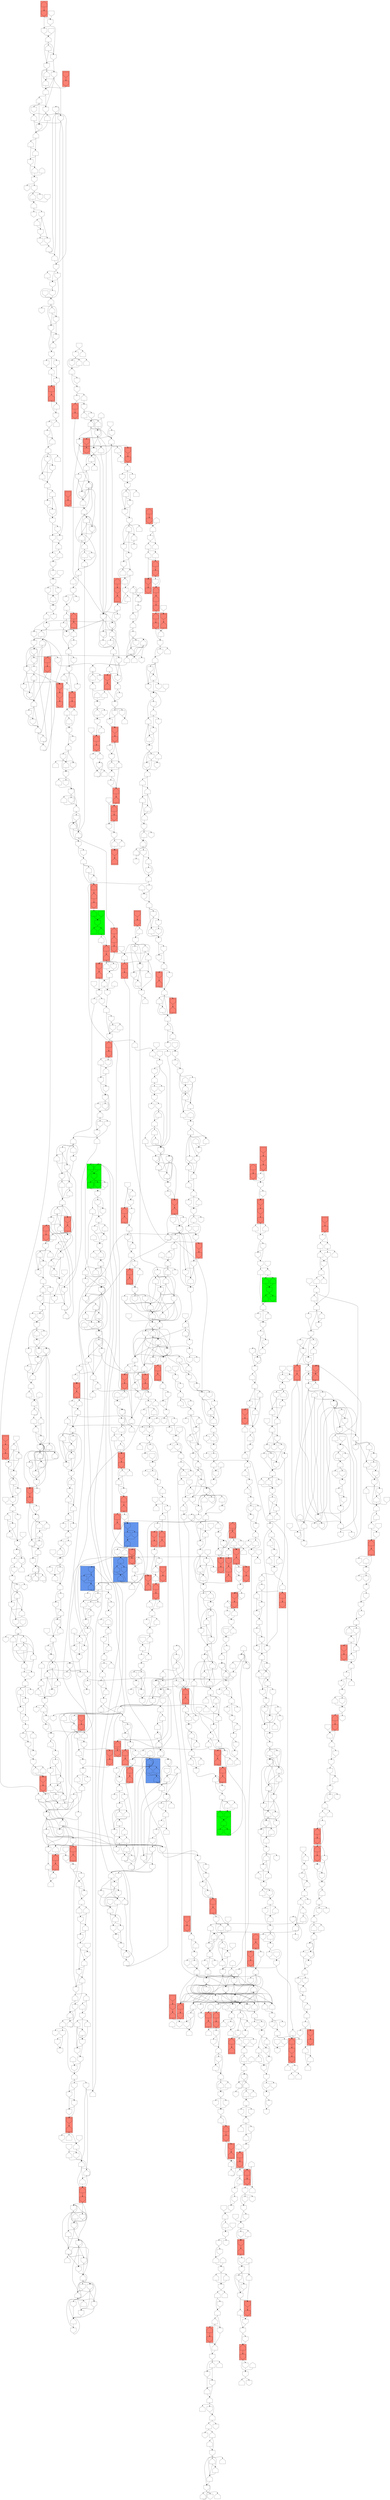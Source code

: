 digraph asm {
	edge [headport=n,tailport=s];
subgraph cluster_C393_19940 {
	393 [label="",height=1,width=1,shape=invhouse];
	19940 [label="",height=1,width=1,shape=invhouse];
	style=filled;
	fillcolor=salmon;
}
subgraph cluster_C4952_21320_12166 {
	4952 [label="",height=1,width=1,shape=house];
	21320 [label="",height=1,width=1,shape=invhouse];
	12166 [label="",height=1,width=1,shape=invhouse];
	style=filled;
	fillcolor=salmon;
}
subgraph cluster_C3033_481 {
	3033 [label="",height=1,width=1,shape=house];
	481 [label="",height=1,width=1,shape=invhouse];
	style=filled;
	fillcolor=salmon;
}
subgraph cluster_C4246_9110_884 {
	4246 [label="",height=1,width=1,shape=invhouse];
	9110 [label="",height=1,width=1,shape=invhouse];
	884 [label="",height=1,width=1,shape=house];
	style=filled;
	fillcolor=salmon;
}
subgraph cluster_C4634_12813 {
	4634 [label="",height=1,width=1,shape=house];
	12813 [label="",height=1,width=1,shape=house];
	style=filled;
	fillcolor=salmon;
}
subgraph cluster_C3357_3779 {
	3357 [label="",height=1,width=1,shape=house];
	3779 [label="",height=1,width=1,shape=invhouse];
	style=filled;
	fillcolor=salmon;
}
subgraph cluster_C9972_4600 {
	9972 [label="",height=1,width=1,shape=house];
	4600 [label="",height=1,width=1,shape=invhouse];
	style=filled;
	fillcolor=salmon;
}
subgraph cluster_C8169_3965 {
	8169 [label="",height=1,width=1,shape=invhouse];
	3965 [label="",height=1,width=1,shape=invhouse];
	style=filled;
	fillcolor=salmon;
}
subgraph cluster_C13889_12099 {
	13889 [label="",height=1,width=1,shape=house];
	12099 [label="",height=1,width=1,shape=house];
	style=filled;
	fillcolor=salmon;
}
subgraph cluster_C14275_11230 {
	14275 [label="",height=1,width=1,shape=house];
	11230 [label="",height=1,width=1,shape=invhouse];
	style=filled;
	fillcolor=salmon;
}
subgraph cluster_C2184_1453_16960 {
	2184 [label="",height=1,width=1,shape=invhouse];
	1453 [label="",height=1,width=1,shape=house];
	16960 [label="",height=1,width=1,shape=house];
	style=filled;
	fillcolor=salmon;
}
subgraph cluster_B3206_5340_5343_1549 {
	3206 [label="",height=1,width=1,shape=house];
	5340 [label="",height=1,width=1,shape=house];
	5343 [label="",height=1,width=1,shape=invhouse];
	1549 [label="",height=1,width=1,shape=house];
	style=filled;
	fillcolor=cornflowerblue;
}
subgraph cluster_C8918_9465 {
	8918 [label="",height=1,width=1,shape=invhouse];
	9465 [label="",height=1,width=1,shape=invhouse];
	style=filled;
	fillcolor=salmon;
}
subgraph cluster_C9474_6475 {
	9474 [label="",height=1,width=1,shape=house];
	6475 [label="",height=1,width=1,shape=house];
	style=filled;
	fillcolor=salmon;
}
subgraph cluster_C12049_623 {
	12049 [label="",height=1,width=1,shape=invhouse];
	623 [label="",height=1,width=1,shape=house];
	style=filled;
	fillcolor=salmon;
}
subgraph cluster_C75_7725 {
	75 [label="",height=1,width=1,shape=invhouse];
	7725 [label="",height=1,width=1,shape=invhouse];
	style=filled;
	fillcolor=salmon;
}
subgraph cluster_C336_2344 {
	336 [label="",height=1,width=1,shape=invhouse];
	2344 [label="",height=1,width=1,shape=house];
	style=filled;
	fillcolor=salmon;
}
subgraph cluster_C8653_7116 {
	8653 [label="",height=1,width=1,shape=house];
	7116 [label="",height=1,width=1,shape=house];
	style=filled;
	fillcolor=salmon;
}
subgraph cluster_R7679_7681_3412_3953_3956 {
	7679 [label="",height=1,width=1,shape=house];
	7681 [label="",height=1,width=1,shape=house];
	3412 [label="",height=1,width=1,shape=house];
	3953 [label="",height=1,width=1,shape=invhouse];
	3956 [label="",height=1,width=1,shape=invhouse];
	style=filled;
	fillcolor=green;
}
subgraph cluster_C11956_330 {
	11956 [label="",height=1,width=1,shape=invhouse];
	330 [label="",height=1,width=1,shape=house];
	style=filled;
	fillcolor=salmon;
}
subgraph cluster_C4920_4742 {
	4920 [label="",height=1,width=1,shape=house];
	4742 [label="",height=1,width=1,shape=invhouse];
	style=filled;
	fillcolor=salmon;
}
subgraph cluster_C1442_1485 {
	1442 [label="",height=1,width=1,shape=house];
	1485 [label="",height=1,width=1,shape=house];
	style=filled;
	fillcolor=salmon;
}
subgraph cluster_C6732_7531 {
	6732 [label="",height=1,width=1,shape=invhouse];
	7531 [label="",height=1,width=1,shape=invhouse];
	style=filled;
	fillcolor=salmon;
}
subgraph cluster_C9046_9842 {
	9046 [label="",height=1,width=1,shape=invhouse];
	9842 [label="",height=1,width=1,shape=invhouse];
	style=filled;
	fillcolor=salmon;
}
subgraph cluster_C3159_2214 {
	3159 [label="",height=1,width=1,shape=house];
	2214 [label="",height=1,width=1,shape=house];
	style=filled;
	fillcolor=salmon;
}
subgraph cluster_C4496_21385 {
	4496 [label="",height=1,width=1,shape=house];
	21385 [label="",height=1,width=1,shape=invhouse];
	style=filled;
	fillcolor=salmon;
}
subgraph cluster_C3506_7850 {
	3506 [label="",height=1,width=1,shape=house];
	7850 [label="",height=1,width=1,shape=invhouse];
	style=filled;
	fillcolor=salmon;
}
subgraph cluster_B2984_3680_3683_19671 {
	2984 [label="",height=1,width=1,shape=invhouse];
	3680 [label="",height=1,width=1,shape=invhouse];
	3683 [label="",height=1,width=1,shape=house];
	19671 [label="",height=1,width=1,shape=house];
	style=filled;
	fillcolor=cornflowerblue;
}
subgraph cluster_B5374_5825_5826_1027 {
	5374 [label="",height=1,width=1,shape=house];
	5825 [label="",height=1,width=1,shape=house];
	5826 [label="",height=1,width=1,shape=house];
	1027 [label="",height=1,width=1,shape=house];
	style=filled;
	fillcolor=cornflowerblue;
}
subgraph cluster_R2113_4049_19536_706_18851 {
	2113 [label="",height=1,width=1,shape=house];
	4049 [label="",height=1,width=1,shape=house];
	19536 [label="",height=1,width=1,shape=invhouse];
	706 [label="",height=1,width=1,shape=invhouse];
	18851 [label="",height=1,width=1,shape=invhouse];
	style=filled;
	fillcolor=green;
}
subgraph cluster_C5859_10025 {
	5859 [label="",height=1,width=1,shape=house];
	10025 [label="",height=1,width=1,shape=house];
	style=filled;
	fillcolor=salmon;
}
subgraph cluster_C11286_14228 {
	11286 [label="",height=1,width=1,shape=invhouse];
	14228 [label="",height=1,width=1,shape=house];
	style=filled;
	fillcolor=salmon;
}
subgraph cluster_C3455_2611 {
	3455 [label="",height=1,width=1,shape=invhouse];
	2611 [label="",height=1,width=1,shape=house];
	style=filled;
	fillcolor=salmon;
}
subgraph cluster_C11011_5474 {
	11011 [label="",height=1,width=1,shape=house];
	5474 [label="",height=1,width=1,shape=invhouse];
	style=filled;
	fillcolor=salmon;
}
subgraph cluster_C3812_11022 {
	3812 [label="",height=1,width=1,shape=invhouse];
	11022 [label="",height=1,width=1,shape=house];
	style=filled;
	fillcolor=salmon;
}
subgraph cluster_C7624_2871_3818 {
	7624 [label="",height=1,width=1,shape=house];
	2871 [label="",height=1,width=1,shape=house];
	3818 [label="",height=1,width=1,shape=invhouse];
	style=filled;
	fillcolor=salmon;
}
subgraph cluster_C16376_3385 {
	16376 [label="",height=1,width=1,shape=house];
	3385 [label="",height=1,width=1,shape=invhouse];
	style=filled;
	fillcolor=salmon;
}
subgraph cluster_C3381_15383 {
	3381 [label="",height=1,width=1,shape=invhouse];
	15383 [label="",height=1,width=1,shape=invhouse];
	style=filled;
	fillcolor=salmon;
}
subgraph cluster_C14903_19787 {
	14903 [label="",height=1,width=1,shape=house];
	19787 [label="",height=1,width=1,shape=invhouse];
	style=filled;
	fillcolor=salmon;
}
subgraph cluster_C2835_20091 {
	2835 [label="",height=1,width=1,shape=invhouse];
	20091 [label="",height=1,width=1,shape=house];
	style=filled;
	fillcolor=salmon;
}
subgraph cluster_C8629_8008 {
	8629 [label="",height=1,width=1,shape=invhouse];
	8008 [label="",height=1,width=1,shape=invhouse];
	style=filled;
	fillcolor=salmon;
}
subgraph cluster_C10620_17767 {
	10620 [label="",height=1,width=1,shape=invhouse];
	17767 [label="",height=1,width=1,shape=invhouse];
	style=filled;
	fillcolor=salmon;
}
subgraph cluster_C3961_21433 {
	3961 [label="",height=1,width=1,shape=invhouse];
	21433 [label="",height=1,width=1,shape=house];
	style=filled;
	fillcolor=salmon;
}
subgraph cluster_C12414_10716 {
	12414 [label="",height=1,width=1,shape=house];
	10716 [label="",height=1,width=1,shape=house];
	style=filled;
	fillcolor=salmon;
}
subgraph cluster_C3342_12275 {
	3342 [label="",height=1,width=1,shape=house];
	12275 [label="",height=1,width=1,shape=house];
	style=filled;
	fillcolor=salmon;
}
subgraph cluster_C8474_4454 {
	8474 [label="",height=1,width=1,shape=invhouse];
	4454 [label="",height=1,width=1,shape=invhouse];
	style=filled;
	fillcolor=salmon;
}
subgraph cluster_C3161_20835 {
	3161 [label="",height=1,width=1,shape=invhouse];
	20835 [label="",height=1,width=1,shape=invhouse];
	style=filled;
	fillcolor=salmon;
}
subgraph cluster_C6961_6057 {
	6961 [label="",height=1,width=1,shape=invhouse];
	6057 [label="",height=1,width=1,shape=invhouse];
	style=filled;
	fillcolor=salmon;
}
subgraph cluster_C1265_5006 {
	1265 [label="",height=1,width=1,shape=invhouse];
	5006 [label="",height=1,width=1,shape=invhouse];
	style=filled;
	fillcolor=salmon;
}
subgraph cluster_C6934_18993 {
	6934 [label="",height=1,width=1,shape=house];
	18993 [label="",height=1,width=1,shape=house];
	style=filled;
	fillcolor=salmon;
}
subgraph cluster_B1670_5696_5699_1067 {
	1670 [label="",height=1,width=1,shape=invhouse];
	5696 [label="",height=1,width=1,shape=invhouse];
	5699 [label="",height=1,width=1,shape=invhouse];
	1067 [label="",height=1,width=1,shape=house];
	style=filled;
	fillcolor=cornflowerblue;
}
subgraph cluster_C12928_8816 {
	12928 [label="",height=1,width=1,shape=house];
	8816 [label="",height=1,width=1,shape=house];
	style=filled;
	fillcolor=salmon;
}
subgraph cluster_C1568_11888 {
	1568 [label="",height=1,width=1,shape=house];
	11888 [label="",height=1,width=1,shape=house];
	style=filled;
	fillcolor=salmon;
}
subgraph cluster_C4909_4754 {
	4909 [label="",height=1,width=1,shape=house];
	4754 [label="",height=1,width=1,shape=house];
	style=filled;
	fillcolor=salmon;
}
subgraph cluster_C13804_19973 {
	13804 [label="",height=1,width=1,shape=house];
	19973 [label="",height=1,width=1,shape=invhouse];
	style=filled;
	fillcolor=salmon;
}
subgraph cluster_C11170_8366 {
	11170 [label="",height=1,width=1,shape=invhouse];
	8366 [label="",height=1,width=1,shape=invhouse];
	style=filled;
	fillcolor=salmon;
}
subgraph cluster_C16282_338 {
	16282 [label="",height=1,width=1,shape=invhouse];
	338 [label="",height=1,width=1,shape=house];
	style=filled;
	fillcolor=salmon;
}
subgraph cluster_C1579_19214 {
	1579 [label="",height=1,width=1,shape=house];
	19214 [label="",height=1,width=1,shape=invhouse];
	style=filled;
	fillcolor=salmon;
}
subgraph cluster_C12778_13385 {
	12778 [label="",height=1,width=1,shape=invhouse];
	13385 [label="",height=1,width=1,shape=house];
	style=filled;
	fillcolor=salmon;
}
subgraph cluster_C19417_899 {
	19417 [label="",height=1,width=1,shape=invhouse];
	899 [label="",height=1,width=1,shape=invhouse];
	style=filled;
	fillcolor=salmon;
}
subgraph cluster_C978_431 {
	978 [label="",height=1,width=1,shape=house];
	431 [label="",height=1,width=1,shape=invhouse];
	style=filled;
	fillcolor=salmon;
}
subgraph cluster_C6449_9918 {
	6449 [label="",height=1,width=1,shape=invhouse];
	9918 [label="",height=1,width=1,shape=house];
	style=filled;
	fillcolor=salmon;
}
subgraph cluster_C7798_20695 {
	7798 [label="",height=1,width=1,shape=house];
	20695 [label="",height=1,width=1,shape=house];
	style=filled;
	fillcolor=salmon;
}
subgraph cluster_R2804_10810_19834_4570_4578 {
	2804 [label="",height=1,width=1,shape=invhouse];
	10810 [label="",height=1,width=1,shape=house];
	19834 [label="",height=1,width=1,shape=invhouse];
	4570 [label="",height=1,width=1,shape=house];
	4578 [label="",height=1,width=1,shape=house];
	style=filled;
	fillcolor=green;
}
subgraph cluster_C20007_5272_807 {
	20007 [label="",height=1,width=1,shape=house];
	5272 [label="",height=1,width=1,shape=house];
	807 [label="",height=1,width=1,shape=invhouse];
	style=filled;
	fillcolor=salmon;
}
subgraph cluster_C5268_809_11496 {
	5268 [label="",height=1,width=1,shape=house];
	809 [label="",height=1,width=1,shape=house];
	11496 [label="",height=1,width=1,shape=invhouse];
	style=filled;
	fillcolor=salmon;
}
subgraph cluster_C5375_4106 {
	5375 [label="",height=1,width=1,shape=house];
	4106 [label="",height=1,width=1,shape=invhouse];
	style=filled;
	fillcolor=salmon;
}
subgraph cluster_C1279_9785 {
	1279 [label="",height=1,width=1,shape=house];
	9785 [label="",height=1,width=1,shape=house];
	style=filled;
	fillcolor=salmon;
}
subgraph cluster_C6935_14625 {
	6935 [label="",height=1,width=1,shape=invhouse];
	14625 [label="",height=1,width=1,shape=house];
	style=filled;
	fillcolor=salmon;
}
subgraph cluster_C20315_6255 {
	20315 [label="",height=1,width=1,shape=invhouse];
	6255 [label="",height=1,width=1,shape=invhouse];
	style=filled;
	fillcolor=salmon;
}
subgraph cluster_C6301_20717 {
	6301 [label="",height=1,width=1,shape=house];
	20717 [label="",height=1,width=1,shape=house];
	style=filled;
	fillcolor=salmon;
}
subgraph cluster_C19126_2981 {
	19126 [label="",height=1,width=1,shape=house];
	2981 [label="",height=1,width=1,shape=invhouse];
	style=filled;
	fillcolor=salmon;
}
subgraph cluster_C18602_6366 {
	18602 [label="",height=1,width=1,shape=invhouse];
	6366 [label="",height=1,width=1,shape=house];
	style=filled;
	fillcolor=salmon;
}
subgraph cluster_C4206_19113 {
	4206 [label="",height=1,width=1,shape=house];
	19113 [label="",height=1,width=1,shape=invhouse];
	style=filled;
	fillcolor=salmon;
}
subgraph cluster_C19548_13972 {
	19548 [label="",height=1,width=1,shape=house];
	13972 [label="",height=1,width=1,shape=invhouse];
	style=filled;
	fillcolor=salmon;
}
subgraph cluster_C20786_4152 {
	20786 [label="",height=1,width=1,shape=invhouse];
	4152 [label="",height=1,width=1,shape=invhouse];
	style=filled;
	fillcolor=salmon;
}
subgraph cluster_C12859_14489_11395 {
	12859 [label="",height=1,width=1,shape=invhouse];
	14489 [label="",height=1,width=1,shape=invhouse];
	11395 [label="",height=1,width=1,shape=invhouse];
	style=filled;
	fillcolor=salmon;
}
subgraph cluster_C13088_8244 {
	13088 [label="",height=1,width=1,shape=invhouse];
	8244 [label="",height=1,width=1,shape=invhouse];
	style=filled;
	fillcolor=salmon;
}
subgraph cluster_C569_12871_14427 {
	569 [label="",height=1,width=1,shape=invhouse];
	12871 [label="",height=1,width=1,shape=invhouse];
	14427 [label="",height=1,width=1,shape=invhouse];
	style=filled;
	fillcolor=salmon;
}
subgraph cluster_C3227_1700 {
	3227 [label="",height=1,width=1,shape=house];
	1700 [label="",height=1,width=1,shape=house];
	style=filled;
	fillcolor=salmon;
}
subgraph cluster_C12965_947 {
	12965 [label="",height=1,width=1,shape=house];
	947 [label="",height=1,width=1,shape=invhouse];
	style=filled;
	fillcolor=salmon;
}
subgraph cluster_C2191_10985 {
	2191 [label="",height=1,width=1,shape=invhouse];
	10985 [label="",height=1,width=1,shape=invhouse];
	style=filled;
	fillcolor=salmon;
}
subgraph cluster_C6782_7107 {
	6782 [label="",height=1,width=1,shape=house];
	7107 [label="",height=1,width=1,shape=invhouse];
	style=filled;
	fillcolor=salmon;
}
subgraph cluster_C12529_3807 {
	12529 [label="",height=1,width=1,shape=invhouse];
	3807 [label="",height=1,width=1,shape=invhouse];
	style=filled;
	fillcolor=salmon;
}
subgraph cluster_C17691_6988_9460 {
	17691 [label="",height=1,width=1,shape=house];
	6988 [label="",height=1,width=1,shape=invhouse];
	9460 [label="",height=1,width=1,shape=house];
	style=filled;
	fillcolor=salmon;
}
subgraph cluster_C5277_4048 {
	5277 [label="",height=1,width=1,shape=invhouse];
	4048 [label="",height=1,width=1,shape=invhouse];
	style=filled;
	fillcolor=salmon;
}
subgraph cluster_C16755_7616 {
	16755 [label="",height=1,width=1,shape=invhouse];
	7616 [label="",height=1,width=1,shape=invhouse];
	style=filled;
	fillcolor=salmon;
}
subgraph cluster_C13857_4447 {
	13857 [label="",height=1,width=1,shape=invhouse];
	4447 [label="",height=1,width=1,shape=invhouse];
	style=filled;
	fillcolor=salmon;
}
subgraph cluster_C1486_6989 {
	1486 [label="",height=1,width=1,shape=house];
	6989 [label="",height=1,width=1,shape=house];
	style=filled;
	fillcolor=salmon;
}
subgraph cluster_C2276_5387 {
	2276 [label="",height=1,width=1,shape=house];
	5387 [label="",height=1,width=1,shape=house];
	style=filled;
	fillcolor=salmon;
}
subgraph cluster_C8083_13234 {
	8083 [label="",height=1,width=1,shape=house];
	13234 [label="",height=1,width=1,shape=house];
	style=filled;
	fillcolor=salmon;
}
subgraph cluster_C11627_6435 {
	11627 [label="",height=1,width=1,shape=invhouse];
	6435 [label="",height=1,width=1,shape=invhouse];
	style=filled;
	fillcolor=salmon;
}
subgraph cluster_C16887_1656 {
	16887 [label="",height=1,width=1,shape=invhouse];
	1656 [label="",height=1,width=1,shape=invhouse];
	style=filled;
	fillcolor=salmon;
}
subgraph cluster_R6275_6278_2833_1427_14432 {
	6275 [label="",height=1,width=1,shape=house];
	6278 [label="",height=1,width=1,shape=house];
	2833 [label="",height=1,width=1,shape=invhouse];
	1427 [label="",height=1,width=1,shape=house];
	14432 [label="",height=1,width=1,shape=invhouse];
	style=filled;
	fillcolor=green;
}
subgraph cluster_C19625_6690_2674 {
	19625 [label="",height=1,width=1,shape=invhouse];
	6690 [label="",height=1,width=1,shape=invhouse];
	2674 [label="",height=1,width=1,shape=invhouse];
	style=filled;
	fillcolor=salmon;
}
subgraph cluster_C16572_5936_10593 {
	16572 [label="",height=1,width=1,shape=invhouse];
	5936 [label="",height=1,width=1,shape=invhouse];
	10593 [label="",height=1,width=1,shape=invhouse];
	style=filled;
	fillcolor=salmon;
}
subgraph cluster_C10602_11350 {
	10602 [label="",height=1,width=1,shape=house];
	11350 [label="",height=1,width=1,shape=invhouse];
	style=filled;
	fillcolor=salmon;
}
subgraph cluster_C6714_8788 {
	6714 [label="",height=1,width=1,shape=house];
	8788 [label="",height=1,width=1,shape=house];
	style=filled;
	fillcolor=salmon;
}
subgraph cluster_C8803_3174 {
	8803 [label="",height=1,width=1,shape=house];
	3174 [label="",height=1,width=1,shape=invhouse];
	style=filled;
	fillcolor=salmon;
}
subgraph cluster_C8554_3664 {
	8554 [label="",height=1,width=1,shape=house];
	3664 [label="",height=1,width=1,shape=invhouse];
	style=filled;
	fillcolor=salmon;
}
subgraph cluster_C3666_7325 {
	3666 [label="",height=1,width=1,shape=invhouse];
	7325 [label="",height=1,width=1,shape=house];
	style=filled;
	fillcolor=salmon;
}
subgraph cluster_C1111_14541 {
	1111 [label="",height=1,width=1,shape=house];
	14541 [label="",height=1,width=1,shape=invhouse];
	style=filled;
	fillcolor=salmon;
}
subgraph cluster_C9492_9232 {
	9492 [label="",height=1,width=1,shape=invhouse];
	9232 [label="",height=1,width=1,shape=house];
	style=filled;
	fillcolor=salmon;
}
subgraph cluster_C3866_11781 {
	3866 [label="",height=1,width=1,shape=invhouse];
	11781 [label="",height=1,width=1,shape=invhouse];
	style=filled;
	fillcolor=salmon;
}
subgraph cluster_C1074_10625 {
	1074 [label="",height=1,width=1,shape=house];
	10625 [label="",height=1,width=1,shape=invhouse];
	style=filled;
	fillcolor=salmon;
}
subgraph cluster_C1048_359 {
	1048 [label="",height=1,width=1,shape=house];
	359 [label="",height=1,width=1,shape=invhouse];
	style=filled;
	fillcolor=salmon;
}
subgraph cluster_C358_9902 {
	358 [label="",height=1,width=1,shape=house];
	9902 [label="",height=1,width=1,shape=invhouse];
	style=filled;
	fillcolor=salmon;
}
subgraph cluster_C7686_5112 {
	7686 [label="",height=1,width=1,shape=house];
	5112 [label="",height=1,width=1,shape=invhouse];
	style=filled;
	fillcolor=salmon;
}
subgraph cluster_C10385_13468 {
	10385 [label="",height=1,width=1,shape=invhouse];
	13468 [label="",height=1,width=1,shape=invhouse];
	style=filled;
	fillcolor=salmon;
}
subgraph cluster_C21173_3572 {
	21173 [label="",height=1,width=1,shape=house];
	3572 [label="",height=1,width=1,shape=house];
	style=filled;
	fillcolor=salmon;
}
subgraph cluster_C20371_21071 {
	20371 [label="",height=1,width=1,shape=invhouse];
	21071 [label="",height=1,width=1,shape=house];
	style=filled;
	fillcolor=salmon;
}
subgraph cluster_C8108_18125 {
	8108 [label="",height=1,width=1,shape=house];
	18125 [label="",height=1,width=1,shape=house];
	style=filled;
	fillcolor=salmon;
}
subgraph cluster_C17949_3198 {
	17949 [label="",height=1,width=1,shape=invhouse];
	3198 [label="",height=1,width=1,shape=invhouse];
	style=filled;
	fillcolor=salmon;
}
	13960 [label="",height=1,width=1,shape=house];
	16536 [label="",height=1,width=1,shape=house];
	19945 [label="",height=1,width=1,shape=house];
	400 [label="",height=1,width=1,shape=invhouse];
	15725 [label="",height=1,width=1,shape=invhouse];
	16934 [label="",height=1,width=1,shape=house];
	19365 [label="",height=1,width=1,shape=invhouse];
	209 [label="",height=1,width=1,shape=house];
	21424 [label="",height=1,width=1,shape=house];
	2959 [label="",height=1,width=1,shape=house];
	5226 [label="",height=1,width=1,shape=invhouse];
	15707 [label="",height=1,width=1,shape=invhouse];
	15712 [label="",height=1,width=1,shape=invhouse];
	2019 [label="",height=1,width=1,shape=invhouse];
	13643 [label="",height=1,width=1,shape=invhouse];
	13646 [label="",height=1,width=1,shape=invhouse];
	267 [label="",height=1,width=1,shape=house];
	1072 [label="",height=1,width=1,shape=house];
	1053 [label="",height=1,width=1,shape=house];
	3029 [label="",height=1,width=1,shape=house];
	3927 [label="",height=1,width=1,shape=invhouse];
	9080 [label="",height=1,width=1,shape=house];
	5232 [label="",height=1,width=1,shape=invhouse];
	5230 [label="",height=1,width=1,shape=invhouse];
	19720 [label="",height=1,width=1,shape=invhouse];
	1685 [label="",height=1,width=1,shape=invhouse];
	5183 [label="",height=1,width=1,shape=invhouse];
	5191 [label="",height=1,width=1,shape=invhouse];
	14980 [label="",height=1,width=1,shape=invhouse];
	14985 [label="",height=1,width=1,shape=invhouse];
	9217 [label="",height=1,width=1,shape=house];
	15224 [label="",height=1,width=1,shape=house];
	15207 [label="",height=1,width=1,shape=invhouse];
	9549 [label="",height=1,width=1,shape=invhouse];
	9558 [label="",height=1,width=1,shape=invhouse];
	4988 [label="",height=1,width=1,shape=invhouse];
	3036 [label="",height=1,width=1,shape=invhouse];
	2638 [label="",height=1,width=1,shape=house];
	15754 [label="",height=1,width=1,shape=house];
	11534 [label="",height=1,width=1,shape=invhouse];
	9533 [label="",height=1,width=1,shape=invhouse];
	3115 [label="",height=1,width=1,shape=house];
	2450 [label="",height=1,width=1,shape=house];
	2452 [label="",height=1,width=1,shape=house];
	14914 [label="",height=1,width=1,shape=invhouse];
	17352 [label="",height=1,width=1,shape=invhouse];
	5075 [label="",height=1,width=1,shape=invhouse];
	15067 [label="",height=1,width=1,shape=invhouse];
	4149 [label="",height=1,width=1,shape=house];
	9571 [label="",height=1,width=1,shape=house];
	4633 [label="",height=1,width=1,shape=invhouse];
	9572 [label="",height=1,width=1,shape=invhouse];
	12214 [label="",height=1,width=1,shape=house];
	13839 [label="",height=1,width=1,shape=invhouse];
	21426 [label="",height=1,width=1,shape=house];
	13194 [label="",height=1,width=1,shape=house];
	20517 [label="",height=1,width=1,shape=house];
	3049 [label="",height=1,width=1,shape=invhouse];
	6078 [label="",height=1,width=1,shape=house];
	11595 [label="",height=1,width=1,shape=invhouse];
	14934 [label="",height=1,width=1,shape=house];
	2776 [label="",height=1,width=1,shape=house];
	1802 [label="",height=1,width=1,shape=house];
	11519 [label="",height=1,width=1,shape=house];
	11629 [label="",height=1,width=1,shape=invhouse];
	3358 [label="",height=1,width=1,shape=invhouse];
	10148 [label="",height=1,width=1,shape=house];
	1338 [label="",height=1,width=1,shape=invhouse];
	3341 [label="",height=1,width=1,shape=invhouse];
	5503 [label="",height=1,width=1,shape=house];
	13652 [label="",height=1,width=1,shape=house];
	19611 [label="",height=1,width=1,shape=invhouse];
	4531 [label="",height=1,width=1,shape=invhouse];
	8978 [label="",height=1,width=1,shape=house];
	4435 [label="",height=1,width=1,shape=invhouse];
	15144 [label="",height=1,width=1,shape=house];
	20289 [label="",height=1,width=1,shape=invhouse];
	4976 [label="",height=1,width=1,shape=house];
	8022 [label="",height=1,width=1,shape=house];
	6867 [label="",height=1,width=1,shape=house];
	4599 [label="",height=1,width=1,shape=house];
	9734 [label="",height=1,width=1,shape=invhouse];
	10079 [label="",height=1,width=1,shape=invhouse];
	2758 [label="",height=1,width=1,shape=invhouse];
	2760 [label="",height=1,width=1,shape=house];
	3064 [label="",height=1,width=1,shape=house];
	18579 [label="",height=1,width=1,shape=house];
	18604 [label="",height=1,width=1,shape=invhouse];
	19448 [label="",height=1,width=1,shape=house];
	1403 [label="",height=1,width=1,shape=house];
	9761 [label="",height=1,width=1,shape=invhouse];
	19581 [label="",height=1,width=1,shape=house];
	4652 [label="",height=1,width=1,shape=house];
	8877 [label="",height=1,width=1,shape=invhouse];
	4701 [label="",height=1,width=1,shape=invhouse];
	7983 [label="",height=1,width=1,shape=house];
	17196 [label="",height=1,width=1,shape=invhouse];
	17198 [label="",height=1,width=1,shape=house];
	16159 [label="",height=1,width=1,shape=house];
	13009 [label="",height=1,width=1,shape=house];
	16229 [label="",height=1,width=1,shape=house];
	10936 [label="",height=1,width=1,shape=house];
	13983 [label="",height=1,width=1,shape=invhouse];
	16209 [label="",height=1,width=1,shape=house];
	16182 [label="",height=1,width=1,shape=house];
	9969 [label="",height=1,width=1,shape=invhouse];
	18856 [label="",height=1,width=1,shape=invhouse];
	4982 [label="",height=1,width=1,shape=house];
	15162 [label="",height=1,width=1,shape=house];
	8971 [label="",height=1,width=1,shape=house];
	18746 [label="",height=1,width=1,shape=invhouse];
	4533 [label="",height=1,width=1,shape=invhouse];
	13642 [label="",height=1,width=1,shape=invhouse];
	15538 [label="",height=1,width=1,shape=invhouse];
	15345 [label="",height=1,width=1,shape=invhouse];
	17181 [label="",height=1,width=1,shape=house];
	14460 [label="",height=1,width=1,shape=house];
	14463 [label="",height=1,width=1,shape=house];
	10712 [label="",height=1,width=1,shape=invhouse];
	10724 [label="",height=1,width=1,shape=invhouse];
	10511 [label="",height=1,width=1,shape=house];
	10521 [label="",height=1,width=1,shape=house];
	13201 [label="",height=1,width=1,shape=house];
	17841 [label="",height=1,width=1,shape=invhouse];
	18365 [label="",height=1,width=1,shape=house];
	3939 [label="",height=1,width=1,shape=house];
	17846 [label="",height=1,width=1,shape=invhouse];
	8170 [label="",height=1,width=1,shape=invhouse];
	11127 [label="",height=1,width=1,shape=invhouse];
	20972 [label="",height=1,width=1,shape=house];
	6445 [label="",height=1,width=1,shape=house];
	15962 [label="",height=1,width=1,shape=invhouse];
	15938 [label="",height=1,width=1,shape=house];
	10300 [label="",height=1,width=1,shape=house];
	15546 [label="",height=1,width=1,shape=invhouse];
	708 [label="",height=1,width=1,shape=invhouse];
	19469 [label="",height=1,width=1,shape=invhouse];
	10975 [label="",height=1,width=1,shape=house];
	18545 [label="",height=1,width=1,shape=invhouse];
	79 [label="",height=1,width=1,shape=invhouse];
	17653 [label="",height=1,width=1,shape=invhouse];
	11876 [label="",height=1,width=1,shape=invhouse];
	21221 [label="",height=1,width=1,shape=invhouse];
	11886 [label="",height=1,width=1,shape=house];
	12090 [label="",height=1,width=1,shape=invhouse];
	14205 [label="",height=1,width=1,shape=house];
	7685 [label="",height=1,width=1,shape=house];
	12084 [label="",height=1,width=1,shape=house];
	17769 [label="",height=1,width=1,shape=house];
	20361 [label="",height=1,width=1,shape=invhouse];
	17782 [label="",height=1,width=1,shape=invhouse];
	9399 [label="",height=1,width=1,shape=house];
	12086 [label="",height=1,width=1,shape=invhouse];
	9402 [label="",height=1,width=1,shape=house];
	17331 [label="",height=1,width=1,shape=house];
	17702 [label="",height=1,width=1,shape=invhouse];
	17317 [label="",height=1,width=1,shape=invhouse];
	6548 [label="",height=1,width=1,shape=invhouse];
	8822 [label="",height=1,width=1,shape=house];
	12046 [label="",height=1,width=1,shape=invhouse];
	9480 [label="",height=1,width=1,shape=house];
	16081 [label="",height=1,width=1,shape=invhouse];
	18340 [label="",height=1,width=1,shape=house];
	12428 [label="",height=1,width=1,shape=invhouse];
	18001 [label="",height=1,width=1,shape=invhouse];
	16060 [label="",height=1,width=1,shape=invhouse];
	356 [label="",height=1,width=1,shape=invhouse];
	2962 [label="",height=1,width=1,shape=house];
	11389 [label="",height=1,width=1,shape=house];
	18371 [label="",height=1,width=1,shape=house];
	12380 [label="",height=1,width=1,shape=invhouse];
	17148 [label="",height=1,width=1,shape=house];
	20278 [label="",height=1,width=1,shape=invhouse];
	9615 [label="",height=1,width=1,shape=invhouse];
	18333 [label="",height=1,width=1,shape=invhouse];
	5523 [label="",height=1,width=1,shape=invhouse];
	8426 [label="",height=1,width=1,shape=invhouse];
	13690 [label="",height=1,width=1,shape=invhouse];
	11403 [label="",height=1,width=1,shape=house];
	11703 [label="",height=1,width=1,shape=invhouse];
	17189 [label="",height=1,width=1,shape=invhouse];
	13356 [label="",height=1,width=1,shape=house];
	16760 [label="",height=1,width=1,shape=invhouse];
	16382 [label="",height=1,width=1,shape=house];
	9259 [label="",height=1,width=1,shape=house];
	14979 [label="",height=1,width=1,shape=invhouse];
	17172 [label="",height=1,width=1,shape=house];
	757 [label="",height=1,width=1,shape=invhouse];
	1803 [label="",height=1,width=1,shape=invhouse];
	7144 [label="",height=1,width=1,shape=house];
	7193 [label="",height=1,width=1,shape=invhouse];
	4896 [label="",height=1,width=1,shape=invhouse];
	3803 [label="",height=1,width=1,shape=house];
	14239 [label="",height=1,width=1,shape=house];
	11210 [label="",height=1,width=1,shape=invhouse];
	8911 [label="",height=1,width=1,shape=house];
	7792 [label="",height=1,width=1,shape=invhouse];
	7786 [label="",height=1,width=1,shape=invhouse];
	12590 [label="",height=1,width=1,shape=invhouse];
	17301 [label="",height=1,width=1,shape=invhouse];
	17513 [label="",height=1,width=1,shape=invhouse];
	20290 [label="",height=1,width=1,shape=house];
	10019 [label="",height=1,width=1,shape=house];
	10020 [label="",height=1,width=1,shape=house];
	8192 [label="",height=1,width=1,shape=house];
	5255 [label="",height=1,width=1,shape=house];
	10163 [label="",height=1,width=1,shape=invhouse];
	12592 [label="",height=1,width=1,shape=house];
	5262 [label="",height=1,width=1,shape=house];
	16495 [label="",height=1,width=1,shape=invhouse];
	823 [label="",height=1,width=1,shape=house];
	15631 [label="",height=1,width=1,shape=invhouse];
	17612 [label="",height=1,width=1,shape=house];
	19039 [label="",height=1,width=1,shape=house];
	8790 [label="",height=1,width=1,shape=invhouse];
	12696 [label="",height=1,width=1,shape=invhouse];
	10213 [label="",height=1,width=1,shape=invhouse];
	10223 [label="",height=1,width=1,shape=invhouse];
	13640 [label="",height=1,width=1,shape=invhouse];
	12991 [label="",height=1,width=1,shape=invhouse];
	18939 [label="",height=1,width=1,shape=invhouse];
	8829 [label="",height=1,width=1,shape=house];
	9901 [label="",height=1,width=1,shape=house];
	17525 [label="",height=1,width=1,shape=house];
	17561 [label="",height=1,width=1,shape=house];
	6715 [label="",height=1,width=1,shape=house];
	17632 [label="",height=1,width=1,shape=house];
	17636 [label="",height=1,width=1,shape=invhouse];
	11099 [label="",height=1,width=1,shape=invhouse];
	14145 [label="",height=1,width=1,shape=invhouse];
	11111 [label="",height=1,width=1,shape=invhouse];
	13739 [label="",height=1,width=1,shape=invhouse];
	9912 [label="",height=1,width=1,shape=invhouse];
	18578 [label="",height=1,width=1,shape=invhouse];
	17971 [label="",height=1,width=1,shape=invhouse];
	17640 [label="",height=1,width=1,shape=invhouse];
	19489 [label="",height=1,width=1,shape=house];
	4223 [label="",height=1,width=1,shape=invhouse];
	4227 [label="",height=1,width=1,shape=house];
	15044 [label="",height=1,width=1,shape=invhouse];
	4305 [label="",height=1,width=1,shape=house];
	5793 [label="",height=1,width=1,shape=invhouse];
	21375 [label="",height=1,width=1,shape=house];
	8107 [label="",height=1,width=1,shape=invhouse];
	627 [label="",height=1,width=1,shape=invhouse];
	8065 [label="",height=1,width=1,shape=invhouse];
	3533 [label="",height=1,width=1,shape=invhouse];
	7327 [label="",height=1,width=1,shape=invhouse];
	10269 [label="",height=1,width=1,shape=house];
	19620 [label="",height=1,width=1,shape=invhouse];
	10215 [label="",height=1,width=1,shape=house];
	20271 [label="",height=1,width=1,shape=house];
	5653 [label="",height=1,width=1,shape=house];
	6680 [label="",height=1,width=1,shape=house];
	6192 [label="",height=1,width=1,shape=house];
	12511 [label="",height=1,width=1,shape=invhouse];
	14452 [label="",height=1,width=1,shape=house];
	7841 [label="",height=1,width=1,shape=house];
	20666 [label="",height=1,width=1,shape=house];
	11536 [label="",height=1,width=1,shape=invhouse];
	7919 [label="",height=1,width=1,shape=invhouse];
	6681 [label="",height=1,width=1,shape=invhouse];
	18550 [label="",height=1,width=1,shape=invhouse];
	17476 [label="",height=1,width=1,shape=house];
	15613 [label="",height=1,width=1,shape=house];
	15525 [label="",height=1,width=1,shape=house];
	19815 [label="",height=1,width=1,shape=house];
	13409 [label="",height=1,width=1,shape=house];
	8070 [label="",height=1,width=1,shape=house];
	18432 [label="",height=1,width=1,shape=house];
	11967 [label="",height=1,width=1,shape=invhouse];
	13782 [label="",height=1,width=1,shape=house];
	17888 [label="",height=1,width=1,shape=house];
	18023 [label="",height=1,width=1,shape=invhouse];
	14072 [label="",height=1,width=1,shape=invhouse];
	11954 [label="",height=1,width=1,shape=invhouse];
	14812 [label="",height=1,width=1,shape=house];
	15015 [label="",height=1,width=1,shape=invhouse];
	5260 [label="",height=1,width=1,shape=house];
	16980 [label="",height=1,width=1,shape=house];
	761 [label="",height=1,width=1,shape=invhouse];
	2115 [label="",height=1,width=1,shape=invhouse];
	2207 [label="",height=1,width=1,shape=invhouse];
	6261 [label="",height=1,width=1,shape=invhouse];
	18888 [label="",height=1,width=1,shape=invhouse];
	4846 [label="",height=1,width=1,shape=house];
	17578 [label="",height=1,width=1,shape=invhouse];
	3433 [label="",height=1,width=1,shape=house];
	2110 [label="",height=1,width=1,shape=invhouse];
	6027 [label="",height=1,width=1,shape=invhouse];
	7477 [label="",height=1,width=1,shape=house];
	15531 [label="",height=1,width=1,shape=invhouse];
	17180 [label="",height=1,width=1,shape=house];
	19457 [label="",height=1,width=1,shape=house];
	17174 [label="",height=1,width=1,shape=invhouse];
	6402 [label="",height=1,width=1,shape=invhouse];
	6436 [label="",height=1,width=1,shape=house];
	12140 [label="",height=1,width=1,shape=house];
	13833 [label="",height=1,width=1,shape=invhouse];
	19354 [label="",height=1,width=1,shape=invhouse];
	10785 [label="",height=1,width=1,shape=house];
	10806 [label="",height=1,width=1,shape=invhouse];
	8817 [label="",height=1,width=1,shape=invhouse];
	20261 [label="",height=1,width=1,shape=house];
	10002 [label="",height=1,width=1,shape=house];
	17203 [label="",height=1,width=1,shape=invhouse];
	585 [label="",height=1,width=1,shape=house];
	13314 [label="",height=1,width=1,shape=invhouse];
	371 [label="",height=1,width=1,shape=invhouse];
	996 [label="",height=1,width=1,shape=invhouse];
	3280 [label="",height=1,width=1,shape=house];
	3567 [label="",height=1,width=1,shape=invhouse];
	19487 [label="",height=1,width=1,shape=invhouse];
	3650 [label="",height=1,width=1,shape=house];
	3320 [label="",height=1,width=1,shape=invhouse];
	1461 [label="",height=1,width=1,shape=invhouse];
	13605 [label="",height=1,width=1,shape=invhouse];
	13611 [label="",height=1,width=1,shape=house];
	19128 [label="",height=1,width=1,shape=invhouse];
	19167 [label="",height=1,width=1,shape=house];
	19817 [label="",height=1,width=1,shape=invhouse];
	6164 [label="",height=1,width=1,shape=house];
	4898 [label="",height=1,width=1,shape=invhouse];
	4325 [label="",height=1,width=1,shape=invhouse];
	193 [label="",height=1,width=1,shape=invhouse];
	5190 [label="",height=1,width=1,shape=house];
	17410 [label="",height=1,width=1,shape=house];
	16288 [label="",height=1,width=1,shape=invhouse];
	4118 [label="",height=1,width=1,shape=house];
	6889 [label="",height=1,width=1,shape=invhouse];
	392 [label="",height=1,width=1,shape=invhouse];
	726 [label="",height=1,width=1,shape=invhouse];
	3892 [label="",height=1,width=1,shape=invhouse];
	891 [label="",height=1,width=1,shape=invhouse];
	8195 [label="",height=1,width=1,shape=house];
	1176 [label="",height=1,width=1,shape=invhouse];
	1263 [label="",height=1,width=1,shape=house];
	6986 [label="",height=1,width=1,shape=invhouse];
	20055 [label="",height=1,width=1,shape=invhouse];
	20823 [label="",height=1,width=1,shape=house];
	6089 [label="",height=1,width=1,shape=house];
	5026 [label="",height=1,width=1,shape=house];
	10516 [label="",height=1,width=1,shape=invhouse];
	12059 [label="",height=1,width=1,shape=invhouse];
	3614 [label="",height=1,width=1,shape=invhouse];
	3617 [label="",height=1,width=1,shape=invhouse];
	13952 [label="",height=1,width=1,shape=house];
	5638 [label="",height=1,width=1,shape=invhouse];
	13796 [label="",height=1,width=1,shape=house];
	5972 [label="",height=1,width=1,shape=invhouse];
	523 [label="",height=1,width=1,shape=house];
	6721 [label="",height=1,width=1,shape=house];
	20051 [label="",height=1,width=1,shape=house];
	6837 [label="",height=1,width=1,shape=invhouse];
	9090 [label="",height=1,width=1,shape=invhouse];
	9756 [label="",height=1,width=1,shape=invhouse];
	11179 [label="",height=1,width=1,shape=invhouse];
	12685 [label="",height=1,width=1,shape=house];
	9085 [label="",height=1,width=1,shape=invhouse];
	9754 [label="",height=1,width=1,shape=invhouse];
	663 [label="",height=1,width=1,shape=house];
	17662 [label="",height=1,width=1,shape=invhouse];
	19433 [label="",height=1,width=1,shape=house];
	265 [label="",height=1,width=1,shape=invhouse];
	767 [label="",height=1,width=1,shape=invhouse];
	1839 [label="",height=1,width=1,shape=house];
	11315 [label="",height=1,width=1,shape=invhouse];
	11384 [label="",height=1,width=1,shape=invhouse];
	4111 [label="",height=1,width=1,shape=house];
	2908 [label="",height=1,width=1,shape=invhouse];
	20629 [label="",height=1,width=1,shape=house];
	11394 [label="",height=1,width=1,shape=invhouse];
	17526 [label="",height=1,width=1,shape=invhouse];
	18612 [label="",height=1,width=1,shape=house];
	11319 [label="",height=1,width=1,shape=invhouse];
	11676 [label="",height=1,width=1,shape=invhouse];
	12477 [label="",height=1,width=1,shape=invhouse];
	4055 [label="",height=1,width=1,shape=house];
	11679 [label="",height=1,width=1,shape=house];
	6931 [label="",height=1,width=1,shape=invhouse];
	12933 [label="",height=1,width=1,shape=house];
	10494 [label="",height=1,width=1,shape=invhouse];
	10498 [label="",height=1,width=1,shape=house];
	19219 [label="",height=1,width=1,shape=house];
	19337 [label="",height=1,width=1,shape=house];
	19871 [label="",height=1,width=1,shape=invhouse];
	6333 [label="",height=1,width=1,shape=house];
	6526 [label="",height=1,width=1,shape=invhouse];
	600 [label="",height=1,width=1,shape=invhouse];
	6364 [label="",height=1,width=1,shape=house];
	15522 [label="",height=1,width=1,shape=house];
	19843 [label="",height=1,width=1,shape=house];
	16280 [label="",height=1,width=1,shape=invhouse];
	16316 [label="",height=1,width=1,shape=house];
	12949 [label="",height=1,width=1,shape=invhouse];
	13051 [label="",height=1,width=1,shape=house];
	14374 [label="",height=1,width=1,shape=house];
	15528 [label="",height=1,width=1,shape=invhouse];
	886 [label="",height=1,width=1,shape=invhouse];
	5567 [label="",height=1,width=1,shape=invhouse];
	492 [label="",height=1,width=1,shape=house];
	411 [label="",height=1,width=1,shape=invhouse];
	127 [label="",height=1,width=1,shape=invhouse];
	11819 [label="",height=1,width=1,shape=invhouse];
	3619 [label="",height=1,width=1,shape=invhouse];
	7718 [label="",height=1,width=1,shape=house];
	6253 [label="",height=1,width=1,shape=invhouse];
	6258 [label="",height=1,width=1,shape=invhouse];
	18978 [label="",height=1,width=1,shape=house];
	18427 [label="",height=1,width=1,shape=house];
	10652 [label="",height=1,width=1,shape=invhouse];
	10672 [label="",height=1,width=1,shape=invhouse];
	11829 [label="",height=1,width=1,shape=invhouse];
	12821 [label="",height=1,width=1,shape=invhouse];
	12820 [label="",height=1,width=1,shape=invhouse];
	18982 [label="",height=1,width=1,shape=invhouse];
	412 [label="",height=1,width=1,shape=invhouse];
	10844 [label="",height=1,width=1,shape=house];
	2283 [label="",height=1,width=1,shape=invhouse];
	14898 [label="",height=1,width=1,shape=invhouse];
	21059 [label="",height=1,width=1,shape=invhouse];
	4644 [label="",height=1,width=1,shape=invhouse];
	1174 [label="",height=1,width=1,shape=house];
	3838 [label="",height=1,width=1,shape=house];
	3711 [label="",height=1,width=1,shape=invhouse];
	12478 [label="",height=1,width=1,shape=invhouse];
	5146 [label="",height=1,width=1,shape=invhouse];
	17130 [label="",height=1,width=1,shape=invhouse];
	17215 [label="",height=1,width=1,shape=house];
	7827 [label="",height=1,width=1,shape=house];
	9051 [label="",height=1,width=1,shape=house];
	8634 [label="",height=1,width=1,shape=invhouse];
	4360 [label="",height=1,width=1,shape=house];
	20944 [label="",height=1,width=1,shape=invhouse];
	8347 [label="",height=1,width=1,shape=invhouse];
	5274 [label="",height=1,width=1,shape=invhouse];
	5056 [label="",height=1,width=1,shape=invhouse];
	11449 [label="",height=1,width=1,shape=house];
	19831 [label="",height=1,width=1,shape=invhouse];
	895 [label="",height=1,width=1,shape=house];
	583 [label="",height=1,width=1,shape=invhouse];
	2265 [label="",height=1,width=1,shape=invhouse];
	11196 [label="",height=1,width=1,shape=house];
	8473 [label="",height=1,width=1,shape=house];
	11120 [label="",height=1,width=1,shape=house];
	20630 [label="",height=1,width=1,shape=house];
	615 [label="",height=1,width=1,shape=house];
	13033 [label="",height=1,width=1,shape=house];
	3698 [label="",height=1,width=1,shape=house];
	9034 [label="",height=1,width=1,shape=invhouse];
	12739 [label="",height=1,width=1,shape=invhouse];
	8005 [label="",height=1,width=1,shape=invhouse];
	2140 [label="",height=1,width=1,shape=house];
	19270 [label="",height=1,width=1,shape=house];
	11401 [label="",height=1,width=1,shape=house];
	4186 [label="",height=1,width=1,shape=house];
	9187 [label="",height=1,width=1,shape=invhouse];
	276 [label="",height=1,width=1,shape=house];
	12818 [label="",height=1,width=1,shape=invhouse];
	12791 [label="",height=1,width=1,shape=house];
	9210 [label="",height=1,width=1,shape=invhouse];
	13139 [label="",height=1,width=1,shape=house];
	21021 [label="",height=1,width=1,shape=house];
	15402 [label="",height=1,width=1,shape=invhouse];
	20161 [label="",height=1,width=1,shape=house];
	3347 [label="",height=1,width=1,shape=invhouse];
	1465 [label="",height=1,width=1,shape=invhouse];
	10722 [label="",height=1,width=1,shape=invhouse];
	1667 [label="",height=1,width=1,shape=house];
	9019 [label="",height=1,width=1,shape=invhouse];
	10420 [label="",height=1,width=1,shape=invhouse];
	9022 [label="",height=1,width=1,shape=house];
	6340 [label="",height=1,width=1,shape=house];
	6348 [label="",height=1,width=1,shape=house];
	5315 [label="",height=1,width=1,shape=house];
	711 [label="",height=1,width=1,shape=invhouse];
	4334 [label="",height=1,width=1,shape=house];
	10559 [label="",height=1,width=1,shape=invhouse];
	10655 [label="",height=1,width=1,shape=house];
	14350 [label="",height=1,width=1,shape=invhouse];
	1422 [label="",height=1,width=1,shape=invhouse];
	2446 [label="",height=1,width=1,shape=house];
	14079 [label="",height=1,width=1,shape=invhouse];
	9388 [label="",height=1,width=1,shape=house];
	3039 [label="",height=1,width=1,shape=invhouse];
	764 [label="",height=1,width=1,shape=invhouse];
	5200 [label="",height=1,width=1,shape=invhouse];
	669 [label="",height=1,width=1,shape=house];
	2412 [label="",height=1,width=1,shape=invhouse];
	5287 [label="",height=1,width=1,shape=house];
	6294 [label="",height=1,width=1,shape=house];
	10367 [label="",height=1,width=1,shape=house];
	21589 [label="",height=1,width=1,shape=invhouse];
	6015 [label="",height=1,width=1,shape=house];
	2745 [label="",height=1,width=1,shape=invhouse];
	5591 [label="",height=1,width=1,shape=invhouse];
	1634 [label="",height=1,width=1,shape=house];
	3960 [label="",height=1,width=1,shape=house];
	21436 [label="",height=1,width=1,shape=house];
	4266 [label="",height=1,width=1,shape=house];
	7196 [label="",height=1,width=1,shape=house];
	5534 [label="",height=1,width=1,shape=invhouse];
	5543 [label="",height=1,width=1,shape=house];
	8468 [label="",height=1,width=1,shape=invhouse];
	20904 [label="",height=1,width=1,shape=house];
	6998 [label="",height=1,width=1,shape=house];
	3747 [label="",height=1,width=1,shape=house];
	6587 [label="",height=1,width=1,shape=invhouse];
	7497 [label="",height=1,width=1,shape=invhouse];
	3327 [label="",height=1,width=1,shape=house];
	9476 [label="",height=1,width=1,shape=invhouse];
	8928 [label="",height=1,width=1,shape=house];
	2242 [label="",height=1,width=1,shape=house];
	4251 [label="",height=1,width=1,shape=invhouse];
	10368 [label="",height=1,width=1,shape=invhouse];
	9021 [label="",height=1,width=1,shape=invhouse];
	4932 [label="",height=1,width=1,shape=invhouse];
	5457 [label="",height=1,width=1,shape=invhouse];
	18713 [label="",height=1,width=1,shape=invhouse];
	7322 [label="",height=1,width=1,shape=house];
	8889 [label="",height=1,width=1,shape=invhouse];
	10238 [label="",height=1,width=1,shape=house];
	20118 [label="",height=1,width=1,shape=invhouse];
	16571 [label="",height=1,width=1,shape=invhouse];
	2291 [label="",height=1,width=1,shape=invhouse];
	4336 [label="",height=1,width=1,shape=invhouse];
	877 [label="",height=1,width=1,shape=house];
	14396 [label="",height=1,width=1,shape=house];
	10097 [label="",height=1,width=1,shape=house];
	19425 [label="",height=1,width=1,shape=invhouse];
	16038 [label="",height=1,width=1,shape=invhouse];
	17598 [label="",height=1,width=1,shape=house];
	17728 [label="",height=1,width=1,shape=invhouse];
	8528 [label="",height=1,width=1,shape=house];
	19271 [label="",height=1,width=1,shape=house];
	18304 [label="",height=1,width=1,shape=invhouse];
	18233 [label="",height=1,width=1,shape=house];
	2720 [label="",height=1,width=1,shape=invhouse];
	11001 [label="",height=1,width=1,shape=house];
	2304 [label="",height=1,width=1,shape=invhouse];
	7290 [label="",height=1,width=1,shape=house];
	7292 [label="",height=1,width=1,shape=house];
	21078 [label="",height=1,width=1,shape=house];
	1437 [label="",height=1,width=1,shape=invhouse];
	11168 [label="",height=1,width=1,shape=house];
	11180 [label="",height=1,width=1,shape=house];
	9656 [label="",height=1,width=1,shape=house];
	9681 [label="",height=1,width=1,shape=invhouse];
	10870 [label="",height=1,width=1,shape=invhouse];
	21609 [label="",height=1,width=1,shape=invhouse];
	21610 [label="",height=1,width=1,shape=invhouse];
	10861 [label="",height=1,width=1,shape=house];
	8339 [label="",height=1,width=1,shape=invhouse];
	14710 [label="",height=1,width=1,shape=invhouse];
	5364 [label="",height=1,width=1,shape=invhouse];
	6085 [label="",height=1,width=1,shape=invhouse];
	17964 [label="",height=1,width=1,shape=house];
	17534 [label="",height=1,width=1,shape=house];
	1569 [label="",height=1,width=1,shape=house];
	19746 [label="",height=1,width=1,shape=invhouse];
	19745 [label="",height=1,width=1,shape=invhouse];
	20421 [label="",height=1,width=1,shape=house];
	11483 [label="",height=1,width=1,shape=invhouse];
	949 [label="",height=1,width=1,shape=invhouse];
	4346 [label="",height=1,width=1,shape=invhouse];
	1997 [label="",height=1,width=1,shape=house];
	2169 [label="",height=1,width=1,shape=house];
	5333 [label="",height=1,width=1,shape=house];
	15079 [label="",height=1,width=1,shape=house];
	16523 [label="",height=1,width=1,shape=invhouse];
	20413 [label="",height=1,width=1,shape=invhouse];
	2741 [label="",height=1,width=1,shape=invhouse];
	10590 [label="",height=1,width=1,shape=invhouse];
	14844 [label="",height=1,width=1,shape=house];
	3661 [label="",height=1,width=1,shape=invhouse];
	9353 [label="",height=1,width=1,shape=house];
	12063 [label="",height=1,width=1,shape=invhouse];
	13509 [label="",height=1,width=1,shape=house];
	12903 [label="",height=1,width=1,shape=house];
	17638 [label="",height=1,width=1,shape=house];
	11697 [label="",height=1,width=1,shape=invhouse];
	8578 [label="",height=1,width=1,shape=house];
	9997 [label="",height=1,width=1,shape=invhouse];
	11832 [label="",height=1,width=1,shape=invhouse];
	13123 [label="",height=1,width=1,shape=house];
	13136 [label="",height=1,width=1,shape=invhouse];
	13553 [label="",height=1,width=1,shape=house];
	17157 [label="",height=1,width=1,shape=invhouse];
	14415 [label="",height=1,width=1,shape=invhouse];
	9355 [label="",height=1,width=1,shape=house];
	18865 [label="",height=1,width=1,shape=house];
	12482 [label="",height=1,width=1,shape=house];
	16725 [label="",height=1,width=1,shape=house];
	16919 [label="",height=1,width=1,shape=house];
	10583 [label="",height=1,width=1,shape=house];
	12491 [label="",height=1,width=1,shape=house];
	17150 [label="",height=1,width=1,shape=invhouse];
	16218 [label="",height=1,width=1,shape=invhouse];
	16178 [label="",height=1,width=1,shape=house];
	11281 [label="",height=1,width=1,shape=house];
	14231 [label="",height=1,width=1,shape=house];
	13687 [label="",height=1,width=1,shape=invhouse];
	4349 [label="",height=1,width=1,shape=invhouse];
	13159 [label="",height=1,width=1,shape=house];
	15816 [label="",height=1,width=1,shape=invhouse];
	13189 [label="",height=1,width=1,shape=invhouse];
	1564 [label="",height=1,width=1,shape=house];
	12840 [label="",height=1,width=1,shape=house];
	17541 [label="",height=1,width=1,shape=invhouse];
	3495 [label="",height=1,width=1,shape=house];
	3501 [label="",height=1,width=1,shape=house];
	14080 [label="",height=1,width=1,shape=invhouse];
	14081 [label="",height=1,width=1,shape=invhouse];
	18531 [label="",height=1,width=1,shape=house];
	20254 [label="",height=1,width=1,shape=invhouse];
	20251 [label="",height=1,width=1,shape=invhouse];
	8179 [label="",height=1,width=1,shape=house];
	8178 [label="",height=1,width=1,shape=house];
	13245 [label="",height=1,width=1,shape=house];
	10990 [label="",height=1,width=1,shape=house];
	9237 [label="",height=1,width=1,shape=house];
	16616 [label="",height=1,width=1,shape=house];
	4011 [label="",height=1,width=1,shape=invhouse];
	4013 [label="",height=1,width=1,shape=house];
	13460 [label="",height=1,width=1,shape=invhouse];
	17458 [label="",height=1,width=1,shape=invhouse];
	13486 [label="",height=1,width=1,shape=invhouse];
	17314 [label="",height=1,width=1,shape=invhouse];
	21234 [label="",height=1,width=1,shape=house];
	13426 [label="",height=1,width=1,shape=invhouse];
	17328 [label="",height=1,width=1,shape=house];
	21239 [label="",height=1,width=1,shape=house];
	941 [label="",height=1,width=1,shape=invhouse];
	944 [label="",height=1,width=1,shape=invhouse];
	14689 [label="",height=1,width=1,shape=invhouse];
	6125 [label="",height=1,width=1,shape=house];
	12204 [label="",height=1,width=1,shape=invhouse];
	17146 [label="",height=1,width=1,shape=house];
	18735 [label="",height=1,width=1,shape=invhouse];
	11474 [label="",height=1,width=1,shape=invhouse];
	21227 [label="",height=1,width=1,shape=invhouse];
	11490 [label="",height=1,width=1,shape=house];
	5476 [label="",height=1,width=1,shape=house];
	2874 [label="",height=1,width=1,shape=invhouse];
	16364 [label="",height=1,width=1,shape=house];
	2566 [label="",height=1,width=1,shape=house];
	2568 [label="",height=1,width=1,shape=house];
	2664 [label="",height=1,width=1,shape=invhouse];
	2667 [label="",height=1,width=1,shape=house];
	19534 [label="",height=1,width=1,shape=house];
	14915 [label="",height=1,width=1,shape=house];
	15372 [label="",height=1,width=1,shape=invhouse];
	17924 [label="",height=1,width=1,shape=invhouse];
	9843 [label="",height=1,width=1,shape=house];
	9717 [label="",height=1,width=1,shape=invhouse];
	2622 [label="",height=1,width=1,shape=invhouse];
	8992 [label="",height=1,width=1,shape=invhouse];
	11426 [label="",height=1,width=1,shape=invhouse];
	14767 [label="",height=1,width=1,shape=house];
	9087 [label="",height=1,width=1,shape=invhouse];
	11445 [label="",height=1,width=1,shape=house];
	10405 [label="",height=1,width=1,shape=invhouse];
	8744 [label="",height=1,width=1,shape=house];
	14702 [label="",height=1,width=1,shape=house];
	3947 [label="",height=1,width=1,shape=house];
	14262 [label="",height=1,width=1,shape=invhouse];
	8746 [label="",height=1,width=1,shape=invhouse];
	14653 [label="",height=1,width=1,shape=invhouse];
	2183 [label="",height=1,width=1,shape=invhouse];
	2539 [label="",height=1,width=1,shape=house];
	7999 [label="",height=1,width=1,shape=house];
	17080 [label="",height=1,width=1,shape=invhouse];
	20932 [label="",height=1,width=1,shape=house];
	10645 [label="",height=1,width=1,shape=house];
	12750 [label="",height=1,width=1,shape=house];
	7467 [label="",height=1,width=1,shape=invhouse];
	5715 [label="",height=1,width=1,shape=invhouse];
	7462 [label="",height=1,width=1,shape=invhouse];
	12756 [label="",height=1,width=1,shape=invhouse];
	4557 [label="",height=1,width=1,shape=invhouse];
	7727 [label="",height=1,width=1,shape=house];
	10626 [label="",height=1,width=1,shape=invhouse];
	17784 [label="",height=1,width=1,shape=invhouse];
	10107 [label="",height=1,width=1,shape=house];
	19187 [label="",height=1,width=1,shape=invhouse];
	10098 [label="",height=1,width=1,shape=invhouse];
	11887 [label="",height=1,width=1,shape=house];
	15627 [label="",height=1,width=1,shape=invhouse];
	14342 [label="",height=1,width=1,shape=house];
	11893 [label="",height=1,width=1,shape=house];
	15650 [label="",height=1,width=1,shape=house];
	14390 [label="",height=1,width=1,shape=house];
	14376 [label="",height=1,width=1,shape=house];
	18848 [label="",height=1,width=1,shape=invhouse];
	12420 [label="",height=1,width=1,shape=invhouse];
	12451 [label="",height=1,width=1,shape=house];
	16333 [label="",height=1,width=1,shape=invhouse];
	17357 [label="",height=1,width=1,shape=invhouse];
	11050 [label="",height=1,width=1,shape=house];
	12617 [label="",height=1,width=1,shape=invhouse];
	12624 [label="",height=1,width=1,shape=invhouse];
	6591 [label="",height=1,width=1,shape=invhouse];
	17718 [label="",height=1,width=1,shape=house];
	17713 [label="",height=1,width=1,shape=invhouse];
	13483 [label="",height=1,width=1,shape=invhouse];
	13485 [label="",height=1,width=1,shape=invhouse];
	20905 [label="",height=1,width=1,shape=house];
	16542 [label="",height=1,width=1,shape=house];
	18350 [label="",height=1,width=1,shape=invhouse];
	17514 [label="",height=1,width=1,shape=house];
	18008 [label="",height=1,width=1,shape=invhouse];
	18033 [label="",height=1,width=1,shape=house];
	14267 [label="",height=1,width=1,shape=house];
	4261 [label="",height=1,width=1,shape=invhouse];
	1633 [label="",height=1,width=1,shape=invhouse];
	8794 [label="",height=1,width=1,shape=invhouse];
	9162 [label="",height=1,width=1,shape=house];
	4187 [label="",height=1,width=1,shape=invhouse];
	15667 [label="",height=1,width=1,shape=invhouse];
	19762 [label="",height=1,width=1,shape=house];
	8804 [label="",height=1,width=1,shape=house];
	10184 [label="",height=1,width=1,shape=invhouse];
	14746 [label="",height=1,width=1,shape=house];
	13362 [label="",height=1,width=1,shape=house];
	16670 [label="",height=1,width=1,shape=invhouse];
	17361 [label="",height=1,width=1,shape=house];
	6235 [label="",height=1,width=1,shape=invhouse];
	16003 [label="",height=1,width=1,shape=invhouse];
	7744 [label="",height=1,width=1,shape=house];
	18530 [label="",height=1,width=1,shape=house];
	16000 [label="",height=1,width=1,shape=house];
	15388 [label="",height=1,width=1,shape=house];
	11169 [label="",height=1,width=1,shape=house];
	11184 [label="",height=1,width=1,shape=house];
	14662 [label="",height=1,width=1,shape=invhouse];
	19639 [label="",height=1,width=1,shape=house];
	14675 [label="",height=1,width=1,shape=house];
	13085 [label="",height=1,width=1,shape=invhouse];
	14588 [label="",height=1,width=1,shape=invhouse];
	18927 [label="",height=1,width=1,shape=invhouse];
	4500 [label="",height=1,width=1,shape=house];
	14410 [label="",height=1,width=1,shape=invhouse];
	15582 [label="",height=1,width=1,shape=invhouse];
	12409 [label="",height=1,width=1,shape=invhouse];
	12938 [label="",height=1,width=1,shape=house];
	11555 [label="",height=1,width=1,shape=house];
	11565 [label="",height=1,width=1,shape=invhouse];
	17742 [label="",height=1,width=1,shape=invhouse];
	17760 [label="",height=1,width=1,shape=house];
	10421 [label="",height=1,width=1,shape=house];
	14312 [label="",height=1,width=1,shape=house];
	17099 [label="",height=1,width=1,shape=house];
	14790 [label="",height=1,width=1,shape=invhouse];
	17085 [label="",height=1,width=1,shape=house];
	14818 [label="",height=1,width=1,shape=invhouse];
	12401 [label="",height=1,width=1,shape=invhouse];
	11270 [label="",height=1,width=1,shape=house];
	12286 [label="",height=1,width=1,shape=invhouse];
	13436 [label="",height=1,width=1,shape=invhouse];
	17002 [label="",height=1,width=1,shape=invhouse];
	20163 [label="",height=1,width=1,shape=house];
	17024 [label="",height=1,width=1,shape=invhouse];
	21022 [label="",height=1,width=1,shape=invhouse];
	9212 [label="",height=1,width=1,shape=house];
	12850 [label="",height=1,width=1,shape=house];
	12853 [label="",height=1,width=1,shape=house];
	12874 [label="",height=1,width=1,shape=invhouse];
	18451 [label="",height=1,width=1,shape=invhouse];
	15929 [label="",height=1,width=1,shape=house];
	15937 [label="",height=1,width=1,shape=invhouse];
	7998 [label="",height=1,width=1,shape=invhouse];
	15403 [label="",height=1,width=1,shape=invhouse];
	16851 [label="",height=1,width=1,shape=invhouse];
	15415 [label="",height=1,width=1,shape=invhouse];
	16822 [label="",height=1,width=1,shape=invhouse];
	3705 [label="",height=1,width=1,shape=invhouse];
	16861 [label="",height=1,width=1,shape=house];
	16837 [label="",height=1,width=1,shape=invhouse];
	16700 [label="",height=1,width=1,shape=house];
	16702 [label="",height=1,width=1,shape=invhouse];
	11124 [label="",height=1,width=1,shape=house];
	14368 [label="",height=1,width=1,shape=invhouse];
	14930 [label="",height=1,width=1,shape=house];
	11466 [label="",height=1,width=1,shape=invhouse];
	10080 [label="",height=1,width=1,shape=invhouse];
	10078 [label="",height=1,width=1,shape=invhouse];
	14217 [label="",height=1,width=1,shape=invhouse];
	14821 [label="",height=1,width=1,shape=invhouse];
	14796 [label="",height=1,width=1,shape=invhouse];
	14443 [label="",height=1,width=1,shape=house];
	10482 [label="",height=1,width=1,shape=invhouse];
	10484 [label="",height=1,width=1,shape=invhouse];
	17433 [label="",height=1,width=1,shape=invhouse];
	17943 [label="",height=1,width=1,shape=house];
	20815 [label="",height=1,width=1,shape=house];
	6136 [label="",height=1,width=1,shape=invhouse];
	1580 [label="",height=1,width=1,shape=invhouse];
	2397 [label="",height=1,width=1,shape=invhouse];
	4478 [label="",height=1,width=1,shape=house];
	21096 [label="",height=1,width=1,shape=invhouse];
	3337 [label="",height=1,width=1,shape=house];
	5001 [label="",height=1,width=1,shape=house];
	16043 [label="",height=1,width=1,shape=house];
	10797 [label="",height=1,width=1,shape=invhouse];
	9448 [label="",height=1,width=1,shape=invhouse];
	8815 [label="",height=1,width=1,shape=invhouse];
	16196 [label="",height=1,width=1,shape=house];
	10112 [label="",height=1,width=1,shape=house];
	3332 [label="",height=1,width=1,shape=invhouse];
	10113 [label="",height=1,width=1,shape=house];
	16337 [label="",height=1,width=1,shape=house];
	12858 [label="",height=1,width=1,shape=house];
	12892 [label="",height=1,width=1,shape=house];
	6146 [label="",height=1,width=1,shape=house];
	17439 [label="",height=1,width=1,shape=invhouse];
	17659 [label="",height=1,width=1,shape=house];
	17424 [label="",height=1,width=1,shape=invhouse];
	19653 [label="",height=1,width=1,shape=invhouse];
	15846 [label="",height=1,width=1,shape=invhouse];
	18673 [label="",height=1,width=1,shape=house];
	18847 [label="",height=1,width=1,shape=invhouse];
	2824 [label="",height=1,width=1,shape=invhouse];
	3120 [label="",height=1,width=1,shape=house];
	18468 [label="",height=1,width=1,shape=house];
	15414 [label="",height=1,width=1,shape=house];
	18480 [label="",height=1,width=1,shape=invhouse];
	4750 [label="",height=1,width=1,shape=invhouse];
	20565 [label="",height=1,width=1,shape=invhouse];
	20048 [label="",height=1,width=1,shape=invhouse];
	4110 [label="",height=1,width=1,shape=house];
	11801 [label="",height=1,width=1,shape=house];
	17853 [label="",height=1,width=1,shape=invhouse];
	10216 [label="",height=1,width=1,shape=invhouse];
	16786 [label="",height=1,width=1,shape=house];
	9443 [label="",height=1,width=1,shape=invhouse];
	10257 [label="",height=1,width=1,shape=house];
	13785 [label="",height=1,width=1,shape=invhouse];
	17918 [label="",height=1,width=1,shape=house];
	18004 [label="",height=1,width=1,shape=invhouse];
	284 [label="",height=1,width=1,shape=invhouse];
	3454 [label="",height=1,width=1,shape=house];
	10354 [label="",height=1,width=1,shape=invhouse];
	679 [label="",height=1,width=1,shape=house];
	561 [label="",height=1,width=1,shape=invhouse];
	9908 [label="",height=1,width=1,shape=house];
	16112 [label="",height=1,width=1,shape=invhouse];
	7312 [label="",height=1,width=1,shape=house];
	20690 [label="",height=1,width=1,shape=invhouse];
	8357 [label="",height=1,width=1,shape=invhouse];
	737 [label="",height=1,width=1,shape=house];
	4080 [label="",height=1,width=1,shape=invhouse];
	9966 [label="",height=1,width=1,shape=invhouse];
	21307 [label="",height=1,width=1,shape=house];
	9981 [label="",height=1,width=1,shape=invhouse];
	15705 [label="",height=1,width=1,shape=house];
	11178 [label="",height=1,width=1,shape=house];
	7307 [label="",height=1,width=1,shape=invhouse];
	16199 [label="",height=1,width=1,shape=invhouse];
	18316 [label="",height=1,width=1,shape=house];
	18871 [label="",height=1,width=1,shape=invhouse];
	12337 [label="",height=1,width=1,shape=invhouse];
	10442 [label="",height=1,width=1,shape=invhouse];
	10447 [label="",height=1,width=1,shape=house];
	8294 [label="",height=1,width=1,shape=invhouse];
	12105 [label="",height=1,width=1,shape=house];
	15693 [label="",height=1,width=1,shape=house];
	13996 [label="",height=1,width=1,shape=invhouse];
	19055 [label="",height=1,width=1,shape=invhouse];
	7066 [label="",height=1,width=1,shape=invhouse];
	15359 [label="",height=1,width=1,shape=house];
	17658 [label="",height=1,width=1,shape=house];
	3005 [label="",height=1,width=1,shape=invhouse];
	6620 [label="",height=1,width=1,shape=invhouse];
	16361 [label="",height=1,width=1,shape=house];
	7577 [label="",height=1,width=1,shape=invhouse];
	7982 [label="",height=1,width=1,shape=house];
	10017 [label="",height=1,width=1,shape=invhouse];
	15696 [label="",height=1,width=1,shape=invhouse];
	1099 [label="",height=1,width=1,shape=house];
	5726 [label="",height=1,width=1,shape=invhouse];
	1037 [label="",height=1,width=1,shape=house];
	7342 [label="",height=1,width=1,shape=invhouse];
	12675 [label="",height=1,width=1,shape=house];
	1994 [label="",height=1,width=1,shape=house];
	14623 [label="",height=1,width=1,shape=invhouse];
	5862 [label="",height=1,width=1,shape=house];
	5900 [label="",height=1,width=1,shape=house];
	4836 [label="",height=1,width=1,shape=invhouse];
	1144 [label="",height=1,width=1,shape=invhouse];
	3305 [label="",height=1,width=1,shape=house];
	1831 [label="",height=1,width=1,shape=invhouse];
	12741 [label="",height=1,width=1,shape=invhouse];
	1252 [label="",height=1,width=1,shape=invhouse];
	1817 [label="",height=1,width=1,shape=house];
	1727 [label="",height=1,width=1,shape=house];
	7735 [label="",height=1,width=1,shape=house];
	18436 [label="",height=1,width=1,shape=house];
	6686 [label="",height=1,width=1,shape=house];
	9811 [label="",height=1,width=1,shape=house];
	2148 [label="",height=1,width=1,shape=invhouse];
	2132 [label="",height=1,width=1,shape=invhouse];
	7930 [label="",height=1,width=1,shape=invhouse];
	4190 [label="",height=1,width=1,shape=invhouse];
	1214 [label="",height=1,width=1,shape=house];
	753 [label="",height=1,width=1,shape=house];
	2724 [label="",height=1,width=1,shape=house];
	1913 [label="",height=1,width=1,shape=house];
	2737 [label="",height=1,width=1,shape=house];
	10551 [label="",height=1,width=1,shape=invhouse];
	19786 [label="",height=1,width=1,shape=house];
	2680 [label="",height=1,width=1,shape=invhouse];
	6853 [label="",height=1,width=1,shape=house];
	14372 [label="",height=1,width=1,shape=invhouse];
	1217 [label="",height=1,width=1,shape=house];
	18633 [label="",height=1,width=1,shape=invhouse];
	8021 [label="",height=1,width=1,shape=invhouse];
	3217 [label="",height=1,width=1,shape=house];
	2217 [label="",height=1,width=1,shape=house];
	2221 [label="",height=1,width=1,shape=house];
	3218 [label="",height=1,width=1,shape=house];
	19827 [label="",height=1,width=1,shape=invhouse];
	19264 [label="",height=1,width=1,shape=invhouse];
	6688 [label="",height=1,width=1,shape=house];
	19248 [label="",height=1,width=1,shape=house];
	7717 [label="",height=1,width=1,shape=house];
	1820 [label="",height=1,width=1,shape=invhouse];
	7090 [label="",height=1,width=1,shape=invhouse];
	17131 [label="",height=1,width=1,shape=invhouse];
	19455 [label="",height=1,width=1,shape=invhouse];
	19087 [label="",height=1,width=1,shape=invhouse];
	2410 [label="",height=1,width=1,shape=house];
	19088 [label="",height=1,width=1,shape=house];
	18685 [label="",height=1,width=1,shape=invhouse];
	14639 [label="",height=1,width=1,shape=invhouse];
	14777 [label="",height=1,width=1,shape=invhouse];
	5713 [label="",height=1,width=1,shape=invhouse];
	14669 [label="",height=1,width=1,shape=house];
	14707 [label="",height=1,width=1,shape=house];
	433 [label="",height=1,width=1,shape=house];
	967 [label="",height=1,width=1,shape=house];
	20402 [label="",height=1,width=1,shape=house];
	12356 [label="",height=1,width=1,shape=invhouse];
	16039 [label="",height=1,width=1,shape=invhouse];
	14102 [label="",height=1,width=1,shape=invhouse];
	18438 [label="",height=1,width=1,shape=house];
	13230 [label="",height=1,width=1,shape=invhouse];
	18378 [label="",height=1,width=1,shape=house];
	20202 [label="",height=1,width=1,shape=house];
	10259 [label="",height=1,width=1,shape=invhouse];
	18367 [label="",height=1,width=1,shape=house];
	18382 [label="",height=1,width=1,shape=invhouse];
	13850 [label="",height=1,width=1,shape=invhouse];
	13870 [label="",height=1,width=1,shape=invhouse];
	11840 [label="",height=1,width=1,shape=house];
	16285 [label="",height=1,width=1,shape=house];
	16275 [label="",height=1,width=1,shape=invhouse];
	13384 [label="",height=1,width=1,shape=house];
	12795 [label="",height=1,width=1,shape=invhouse];
	14785 [label="",height=1,width=1,shape=house];
	18440 [label="",height=1,width=1,shape=house];
	13221 [label="",height=1,width=1,shape=house];
	20471 [label="",height=1,width=1,shape=invhouse];
	10264 [label="",height=1,width=1,shape=invhouse];
	2070 [label="",height=1,width=1,shape=invhouse];
	20057 [label="",height=1,width=1,shape=invhouse];
	15733 [label="",height=1,width=1,shape=invhouse];
	17660 [label="",height=1,width=1,shape=house];
	17666 [label="",height=1,width=1,shape=invhouse];
	13957 [label="",height=1,width=1,shape=house];
	2702 [label="",height=1,width=1,shape=house];
	20111 [label="",height=1,width=1,shape=invhouse];
	3348 [label="",height=1,width=1,shape=house];
	4067 [label="",height=1,width=1,shape=invhouse];
	3013 [label="",height=1,width=1,shape=invhouse];
	2706 [label="",height=1,width=1,shape=house];
	4987 [label="",height=1,width=1,shape=house];
	6580 [label="",height=1,width=1,shape=invhouse];
	1396 [label="",height=1,width=1,shape=invhouse];
	5759 [label="",height=1,width=1,shape=invhouse];
	1965 [label="",height=1,width=1,shape=invhouse];
	17000 [label="",height=1,width=1,shape=invhouse];
	18656 [label="",height=1,width=1,shape=house];
	6356 [label="",height=1,width=1,shape=house];
	17207 [label="",height=1,width=1,shape=house];
	7784 [label="",height=1,width=1,shape=invhouse];
	4989 [label="",height=1,width=1,shape=house];
	4561 [label="",height=1,width=1,shape=invhouse];
	5173 [label="",height=1,width=1,shape=invhouse];
	7793 [label="",height=1,width=1,shape=house];
	10071 [label="",height=1,width=1,shape=house];
	14615 [label="",height=1,width=1,shape=invhouse];
	16898 [label="",height=1,width=1,shape=invhouse];
	16903 [label="",height=1,width=1,shape=invhouse];
	18543 [label="",height=1,width=1,shape=invhouse];
	6518 [label="",height=1,width=1,shape=invhouse];
	12176 [label="",height=1,width=1,shape=invhouse];
	15181 [label="",height=1,width=1,shape=invhouse];
	15841 [label="",height=1,width=1,shape=house];
	2534 [label="",height=1,width=1,shape=invhouse];
	7711 [label="",height=1,width=1,shape=house];
	19259 [label="",height=1,width=1,shape=house];
	12341 [label="",height=1,width=1,shape=house];
	12828 [label="",height=1,width=1,shape=invhouse];
	16287 [label="",height=1,width=1,shape=house];
	4474 [label="",height=1,width=1,shape=house];
	15097 [label="",height=1,width=1,shape=house];
	16340 [label="",height=1,width=1,shape=house];
	4476 [label="",height=1,width=1,shape=invhouse];
	19098 [label="",height=1,width=1,shape=invhouse];
	8114 [label="",height=1,width=1,shape=invhouse];
	8117 [label="",height=1,width=1,shape=house];
	8515 [label="",height=1,width=1,shape=house];
	6716 [label="",height=1,width=1,shape=house];
	12228 [label="",height=1,width=1,shape=house];
	17772 [label="",height=1,width=1,shape=house];
	18098 [label="",height=1,width=1,shape=house];
	19995 [label="",height=1,width=1,shape=invhouse];
	7042 [label="",height=1,width=1,shape=house];
	1274 [label="",height=1,width=1,shape=house];
	9789 [label="",height=1,width=1,shape=invhouse];
	9548 [label="",height=1,width=1,shape=house];
	8936 [label="",height=1,width=1,shape=invhouse];
	5370 [label="",height=1,width=1,shape=house];
	4109 [label="",height=1,width=1,shape=house];
	9911 [label="",height=1,width=1,shape=house];
	18487 [label="",height=1,width=1,shape=invhouse];
	20774 [label="",height=1,width=1,shape=house];
	11444 [label="",height=1,width=1,shape=invhouse];
	15958 [label="",height=1,width=1,shape=house];
	15969 [label="",height=1,width=1,shape=house];
	20053 [label="",height=1,width=1,shape=invhouse];
	2434 [label="",height=1,width=1,shape=invhouse];
	6110 [label="",height=1,width=1,shape=invhouse];
	8109 [label="",height=1,width=1,shape=house];
	13010 [label="",height=1,width=1,shape=house];
	8327 [label="",height=1,width=1,shape=invhouse];
	17856 [label="",height=1,width=1,shape=house];
	18718 [label="",height=1,width=1,shape=invhouse];
	20780 [label="",height=1,width=1,shape=invhouse];
	9900 [label="",height=1,width=1,shape=house];
	7551 [label="",height=1,width=1,shape=invhouse];
	7569 [label="",height=1,width=1,shape=house];
	18683 [label="",height=1,width=1,shape=invhouse];
	8961 [label="",height=1,width=1,shape=invhouse];
	14184 [label="",height=1,width=1,shape=house];
	14558 [label="",height=1,width=1,shape=invhouse];
	14583 [label="",height=1,width=1,shape=invhouse];
	17999 [label="",height=1,width=1,shape=house];
	13066 [label="",height=1,width=1,shape=house];
	13074 [label="",height=1,width=1,shape=invhouse];
	1220 [label="",height=1,width=1,shape=house];
	8956 [label="",height=1,width=1,shape=house];
	15805 [label="",height=1,width=1,shape=invhouse];
	20326 [label="",height=1,width=1,shape=house];
	7606 [label="",height=1,width=1,shape=house];
	13884 [label="",height=1,width=1,shape=invhouse];
	16738 [label="",height=1,width=1,shape=invhouse];
	7109 [label="",height=1,width=1,shape=house];
	7716 [label="",height=1,width=1,shape=invhouse];
	17996 [label="",height=1,width=1,shape=house];
	18945 [label="",height=1,width=1,shape=house];
	15303 [label="",height=1,width=1,shape=house];
	4044 [label="",height=1,width=1,shape=house];
	20272 [label="",height=1,width=1,shape=house];
	12980 [label="",height=1,width=1,shape=invhouse];
	21194 [label="",height=1,width=1,shape=invhouse];
	11712 [label="",height=1,width=1,shape=invhouse];
	5452 [label="",height=1,width=1,shape=invhouse];
	10330 [label="",height=1,width=1,shape=invhouse];
	9181 [label="",height=1,width=1,shape=invhouse];
	10989 [label="",height=1,width=1,shape=invhouse];
	14269 [label="",height=1,width=1,shape=house];
	14273 [label="",height=1,width=1,shape=house];
	6996 [label="",height=1,width=1,shape=invhouse];
	6647 [label="",height=1,width=1,shape=house];
	5913 [label="",height=1,width=1,shape=invhouse];
	6555 [label="",height=1,width=1,shape=invhouse];
	11971 [label="",height=1,width=1,shape=invhouse];
	13727 [label="",height=1,width=1,shape=house];
	8655 [label="",height=1,width=1,shape=house];
	5143 [label="",height=1,width=1,shape=invhouse];
	13125 [label="",height=1,width=1,shape=house];
	15151 [label="",height=1,width=1,shape=invhouse];
	13142 [label="",height=1,width=1,shape=invhouse];
	6257 [label="",height=1,width=1,shape=invhouse];
	9583 [label="",height=1,width=1,shape=invhouse];
	8880 [label="",height=1,width=1,shape=house];
	9251 [label="",height=1,width=1,shape=house];
	6300 [label="",height=1,width=1,shape=invhouse];
	2977 [label="",height=1,width=1,shape=invhouse];
	7975 [label="",height=1,width=1,shape=invhouse];
	13892 [label="",height=1,width=1,shape=house];
	13901 [label="",height=1,width=1,shape=house];
	19127 [label="",height=1,width=1,shape=invhouse];
	8881 [label="",height=1,width=1,shape=house];
	15142 [label="",height=1,width=1,shape=invhouse];
	6936 [label="",height=1,width=1,shape=house];
	14633 [label="",height=1,width=1,shape=invhouse];
	9951 [label="",height=1,width=1,shape=invhouse];
	15487 [label="",height=1,width=1,shape=invhouse];
	11964 [label="",height=1,width=1,shape=house];
	16528 [label="",height=1,width=1,shape=invhouse];
	21376 [label="",height=1,width=1,shape=invhouse];
	12034 [label="",height=1,width=1,shape=invhouse];
	15230 [label="",height=1,width=1,shape=invhouse];
	21067 [label="",height=1,width=1,shape=invhouse];
	1387 [label="",height=1,width=1,shape=invhouse];
	2955 [label="",height=1,width=1,shape=invhouse];
	8174 [label="",height=1,width=1,shape=house];
	10502 [label="",height=1,width=1,shape=house];
	4529 [label="",height=1,width=1,shape=invhouse];
	5828 [label="",height=1,width=1,shape=invhouse];
	2592 [label="",height=1,width=1,shape=house];
	5014 [label="",height=1,width=1,shape=invhouse];
	10064 [label="",height=1,width=1,shape=house];
	2593 [label="",height=1,width=1,shape=invhouse];
	20871 [label="",height=1,width=1,shape=house];
	7171 [label="",height=1,width=1,shape=invhouse];
	18297 [label="",height=1,width=1,shape=house];
	11364 [label="",height=1,width=1,shape=house];
	11371 [label="",height=1,width=1,shape=invhouse];
	15673 [label="",height=1,width=1,shape=house];
	15675 [label="",height=1,width=1,shape=house];
	12260 [label="",height=1,width=1,shape=house];
	12266 [label="",height=1,width=1,shape=invhouse];
	4064 [label="",height=1,width=1,shape=house];
	1117 [label="",height=1,width=1,shape=invhouse];
	847 [label="",height=1,width=1,shape=invhouse];
	11266 [label="",height=1,width=1,shape=house];
	15955 [label="",height=1,width=1,shape=invhouse];
	21060 [label="",height=1,width=1,shape=house];
	15973 [label="",height=1,width=1,shape=house];
	7598 [label="",height=1,width=1,shape=house];
	10154 [label="",height=1,width=1,shape=house];
	942 [label="",height=1,width=1,shape=house];
	7165 [label="",height=1,width=1,shape=house];
	10164 [label="",height=1,width=1,shape=invhouse];
	10596 [label="",height=1,width=1,shape=invhouse];
	10603 [label="",height=1,width=1,shape=invhouse];
	8720 [label="",height=1,width=1,shape=invhouse];
	10205 [label="",height=1,width=1,shape=house];
	10210 [label="",height=1,width=1,shape=house];
	7253 [label="",height=1,width=1,shape=invhouse];
	7254 [label="",height=1,width=1,shape=invhouse];
	4005 [label="",height=1,width=1,shape=invhouse];
	8496 [label="",height=1,width=1,shape=house];
	8502 [label="",height=1,width=1,shape=invhouse];
	5359 [label="",height=1,width=1,shape=house];
	5365 [label="",height=1,width=1,shape=invhouse];
	1596 [label="",height=1,width=1,shape=house];
	17082 [label="",height=1,width=1,shape=house];
	18252 [label="",height=1,width=1,shape=invhouse];
	17101 [label="",height=1,width=1,shape=invhouse];
	7988 [label="",height=1,width=1,shape=invhouse];
	8548 [label="",height=1,width=1,shape=house];
	8000 [label="",height=1,width=1,shape=invhouse];
	14894 [label="",height=1,width=1,shape=house];
	15127 [label="",height=1,width=1,shape=house];
	1451 [label="",height=1,width=1,shape=house];
	15126 [label="",height=1,width=1,shape=invhouse];
	16443 [label="",height=1,width=1,shape=house];
	16460 [label="",height=1,width=1,shape=house];
	13823 [label="",height=1,width=1,shape=house];
	17944 [label="",height=1,width=1,shape=invhouse];
	11194 [label="",height=1,width=1,shape=house];
	16625 [label="",height=1,width=1,shape=invhouse];
	6982 [label="",height=1,width=1,shape=invhouse];
	13876 [label="",height=1,width=1,shape=invhouse];
	13885 [label="",height=1,width=1,shape=invhouse];
	8797 [label="",height=1,width=1,shape=invhouse];
	14340 [label="",height=1,width=1,shape=invhouse];
	20414 [label="",height=1,width=1,shape=invhouse];
	20410 [label="",height=1,width=1,shape=invhouse];
	8786 [label="",height=1,width=1,shape=house];
	20572 [label="",height=1,width=1,shape=invhouse];
	10183 [label="",height=1,width=1,shape=invhouse];
	15513 [label="",height=1,width=1,shape=house];
	15014 [label="",height=1,width=1,shape=house];
	1432 [label="",height=1,width=1,shape=house];
	10189 [label="",height=1,width=1,shape=invhouse];
	15145 [label="",height=1,width=1,shape=invhouse];
	15454 [label="",height=1,width=1,shape=invhouse];
	13719 [label="",height=1,width=1,shape=invhouse];
	15448 [label="",height=1,width=1,shape=house];
	12678 [label="",height=1,width=1,shape=invhouse];
	11424 [label="",height=1,width=1,shape=house];
	12879 [label="",height=1,width=1,shape=invhouse];
	14493 [label="",height=1,width=1,shape=house];
	15643 [label="",height=1,width=1,shape=invhouse];
	15503 [label="",height=1,width=1,shape=invhouse];
	17950 [label="",height=1,width=1,shape=invhouse];
	19027 [label="",height=1,width=1,shape=house];
	4160 [label="",height=1,width=1,shape=invhouse];
	2949 [label="",height=1,width=1,shape=house];
	5600 [label="",height=1,width=1,shape=invhouse];
	15381 [label="",height=1,width=1,shape=invhouse];
	15384 [label="",height=1,width=1,shape=house];
	8238 [label="",height=1,width=1,shape=invhouse];
	11332 [label="",height=1,width=1,shape=invhouse];
	13080 [label="",height=1,width=1,shape=house];
	5920 [label="",height=1,width=1,shape=house];
	3130 [label="",height=1,width=1,shape=house];
	5921 [label="",height=1,width=1,shape=house];
	10859 [label="",height=1,width=1,shape=invhouse];
	20217 [label="",height=1,width=1,shape=house];
	10864 [label="",height=1,width=1,shape=house];
	12897 [label="",height=1,width=1,shape=house];
	17816 [label="",height=1,width=1,shape=house];
	14634 [label="",height=1,width=1,shape=invhouse];
	15329 [label="",height=1,width=1,shape=invhouse];
	13991 [label="",height=1,width=1,shape=invhouse];
	7883 [label="",height=1,width=1,shape=invhouse];
	16319 [label="",height=1,width=1,shape=invhouse];
	16833 [label="",height=1,width=1,shape=house];
	7894 [label="",height=1,width=1,shape=invhouse];
	10474 [label="",height=1,width=1,shape=invhouse];
	2797 [label="",height=1,width=1,shape=house];
	20746 [label="",height=1,width=1,shape=house];
	3449 [label="",height=1,width=1,shape=house];
	1304 [label="",height=1,width=1,shape=house];
	20888 [label="",height=1,width=1,shape=invhouse];
	2068 [label="",height=1,width=1,shape=house];
	18762 [label="",height=1,width=1,shape=house];
	13342 [label="",height=1,width=1,shape=house];
	19301 [label="",height=1,width=1,shape=invhouse];
	19119 [label="",height=1,width=1,shape=invhouse];
	12258 [label="",height=1,width=1,shape=invhouse];
	12758 [label="",height=1,width=1,shape=house];
	7881 [label="",height=1,width=1,shape=invhouse];
	12263 [label="",height=1,width=1,shape=invhouse];
	2436 [label="",height=1,width=1,shape=invhouse];
	14242 [label="",height=1,width=1,shape=invhouse];
	16539 [label="",height=1,width=1,shape=invhouse];
	4580 [label="",height=1,width=1,shape=invhouse];
	8041 [label="",height=1,width=1,shape=house];
	16557 [label="",height=1,width=1,shape=house];
	4564 [label="",height=1,width=1,shape=invhouse];
	16762 [label="",height=1,width=1,shape=invhouse];
	6568 [label="",height=1,width=1,shape=invhouse];
	9718 [label="",height=1,width=1,shape=house];
	13817 [label="",height=1,width=1,shape=invhouse];
	18234 [label="",height=1,width=1,shape=invhouse];
	1792 [label="",height=1,width=1,shape=house];
	13614 [label="",height=1,width=1,shape=house];
	3022 [label="",height=1,width=1,shape=house];
	14440 [label="",height=1,width=1,shape=invhouse];
	17066 [label="",height=1,width=1,shape=invhouse];
	14458 [label="",height=1,width=1,shape=house];
	21224 [label="",height=1,width=1,shape=invhouse];
	21226 [label="",height=1,width=1,shape=house];
	2442 [label="",height=1,width=1,shape=invhouse];
	5331 [label="",height=1,width=1,shape=invhouse];
	18918 [label="",height=1,width=1,shape=house];
	1697 [label="",height=1,width=1,shape=house];
	3224 [label="",height=1,width=1,shape=invhouse];
	8431 [label="",height=1,width=1,shape=invhouse];
	9523 [label="",height=1,width=1,shape=house];
	3938 [label="",height=1,width=1,shape=invhouse];
	8425 [label="",height=1,width=1,shape=invhouse];
	191 [label="",height=1,width=1,shape=invhouse];
	3304 [label="",height=1,width=1,shape=house];
	5385 [label="",height=1,width=1,shape=invhouse];
	14839 [label="",height=1,width=1,shape=invhouse];
	10297 [label="",height=1,width=1,shape=house];
	14947 [label="",height=1,width=1,shape=invhouse];
	14958 [label="",height=1,width=1,shape=house];
	9485 [label="",height=1,width=1,shape=invhouse];
	12188 [label="",height=1,width=1,shape=invhouse];
	6997 [label="",height=1,width=1,shape=invhouse];
	15004 [label="",height=1,width=1,shape=house];
	15093 [label="",height=1,width=1,shape=invhouse];
	3318 [label="",height=1,width=1,shape=invhouse];
	3346 [label="",height=1,width=1,shape=house];
	4372 [label="",height=1,width=1,shape=house];
	4875 [label="",height=1,width=1,shape=invhouse];
	3802 [label="",height=1,width=1,shape=invhouse];
	10322 [label="",height=1,width=1,shape=house];
	11443 [label="",height=1,width=1,shape=invhouse];
	4880 [label="",height=1,width=1,shape=invhouse];
	3061 [label="",height=1,width=1,shape=house];
	14243 [label="",height=1,width=1,shape=invhouse];
	5419 [label="",height=1,width=1,shape=invhouse];
	8380 [label="",height=1,width=1,shape=house];
	21110 [label="",height=1,width=1,shape=invhouse];
	983 [label="",height=1,width=1,shape=invhouse];
	4530 [label="",height=1,width=1,shape=invhouse];
	11550 [label="",height=1,width=1,shape=invhouse];
	12609 [label="",height=1,width=1,shape=invhouse];
	12976 [label="",height=1,width=1,shape=house];
	13324 [label="",height=1,width=1,shape=house];
	5509 [label="",height=1,width=1,shape=house];
	9499 [label="",height=1,width=1,shape=house];
	8953 [label="",height=1,width=1,shape=house];
	6383 [label="",height=1,width=1,shape=invhouse];
	8954 [label="",height=1,width=1,shape=invhouse];
	8493 [label="",height=1,width=1,shape=house];
	18637 [label="",height=1,width=1,shape=house];
	19024 [label="",height=1,width=1,shape=invhouse];
	5263 [label="",height=1,width=1,shape=house];
	2501 [label="",height=1,width=1,shape=invhouse];
	10972 [label="",height=1,width=1,shape=house];
	18588 [label="",height=1,width=1,shape=house];
	19967 [label="",height=1,width=1,shape=invhouse];
	19036 [label="",height=1,width=1,shape=invhouse];
	8279 [label="",height=1,width=1,shape=invhouse];
	730 [label="",height=1,width=1,shape=invhouse];
	917 [label="",height=1,width=1,shape=invhouse];
	15911 [label="",height=1,width=1,shape=house];
	13989 [label="",height=1,width=1,shape=house];
	18081 [label="",height=1,width=1,shape=invhouse];
	12946 [label="",height=1,width=1,shape=invhouse];
	12969 [label="",height=1,width=1,shape=house];
	12196 [label="",height=1,width=1,shape=invhouse];
	14237 [label="",height=1,width=1,shape=invhouse];
	15234 [label="",height=1,width=1,shape=invhouse];
	4143 [label="",height=1,width=1,shape=invhouse];
	3191 [label="",height=1,width=1,shape=house];
	16565 [label="",height=1,width=1,shape=invhouse];
	14185 [label="",height=1,width=1,shape=house];
	1349 [label="",height=1,width=1,shape=house];
	6558 [label="",height=1,width=1,shape=invhouse];
	16780 [label="",height=1,width=1,shape=house];
	5737 [label="",height=1,width=1,shape=invhouse];
	6559 [label="",height=1,width=1,shape=house];
	4839 [label="",height=1,width=1,shape=house];
	5687 [label="",height=1,width=1,shape=invhouse];
	4847 [label="",height=1,width=1,shape=invhouse];
	10628 [label="",height=1,width=1,shape=house];
	16602 [label="",height=1,width=1,shape=invhouse];
	12770 [label="",height=1,width=1,shape=invhouse];
	16918 [label="",height=1,width=1,shape=invhouse];
	16930 [label="",height=1,width=1,shape=house];
	18473 [label="",height=1,width=1,shape=house];
	3171 [label="",height=1,width=1,shape=invhouse];
	18139 [label="",height=1,width=1,shape=house];
	18406 [label="",height=1,width=1,shape=invhouse];
	9459 [label="",height=1,width=1,shape=house];
	17617 [label="",height=1,width=1,shape=house];
	16815 [label="",height=1,width=1,shape=house];
	15130 [label="",height=1,width=1,shape=house];
	10334 [label="",height=1,width=1,shape=invhouse];
	16797 [label="",height=1,width=1,shape=house];
	16758 [label="",height=1,width=1,shape=invhouse];
	18361 [label="",height=1,width=1,shape=house];
	18369 [label="",height=1,width=1,shape=house];
	12998 [label="",height=1,width=1,shape=invhouse];
	15266 [label="",height=1,width=1,shape=house];
	2806 [label="",height=1,width=1,shape=invhouse];
	2807 [label="",height=1,width=1,shape=invhouse];
	18745 [label="",height=1,width=1,shape=house];
	18744 [label="",height=1,width=1,shape=invhouse];
	16015 [label="",height=1,width=1,shape=house];
	17400 [label="",height=1,width=1,shape=house];
	18042 [label="",height=1,width=1,shape=house];
	17013 [label="",height=1,width=1,shape=invhouse];
	17858 [label="",height=1,width=1,shape=invhouse];
	4443 [label="",height=1,width=1,shape=house];
	16690 [label="",height=1,width=1,shape=house];
	19010 [label="",height=1,width=1,shape=invhouse];
	15515 [label="",height=1,width=1,shape=house];
	10010 [label="",height=1,width=1,shape=invhouse];
	18621 [label="",height=1,width=1,shape=invhouse];
	17003 [label="",height=1,width=1,shape=invhouse];
	6313 [label="",height=1,width=1,shape=house];
	12235 [label="",height=1,width=1,shape=invhouse];
	9007 [label="",height=1,width=1,shape=invhouse];
	18616 [label="",height=1,width=1,shape=invhouse];
	1083 [label="",height=1,width=1,shape=house];
	18413 [label="",height=1,width=1,shape=invhouse];
	11190 [label="",height=1,width=1,shape=invhouse];
	3910 [label="",height=1,width=1,shape=invhouse];
	3911 [label="",height=1,width=1,shape=invhouse];
	9693 [label="",height=1,width=1,shape=house];
	11373 [label="",height=1,width=1,shape=invhouse];
	11637 [label="",height=1,width=1,shape=invhouse];
	14378 [label="",height=1,width=1,shape=house];
	15316 [label="",height=1,width=1,shape=house];
	6865 [label="",height=1,width=1,shape=invhouse];
	15306 [label="",height=1,width=1,shape=house];
	5789 [label="",height=1,width=1,shape=house];
	9140 [label="",height=1,width=1,shape=house];
	19347 [label="",height=1,width=1,shape=invhouse];
	2417 [label="",height=1,width=1,shape=house];
	12066 [label="",height=1,width=1,shape=invhouse];
	14461 [label="",height=1,width=1,shape=house];
	5028 [label="",height=1,width=1,shape=house];
	12036 [label="",height=1,width=1,shape=invhouse];
	20831 [label="",height=1,width=1,shape=invhouse];
	11153 [label="",height=1,width=1,shape=invhouse];
	1936 [label="",height=1,width=1,shape=invhouse];
	10376 [label="",height=1,width=1,shape=house];
	17962 [label="",height=1,width=1,shape=house];
	5388 [label="",height=1,width=1,shape=house];
	18668 [label="",height=1,width=1,shape=invhouse];
	12730 [label="",height=1,width=1,shape=invhouse];
	6488 [label="",height=1,width=1,shape=invhouse];
	9084 [label="",height=1,width=1,shape=invhouse];
	10452 [label="",height=1,width=1,shape=invhouse];
	13715 [label="",height=1,width=1,shape=house];
	9564 [label="",height=1,width=1,shape=house];
	14926 [label="",height=1,width=1,shape=house];
	16250 [label="",height=1,width=1,shape=house];
	14919 [label="",height=1,width=1,shape=invhouse];
	16666 [label="",height=1,width=1,shape=house];
	10439 [label="",height=1,width=1,shape=invhouse];
	17874 [label="",height=1,width=1,shape=house];
	16772 [label="",height=1,width=1,shape=invhouse];
	17934 [label="",height=1,width=1,shape=invhouse];
	13986 [label="",height=1,width=1,shape=invhouse];
	18422 [label="",height=1,width=1,shape=invhouse];
	18424 [label="",height=1,width=1,shape=invhouse];
	13627 [label="",height=1,width=1,shape=house];
	20882 [label="",height=1,width=1,shape=house];
	8059 [label="",height=1,width=1,shape=house];
	16655 [label="",height=1,width=1,shape=house];
	18601 [label="",height=1,width=1,shape=house];
	18553 [label="",height=1,width=1,shape=invhouse];
	2346 [label="",height=1,width=1,shape=house];
	13520 [label="",height=1,width=1,shape=invhouse];
	12866 [label="",height=1,width=1,shape=house];
	12252 [label="",height=1,width=1,shape=invhouse];
	12250 [label="",height=1,width=1,shape=invhouse];
	16745 [label="",height=1,width=1,shape=house];
	16778 [label="",height=1,width=1,shape=invhouse];
	12968 [label="",height=1,width=1,shape=house];
	12974 [label="",height=1,width=1,shape=invhouse];
	3655 [label="",height=1,width=1,shape=invhouse];
	16801 [label="",height=1,width=1,shape=house];
	16195 [label="",height=1,width=1,shape=invhouse];
	11634 [label="",height=1,width=1,shape=invhouse];
	15924 [label="",height=1,width=1,shape=invhouse];
	12054 [label="",height=1,width=1,shape=house];
	18070 [label="",height=1,width=1,shape=house];
	19932 [label="",height=1,width=1,shape=house];
	9455 [label="",height=1,width=1,shape=house];
	15094 [label="",height=1,width=1,shape=house];
	3502 [label="",height=1,width=1,shape=invhouse];
	3503 [label="",height=1,width=1,shape=invhouse];
	1269 [label="",height=1,width=1,shape=invhouse];
	9651 [label="",height=1,width=1,shape=invhouse];
	9653 [label="",height=1,width=1,shape=invhouse];
	108 [label="",height=1,width=1,shape=house];
	20785 [label="",height=1,width=1,shape=invhouse];
	5033 [label="",height=1,width=1,shape=house];
	15521 [label="",height=1,width=1,shape=house];
	2585 [label="",height=1,width=1,shape=invhouse];
	2589 [label="",height=1,width=1,shape=house];
	14485 [label="",height=1,width=1,shape=house];
	1658 [label="",height=1,width=1,shape=house];
	14481 [label="",height=1,width=1,shape=house];
	11591 [label="",height=1,width=1,shape=house];
	16895 [label="",height=1,width=1,shape=house];
	17362 [label="",height=1,width=1,shape=invhouse];
	19756 [label="",height=1,width=1,shape=house];
	5892 [label="",height=1,width=1,shape=invhouse];
	19755 [label="",height=1,width=1,shape=house];
	2156 [label="",height=1,width=1,shape=invhouse];
	15575 [label="",height=1,width=1,shape=invhouse];
	5175 [label="",height=1,width=1,shape=invhouse];
	5346 [label="",height=1,width=1,shape=invhouse];
	16852 [label="",height=1,width=1,shape=house];
	17811 [label="",height=1,width=1,shape=invhouse];
	10091 [label="",height=1,width=1,shape=house];
	20255 [label="",height=1,width=1,shape=house];
	20298 [label="",height=1,width=1,shape=invhouse];
	3166 [label="",height=1,width=1,shape=house];
	3214 [label="",height=1,width=1,shape=invhouse];
	3566 [label="",height=1,width=1,shape=house];
	21155 [label="",height=1,width=1,shape=invhouse];
	19927 [label="",height=1,width=1,shape=invhouse];
	21162 [label="",height=1,width=1,shape=invhouse];
	8486 [label="",height=1,width=1,shape=house];
	8490 [label="",height=1,width=1,shape=house];
	3757 [label="",height=1,width=1,shape=invhouse];
	13867 [label="",height=1,width=1,shape=invhouse];
	11324 [label="",height=1,width=1,shape=invhouse];
	4883 [label="",height=1,width=1,shape=invhouse];
	9574 [label="",height=1,width=1,shape=house];
	18899 [label="",height=1,width=1,shape=invhouse];
	4522 [label="",height=1,width=1,shape=house];
	2315 [label="",height=1,width=1,shape=house];
	12243 [label="",height=1,width=1,shape=invhouse];
	12264 [label="",height=1,width=1,shape=invhouse];
	12450 [label="",height=1,width=1,shape=house];
	15446 [label="",height=1,width=1,shape=invhouse];
	7673 [label="",height=1,width=1,shape=house];
	1231 [label="",height=1,width=1,shape=invhouse];
	11174 [label="",height=1,width=1,shape=house];
	5002 [label="",height=1,width=1,shape=invhouse];
	6741 [label="",height=1,width=1,shape=house];
	8121 [label="",height=1,width=1,shape=house];
	20364 [label="",height=1,width=1,shape=house];
	693 [label="",height=1,width=1,shape=house];
	6738 [label="",height=1,width=1,shape=invhouse];
	4394 [label="",height=1,width=1,shape=invhouse];
	4396 [label="",height=1,width=1,shape=house];
	7714 [label="",height=1,width=1,shape=house];
	13101 [label="",height=1,width=1,shape=invhouse];
	13161 [label="",height=1,width=1,shape=house];
	5138 [label="",height=1,width=1,shape=invhouse];
	15865 [label="",height=1,width=1,shape=invhouse];
	6707 [label="",height=1,width=1,shape=invhouse];
	3172 [label="",height=1,width=1,shape=house];
	16568 [label="",height=1,width=1,shape=invhouse];
	21225 [label="",height=1,width=1,shape=house];
	3700 [label="",height=1,width=1,shape=house];
	12613 [label="",height=1,width=1,shape=house];
	13358 [label="",height=1,width=1,shape=invhouse];
	2211 [label="",height=1,width=1,shape=invhouse];
	21312 [label="",height=1,width=1,shape=house];
	9479 [label="",height=1,width=1,shape=invhouse];
	9938 [label="",height=1,width=1,shape=invhouse];
	6589 [label="",height=1,width=1,shape=house];
	1885 [label="",height=1,width=1,shape=invhouse];
	3873 [label="",height=1,width=1,shape=invhouse];
	17016 [label="",height=1,width=1,shape=invhouse];
	2213 [label="",height=1,width=1,shape=invhouse];
	1298 [label="",height=1,width=1,shape=invhouse];
	11150 [label="",height=1,width=1,shape=house];
	11159 [label="",height=1,width=1,shape=invhouse];
	16796 [label="",height=1,width=1,shape=house];
	16803 [label="",height=1,width=1,shape=invhouse];
	7172 [label="",height=1,width=1,shape=invhouse];
	11804 [label="",height=1,width=1,shape=house];
	4823 [label="",height=1,width=1,shape=house];
	10707 [label="",height=1,width=1,shape=house];
	15339 [label="",height=1,width=1,shape=invhouse];
	17451 [label="",height=1,width=1,shape=invhouse];
	17343 [label="",height=1,width=1,shape=invhouse];
	11952 [label="",height=1,width=1,shape=invhouse];
	11979 [label="",height=1,width=1,shape=house];
	15699 [label="",height=1,width=1,shape=invhouse];
	15716 [label="",height=1,width=1,shape=invhouse];
	12987 [label="",height=1,width=1,shape=invhouse];
	12985 [label="",height=1,width=1,shape=invhouse];
	14555 [label="",height=1,width=1,shape=house];
	1115 [label="",height=1,width=1,shape=house];
	1534 [label="",height=1,width=1,shape=house];
	15918 [label="",height=1,width=1,shape=house];
	10991 [label="",height=1,width=1,shape=invhouse];
	10998 [label="",height=1,width=1,shape=invhouse];
	12615 [label="",height=1,width=1,shape=house];
	13450 [label="",height=1,width=1,shape=house];
	18324 [label="",height=1,width=1,shape=invhouse];
	21409 [label="",height=1,width=1,shape=invhouse];
	2469 [label="",height=1,width=1,shape=house];
	5220 [label="",height=1,width=1,shape=house];
	20192 [label="",height=1,width=1,shape=invhouse];
	20194 [label="",height=1,width=1,shape=house];
	4978 [label="",height=1,width=1,shape=invhouse];
	9598 [label="",height=1,width=1,shape=house];
	4981 [label="",height=1,width=1,shape=invhouse];
	7498 [label="",height=1,width=1,shape=house];
	5115 [label="",height=1,width=1,shape=invhouse];
	5118 [label="",height=1,width=1,shape=invhouse];
	21348 [label="",height=1,width=1,shape=invhouse];
	21350 [label="",height=1,width=1,shape=invhouse];
	5154 [label="",height=1,width=1,shape=house];
	4363 [label="",height=1,width=1,shape=house];
	11994 [label="",height=1,width=1,shape=house];
	11995 [label="",height=1,width=1,shape=house];
	2384 [label="",height=1,width=1,shape=house];
	11576 [label="",height=1,width=1,shape=invhouse];
	11586 [label="",height=1,width=1,shape=invhouse];
	4442 [label="",height=1,width=1,shape=house];
	4446 [label="",height=1,width=1,shape=invhouse];
	9904 [label="",height=1,width=1,shape=invhouse];
	9924 [label="",height=1,width=1,shape=invhouse];
	18264 [label="",height=1,width=1,shape=invhouse];
	1042 [label="",height=1,width=1,shape=invhouse];
	6363 [label="",height=1,width=1,shape=house];
	3517 [label="",height=1,width=1,shape=house];
	13610 [label="",height=1,width=1,shape=house];
	7729 [label="",height=1,width=1,shape=invhouse];
	20197 [label="",height=1,width=1,shape=invhouse];
	7726 [label="",height=1,width=1,shape=invhouse];
	4689 [label="",height=1,width=1,shape=invhouse];
	4691 [label="",height=1,width=1,shape=house];
	745 [label="",height=1,width=1,shape=invhouse];
	144 [label="",height=1,width=1,shape=house];
	18719 [label="",height=1,width=1,shape=invhouse];
	5107 [label="",height=1,width=1,shape=house];
	6291 [label="",height=1,width=1,shape=invhouse];
	9167 [label="",height=1,width=1,shape=invhouse];
	8508 [label="",height=1,width=1,shape=house];
	19803 [label="",height=1,width=1,shape=invhouse];
	8511 [label="",height=1,width=1,shape=invhouse];
	19704 [label="",height=1,width=1,shape=invhouse];
	5025 [label="",height=1,width=1,shape=house];
	2788 [label="",height=1,width=1,shape=house];
	10382 [label="",height=1,width=1,shape=house];
	13496 [label="",height=1,width=1,shape=house];
	13760 [label="",height=1,width=1,shape=house];
	16712 [label="",height=1,width=1,shape=invhouse];
	20878 [label="",height=1,width=1,shape=house];
	16697 [label="",height=1,width=1,shape=house];
	14941 [label="",height=1,width=1,shape=invhouse];
	20635 [label="",height=1,width=1,shape=invhouse];
	4695 [label="",height=1,width=1,shape=invhouse];
	14236 [label="",height=1,width=1,shape=invhouse];
	207 [label="",height=1,width=1,shape=invhouse];
	8689 [label="",height=1,width=1,shape=invhouse];
	8691 [label="",height=1,width=1,shape=invhouse];
	13190 [label="",height=1,width=1,shape=invhouse];
	7859 [label="",height=1,width=1,shape=house];
	15617 [label="",height=1,width=1,shape=invhouse];
	9745 [label="",height=1,width=1,shape=invhouse];
	4968 [label="",height=1,width=1,shape=house];
	14700 [label="",height=1,width=1,shape=house];
	7648 [label="",height=1,width=1,shape=invhouse];
	15278 [label="",height=1,width=1,shape=invhouse];
	16332 [label="",height=1,width=1,shape=house];
	16979 [label="",height=1,width=1,shape=invhouse];
	10552 [label="",height=1,width=1,shape=house];
	16420 [label="",height=1,width=1,shape=invhouse];
	16972 [label="",height=1,width=1,shape=invhouse];
	17747 [label="",height=1,width=1,shape=house];
	20080 [label="",height=1,width=1,shape=house];
	17744 [label="",height=1,width=1,shape=invhouse];
	6787 [label="",height=1,width=1,shape=invhouse];
	10411 [label="",height=1,width=1,shape=invhouse];
	6917 [label="",height=1,width=1,shape=house];
	20355 [label="",height=1,width=1,shape=invhouse];
	15928 [label="",height=1,width=1,shape=invhouse];
	21116 [label="",height=1,width=1,shape=house];
	4323 [label="",height=1,width=1,shape=invhouse];
	13072 [label="",height=1,width=1,shape=invhouse];
	14516 [label="",height=1,width=1,shape=invhouse];
	5305 [label="",height=1,width=1,shape=invhouse];
	5830 [label="",height=1,width=1,shape=house];
	18126 [label="",height=1,width=1,shape=invhouse];
	20319 [label="",height=1,width=1,shape=invhouse];
	17064 [label="",height=1,width=1,shape=invhouse];
	6351 [label="",height=1,width=1,shape=house];
	9406 [label="",height=1,width=1,shape=invhouse];
	17558 [label="",height=1,width=1,shape=invhouse];
	14178 [label="",height=1,width=1,shape=invhouse];
	16805 [label="",height=1,width=1,shape=invhouse];
	18219 [label="",height=1,width=1,shape=house];
	5398 [label="",height=1,width=1,shape=house];
	1504 [label="",height=1,width=1,shape=house];
	17703 [label="",height=1,width=1,shape=invhouse];
	14344 [label="",height=1,width=1,shape=invhouse];
	18190 [label="",height=1,width=1,shape=invhouse];
	18277 [label="",height=1,width=1,shape=invhouse];
	18315 [label="",height=1,width=1,shape=invhouse];
	2237 [label="",height=1,width=1,shape=house];
	5459 [label="",height=1,width=1,shape=invhouse];
	17123 [label="",height=1,width=1,shape=invhouse];
	18482 [label="",height=1,width=1,shape=house];
	969 [label="",height=1,width=1,shape=invhouse];
	6466 [label="",height=1,width=1,shape=invhouse];
	9764 [label="",height=1,width=1,shape=house];
	16579 [label="",height=1,width=1,shape=house];
	16481 [label="",height=1,width=1,shape=house];
	15280 [label="",height=1,width=1,shape=house];
	1537 [label="",height=1,width=1,shape=invhouse];
	18511 [label="",height=1,width=1,shape=house];
	14287 [label="",height=1,width=1,shape=house];
	6307 [label="",height=1,width=1,shape=house];
	8840 [label="",height=1,width=1,shape=invhouse];
	6613 [label="",height=1,width=1,shape=house];
	17205 [label="",height=1,width=1,shape=house];
	19057 [label="",height=1,width=1,shape=house];
	6157 [label="",height=1,width=1,shape=invhouse];
	18387 [label="",height=1,width=1,shape=house];
	18448 [label="",height=1,width=1,shape=house];
	18897 [label="",height=1,width=1,shape=invhouse];
	17621 [label="",height=1,width=1,shape=invhouse];
	13357 [label="",height=1,width=1,shape=invhouse];
	13651 [label="",height=1,width=1,shape=invhouse];
	15956 [label="",height=1,width=1,shape=house];
	18854 [label="",height=1,width=1,shape=invhouse];
	15021 [label="",height=1,width=1,shape=invhouse];
	17992 [label="",height=1,width=1,shape=invhouse];
	15283 [label="",height=1,width=1,shape=house];
	16380 [label="",height=1,width=1,shape=invhouse];
	13179 [label="",height=1,width=1,shape=house];
	21038 [label="",height=1,width=1,shape=invhouse];
	16330 [label="",height=1,width=1,shape=invhouse];
	393 -> 19940
	19940 -> 13960
	19940 -> 19945
	13960 -> 16536
	19945 -> 13960
	19945 -> 16536
	400 -> 393
	400 -> 15725
	400 -> 19945
	15725 -> 4952
	4952 -> 21320
	21320 -> 12166
	12166 -> 16934
	12166 -> 19365
	19365 -> 209
	19365 -> 21424
	2959 -> 4952
	2959 -> 5226
	2959 -> 15707
	15707 -> 5226
	15712 -> 5226
	2019 -> 2959
	2019 -> 13643
	2019 -> 13646
	13646 -> 2959
	267 -> 2019
	1072 -> 267
	1072 -> 1053
	1072 -> 3115
	1072 -> 4149
	1072 -> 4988
	1072 -> 6707
	1072 -> 11127
	1053 -> 3029
	3029 -> 3927
	3029 -> 9549
	3029 -> 9558
	3927 -> 9080
	3927 -> 9217
	3927 -> 15207
	9080 -> 5232
	9080 -> 15207
	5232 -> 5230
	5232 -> 19720
	5230 -> 19720
	19720 -> 1685
	19720 -> 14980
	19720 -> 14985
	1685 -> 5183
	1685 -> 5191
	5183 -> 5191
	14980 -> 1685
	14985 -> 1685
	9217 -> 5230
	9217 -> 15224
	15224 -> 5230
	15207 -> 5232
	9549 -> 3927
	9558 -> 3927
	4988 -> 3029
	3036 -> 267
	3036 -> 2638
	3036 -> 3033
	3036 -> 4149
	3036 -> 4988
	3036 -> 5138
	3036 -> 15865
	2638 -> 2019
	15754 -> 267
	15754 -> 1053
	15754 -> 1072
	15754 -> 2638
	15754 -> 3033
	15754 -> 3115
	15754 -> 4149
	15754 -> 4988
	15754 -> 11127
	15754 -> 20972
	3033 -> 481
	481 -> 11534
	884 -> 11534
	9110 -> 884
	4246 -> 9110
	9533 -> 267
	9533 -> 1053
	9533 -> 1072
	9533 -> 3033
	9533 -> 3036
	9533 -> 3115
	9533 -> 4149
	9533 -> 11127
	9533 -> 15067
	9533 -> 15754
	9533 -> 18899
	3115 -> 2450
	3115 -> 14914
	3115 -> 17352
	2452 -> 2450
	14914 -> 2450
	17352 -> 2450
	17352 -> 14914
	5075 -> 3115
	5075 -> 9533
	5075 -> 15067
	5075 -> 15546
	5075 -> 15754
	15067 -> 267
	15067 -> 1053
	15067 -> 1072
	15067 -> 3033
	15067 -> 3036
	15067 -> 3115
	15067 -> 4149
	15067 -> 11127
	4149 -> 9571
	4149 -> 12214
	9571 -> 4633
	4633 -> 4634
	4633 -> 13839
	4633 -> 18365
	4634 -> 12813
	9572 -> 4634
	12214 -> 4633
	12214 -> 9571
	12214 -> 9572
	13839 -> 21426
	21426 -> 13194
	21426 -> 20517
	13194 -> 20517
	20517 -> 3049
	20517 -> 6078
	3049 -> 6078
	3049 -> 14934
	6078 -> 3049
	6078 -> 11595
	14934 -> 2776
	14934 -> 10511
	14934 -> 10521
	2776 -> 1802
	2776 -> 10712
	2776 -> 10724
	1802 -> 11519
	1802 -> 11629
	1802 -> 14463
	11629 -> 3358
	11629 -> 14463
	3358 -> 3357
	3358 -> 10148
	3357 -> 3779
	3779 -> 10148
	10148 -> 1338
	10148 -> 17181
	1338 -> 3341
	1338 -> 15345
	3341 -> 5503
	5503 -> 13652
	5503 -> 19611
	13652 -> 19611
	19611 -> 4531
	19611 -> 4533
	4531 -> 8978
	4531 -> 18746
	8978 -> 4435
	4435 -> 15144
	4435 -> 15162
	4435 -> 20289
	15144 -> 20289
	20289 -> 4976
	20289 -> 4982
	4976 -> 8022
	4976 -> 18856
	8022 -> 6867
	8022 -> 9969
	6867 -> 4599
	6867 -> 9969
	6867 -> 9972
	4599 -> 9734
	9734 -> 10079
	9734 -> 16182
	9734 -> 16209
	10079 -> 2758
	10079 -> 2760
	2758 -> 2760
	2758 -> 3064
	2760 -> 3064
	3064 -> 18579
	3064 -> 18604
	3064 -> 19448
	18604 -> 19448
	19448 -> 1403
	19448 -> 13983
	1403 -> 9761
	1403 -> 19581
	19581 -> 4652
	19581 -> 8877
	4652 -> 8877
	8877 -> 4701
	8877 -> 10936
	8877 -> 13009
	8877 -> 16159
	8877 -> 16229
	4701 -> 7983
	4701 -> 17196
	4701 -> 17198
	7983 -> 4701
	16159 -> 4701
	13009 -> 16159
	16229 -> 13009
	16229 -> 16159
	16209 -> 2758
	16209 -> 10079
	4600 -> 4599
	4600 -> 9734
	9972 -> 4600
	9969 -> 4599
	18856 -> 8022
	15162 -> 20289
	8971 -> 4435
	18746 -> 8978
	13642 -> 19611
	15538 -> 5503
	15345 -> 3341
	17181 -> 1338
	14460 -> 3357
	14463 -> 3358
	10712 -> 1802
	10724 -> 1802
	10511 -> 2776
	10521 -> 2776
	13201 -> 20517
	17841 -> 21426
	18365 -> 21426
	3939 -> 1072
	3939 -> 4149
	3939 -> 9533
	3939 -> 15067
	3939 -> 15754
	3939 -> 17846
	3965 -> 3939
	8169 -> 3965
	12099 -> 3939
	12099 -> 8169
	12099 -> 8170
	8170 -> 3939
	13889 -> 12099
	11127 -> 20972
	20972 -> 6445
	20972 -> 15938
	20972 -> 15962
	15962 -> 6445
	10300 -> 20972
	15546 -> 267
	15546 -> 1053
	15546 -> 1072
	15546 -> 3033
	15546 -> 11127
	15546 -> 15067
	15546 -> 15754
	708 -> 15067
	708 -> 15546
	19469 -> 708
	19469 -> 10975
	10975 -> 4952
	10975 -> 18545
	79 -> 17653
	79 -> 19469
	17653 -> 19469
	11876 -> 79
	21221 -> 79
	21221 -> 11876
	21221 -> 11886
	11886 -> 79
	12090 -> 14205
	12090 -> 21221
	14205 -> 21221
	7685 -> 12084
	7685 -> 12090
	7685 -> 14205
	12084 -> 14205
	17769 -> 7685
	20361 -> 7685
	20361 -> 17769
	20361 -> 17782
	17782 -> 7685
	9399 -> 20361
	12086 -> 9399
	12086 -> 9402
	12086 -> 20361
	9402 -> 20361
	17331 -> 9402
	17331 -> 12086
	17702 -> 9402
	17702 -> 12086
	17702 -> 17317
	17702 -> 17331
	6548 -> 8822
	6548 -> 17702
	8822 -> 17702
	12046 -> 6548
	12046 -> 8822
	9480 -> 6548
	9480 -> 12046
	9480 -> 16081
	9480 -> 18340
	16081 -> 6548
	16081 -> 8822
	16081 -> 18340
	18340 -> 8822
	12428 -> 9480
	12428 -> 16081
	12428 -> 18001
	18001 -> 12046
	16060 -> 9480
	16060 -> 12428
	16060 -> 16081
	16060 -> 18001
	356 -> 2962
	356 -> 11389
	356 -> 12428
	356 -> 16060
	2962 -> 356
	2962 -> 11389
	2962 -> 18371
	11389 -> 356
	11389 -> 9480
	11389 -> 12428
	11389 -> 16060
	18371 -> 11389
	18371 -> 16060
	12380 -> 356
	12380 -> 2962
	12380 -> 17148
	12380 -> 20278
	17148 -> 356
	17148 -> 2962
	20278 -> 356
	20278 -> 2962
	9615 -> 12380
	9615 -> 18333
	18333 -> 12380
	5523 -> 18333
	8426 -> 5523
	8426 -> 9615
	8426 -> 13690
	13690 -> 9615
	13690 -> 11403
	13690 -> 18333
	11703 -> 8426
	11703 -> 9615
	11703 -> 13690
	11703 -> 17189
	17189 -> 9615
	17189 -> 13690
	13356 -> 11703
	13356 -> 16760
	13356 -> 17971
	16760 -> 11703
	16382 -> 13356
	16382 -> 16760
	9259 -> 14979
	9259 -> 16382
	9259 -> 17172
	14979 -> 13356
	14979 -> 16382
	14979 -> 17172
	17172 -> 13356
	17172 -> 16760
	757 -> 9259
	757 -> 14979
	1803 -> 757
	1803 -> 7144
	7144 -> 7193
	7144 -> 8192
	7144 -> 10020
	7193 -> 4896
	7193 -> 10019
	7193 -> 10020
	4896 -> 3803
	4896 -> 20290
	3803 -> 14239
	3803 -> 17513
	14239 -> 11210
	14239 -> 17301
	11210 -> 8911
	11210 -> 17301
	8911 -> 7792
	8911 -> 12590
	7792 -> 757
	7792 -> 7786
	7792 -> 9259
	7786 -> 9259
	12590 -> 7786
	12590 -> 7792
	17301 -> 8911
	17513 -> 11210
	17513 -> 14239
	17513 -> 14275
	14275 -> 11230
	20290 -> 14275
	10019 -> 4896
	10020 -> 4896
	8192 -> 7193
	5255 -> 1803
	10163 -> 5255
	10163 -> 12592
	10163 -> 16495
	12592 -> 5255
	12592 -> 5262
	5262 -> 1803
	16495 -> 5255
	16495 -> 12592
	823 -> 10163
	823 -> 15631
	823 -> 17612
	823 -> 19039
	15631 -> 10163
	17612 -> 10163
	19039 -> 10163
	8790 -> 757
	8790 -> 823
	12696 -> 8790
	12696 -> 10213
	12696 -> 10223
	12696 -> 18578
	10213 -> 823
	10223 -> 823
	13640 -> 10223
	12991 -> 8790
	12991 -> 12696
	12991 -> 13640
	12991 -> 18939
	8829 -> 12696
	8829 -> 12991
	8829 -> 18939
	9901 -> 8829
	9901 -> 12991
	17525 -> 9901
	17525 -> 17561
	17561 -> 8829
	17561 -> 9901
	6715 -> 17525
	6715 -> 17561
	6715 -> 17632
	6715 -> 17636
	17636 -> 9901
	17636 -> 17525
	17636 -> 17561
	11099 -> 6715
	14145 -> 6715
	14145 -> 11099
	14145 -> 11111
	11111 -> 6715
	13739 -> 11111
	9912 -> 8829
	18578 -> 823
	18578 -> 10223
	17971 -> 13690
	17640 -> 19469
	19489 -> 9533
	19489 -> 15067
	19489 -> 15546
	19489 -> 15754
	4223 -> 4227
	4223 -> 19489
	15044 -> 4227
	4305 -> 4223
	4305 -> 5793
	4305 -> 15094
	5793 -> 4223
	5793 -> 21375
	21375 -> 2184
	21375 -> 3206
	2184 -> 1453
	1453 -> 16960
	16960 -> 8107
	8107 -> 627
	8107 -> 3533
	8107 -> 8065
	8107 -> 18432
	627 -> 8065
	627 -> 8070
	8065 -> 3533
	8065 -> 8070
	8065 -> 10269
	8065 -> 13409
	3533 -> 7327
	3533 -> 10269
	7327 -> 10269
	7327 -> 19815
	10269 -> 19620
	10269 -> 19815
	19620 -> 10215
	19620 -> 15525
	19620 -> 15613
	19620 -> 19815
	19620 -> 20271
	10215 -> 20271
	20271 -> 5653
	20271 -> 6680
	20271 -> 17476
	20271 -> 18550
	6680 -> 6192
	6680 -> 7919
	6192 -> 12511
	12511 -> 1072
	12511 -> 14452
	7841 -> 6192
	7841 -> 12511
	7841 -> 20666
	20666 -> 11536
	20666 -> 12511
	7919 -> 6192
	7919 -> 7841
	6681 -> 6680
	6681 -> 7919
	18550 -> 6680
	18550 -> 7919
	17476 -> 6680
	17476 -> 18550
	15613 -> 7841
	15525 -> 10215
	15525 -> 15613
	15525 -> 20271
	19815 -> 10215
	19815 -> 15525
	19815 -> 19620
	19815 -> 20271
	13409 -> 3533
	13409 -> 7327
	13409 -> 10269
	8070 -> 7327
	8070 -> 13409
	18432 -> 8065
	11967 -> 8107
	11967 -> 13782
	11967 -> 17888
	11967 -> 18023
	13782 -> 8107
	13782 -> 17888
	17888 -> 8107
	18023 -> 8107
	18023 -> 13782
	18023 -> 14072
	18023 -> 17888
	11954 -> 14072
	11954 -> 18023
	14812 -> 11967
	14812 -> 15015
	15015 -> 11967
	5260 -> 14812
	5260 -> 15015
	5260 -> 16980
	16980 -> 14812
	16980 -> 15015
	761 -> 2115
	761 -> 2207
	761 -> 5260
	761 -> 6261
	761 -> 8817
	761 -> 10002
	761 -> 20261
	2115 -> 761
	2207 -> 6261
	6261 -> 761
	6261 -> 18888
	4846 -> 2207
	4846 -> 17578
	17578 -> 761
	17578 -> 2207
	3433 -> 761
	3433 -> 4846
	3433 -> 17578
	2110 -> 3433
	2110 -> 6027
	6027 -> 3433
	6027 -> 4846
	7477 -> 2110
	7477 -> 6027
	15531 -> 2110
	15531 -> 7477
	17180 -> 2110
	17180 -> 15531
	19457 -> 2110
	19457 -> 15531
	19457 -> 17174
	19457 -> 17180
	6402 -> 19457
	6436 -> 6402
	6436 -> 12140
	6436 -> 19457
	12140 -> 19457
	13833 -> 6436
	19354 -> 6436
	19354 -> 13833
	10785 -> 19354
	10806 -> 19354
	8817 -> 5260
	20261 -> 8817
	17203 -> 14812
	3206 -> 5340
	3206 -> 5343
	5340 -> 1549
	1549 -> 585
	1549 -> 13314
	13314 -> 371
	13314 -> 585
	13314 -> 19932
	371 -> 996
	371 -> 3280
	996 -> 3280
	996 -> 8918
	996 -> 9474
	996 -> 21375
	3280 -> 996
	3280 -> 8918
	8918 -> 9465
	9474 -> 6475
	6475 -> 12049
	6475 -> 15924
	6475 -> 18070
	12049 -> 623
	623 -> 3567
	623 -> 11627
	623 -> 11634
	3567 -> 19487
	19487 -> 75
	19487 -> 16195
	75 -> 7725
	7725 -> 3650
	7725 -> 16801
	3650 -> 3320
	3320 -> 1461
	3320 -> 12968
	1461 -> 13605
	1461 -> 13611
	13605 -> 13611
	13605 -> 19167
	13611 -> 19128
	19128 -> 19167
	19128 -> 19817
	19167 -> 19128
	19167 -> 19817
	19817 -> 6164
	19817 -> 16745
	19817 -> 16778
	6164 -> 4898
	6164 -> 12250
	6164 -> 12252
	4898 -> 4325
	4898 -> 12866
	4325 -> 193
	4325 -> 13520
	193 -> 336
	193 -> 2346
	336 -> 2344
	2344 -> 8653
	8653 -> 7116
	7116 -> 5190
	7116 -> 18553
	5190 -> 17410
	5190 -> 18553
	17410 -> 7679
	17410 -> 7681
	17410 -> 16655
	17410 -> 18601
	7679 -> 3412
	3412 -> 3953
	3412 -> 3956
	3956 -> 16288
	16288 -> 4118
	16288 -> 6889
	16288 -> 20882
	4118 -> 6889
	6889 -> 392
	6889 -> 726
	392 -> 726
	392 -> 3892
	392 -> 20217
	726 -> 392
	726 -> 3892
	726 -> 20217
	3892 -> 891
	3892 -> 13627
	3892 -> 20217
	891 -> 8195
	891 -> 19347
	8195 -> 1176
	8195 -> 1263
	8195 -> 1936
	8195 -> 11153
	8195 -> 12730
	8195 -> 18424
	8195 -> 18668
	1176 -> 1263
	1176 -> 8195
	1176 -> 11153
	1176 -> 12730
	1176 -> 18424
	1176 -> 18668
	1263 -> 6986
	6986 -> 20055
	20055 -> 20823
	20055 -> 20831
	20823 -> 6089
	20823 -> 12036
	6089 -> 5026
	6089 -> 5028
	5026 -> 10516
	5026 -> 14461
	10516 -> 12059
	10516 -> 14461
	12059 -> 3614
	3614 -> 3617
	3614 -> 5638
	3614 -> 13952
	3617 -> 13952
	13952 -> 5638
	13952 -> 13796
	5638 -> 13796
	5638 -> 19347
	13796 -> 5972
	13796 -> 19347
	5972 -> 523
	5972 -> 6721
	523 -> 6721
	523 -> 20051
	6721 -> 523
	20051 -> 6837
	20051 -> 9090
	20051 -> 12685
	9090 -> 9756
	9090 -> 11179
	11179 -> 9756
	12685 -> 9085
	12685 -> 11190
	12685 -> 19871
	9085 -> 9754
	9085 -> 11190
	9754 -> 11956
	9754 -> 18413
	11956 -> 330
	330 -> 663
	330 -> 1083
	330 -> 18616
	663 -> 17662
	663 -> 19433
	17662 -> 19433
	19433 -> 4920
	19433 -> 19219
	19433 -> 19337
	4920 -> 4742
	4742 -> 265
	4742 -> 6931
	4742 -> 10494
	265 -> 767
	265 -> 4055
	265 -> 6931
	265 -> 10494
	265 -> 12933
	767 -> 1839
	767 -> 4055
	767 -> 11676
	767 -> 12477
	767 -> 20629
	1839 -> 11315
	1839 -> 11319
	1839 -> 17526
	1839 -> 20629
	11315 -> 11384
	11315 -> 17526
	11315 -> 20629
	11384 -> 4111
	4111 -> 2908
	2908 -> 4111
	20629 -> 1839
	20629 -> 2908
	20629 -> 4111
	20629 -> 11315
	20629 -> 11384
	20629 -> 11394
	20629 -> 17526
	20629 -> 18612
	11394 -> 4111
	17526 -> 4111
	17526 -> 11384
	11319 -> 20629
	11676 -> 767
	11676 -> 1839
	11676 -> 12477
	12477 -> 1839
	4055 -> 767
	4055 -> 11676
	4055 -> 11679
	4055 -> 12477
	6931 -> 265
	6931 -> 767
	6931 -> 4055
	6931 -> 12933
	12933 -> 767
	12933 -> 4055
	10494 -> 265
	10494 -> 6931
	10498 -> 6931
	19219 -> 4920
	19337 -> 4920
	19337 -> 19219
	19337 -> 19433
	19871 -> 6333
	19871 -> 19337
	19871 -> 19433
	6526 -> 600
	6526 -> 5146
	6526 -> 6333
	6526 -> 12478
	6526 -> 17130
	6526 -> 17215
	6526 -> 18621
	6526 -> 18656
	600 -> 6364
	600 -> 6732
	6364 -> 15522
	6364 -> 19843
	15522 -> 19843
	19843 -> 16280
	19843 -> 16316
	19843 -> 16690
	19843 -> 16786
	16316 -> 12949
	16316 -> 16690
	12949 -> 13051
	12949 -> 14374
	12949 -> 15528
	12949 -> 17659
	12949 -> 18673
	13051 -> 14374
	13051 -> 15528
	13051 -> 17659
	13051 -> 18673
	14374 -> 15528
	14374 -> 17439
	14374 -> 17659
	15528 -> 886
	15528 -> 10844
	15528 -> 17439
	15528 -> 17943
	15528 -> 20815
	886 -> 5567
	886 -> 7066
	886 -> 7827
	886 -> 15359
	886 -> 17433
	886 -> 17658
	886 -> 20815
	5567 -> 492
	5567 -> 1442
	492 -> 411
	492 -> 412
	411 -> 127
	411 -> 412
	127 -> 11819
	127 -> 12820
	127 -> 12821
	127 -> 18982
	11819 -> 3619
	3619 -> 7718
	3619 -> 10652
	3619 -> 10672
	7718 -> 6253
	7718 -> 6258
	6253 -> 6258
	6253 -> 9533
	6253 -> 18427
	6253 -> 18978
	6258 -> 18978
	10652 -> 7718
	10672 -> 7718
	11829 -> 3619
	12821 -> 3619
	12821 -> 11819
	412 -> 127
	1485 -> 492
	1442 -> 1485
	10844 -> 886
	10844 -> 2283
	10844 -> 5567
	10844 -> 7827
	10844 -> 17433
	10844 -> 20815
	2283 -> 14898
	2283 -> 21059
	4644 -> 2283
	1174 -> 3838
	1174 -> 4644
	1174 -> 10844
	3838 -> 1174
	3838 -> 4644
	3711 -> 1174
	12478 -> 1174
	5146 -> 12478
	5146 -> 17130
	5146 -> 17215
	17130 -> 12478
	17130 -> 17215
	17215 -> 12478
	7531 -> 5146
	6732 -> 7531
	7827 -> 9046
	7827 -> 9051
	7827 -> 9843
	9046 -> 9842
	9051 -> 8634
	9051 -> 9843
	8634 -> 4360
	8634 -> 6085
	4360 -> 20944
	20944 -> 8347
	20944 -> 10482
	20944 -> 10484
	8347 -> 5274
	8347 -> 14217
	8347 -> 14443
	8347 -> 14821
	5274 -> 5056
	5274 -> 10078
	5274 -> 10080
	5056 -> 11449
	5056 -> 19831
	11449 -> 19831
	19831 -> 895
	19831 -> 14930
	19831 -> 18304
	895 -> 3159
	895 -> 14368
	3159 -> 2214
	2214 -> 583
	583 -> 2265
	583 -> 8473
	583 -> 11196
	2265 -> 11196
	11196 -> 8473
	8473 -> 4496
	4496 -> 21385
	21385 -> 11120
	21385 -> 11124
	21385 -> 20630
	11120 -> 20630
	20630 -> 615
	20630 -> 16700
	20630 -> 16702
	615 -> 13033
	615 -> 16861
	13033 -> 3698
	13033 -> 3705
	3698 -> 9034
	9034 -> 12739
	9034 -> 15403
	9034 -> 16822
	9034 -> 16851
	12739 -> 8005
	12739 -> 15403
	12739 -> 15415
	8005 -> 2140
	2140 -> 19270
	2140 -> 19271
	19270 -> 11401
	11401 -> 3506
	11401 -> 8528
	3506 -> 7850
	7850 -> 2984
	2984 -> 3680
	2984 -> 3683
	3680 -> 19671
	19671 -> 4186
	19671 -> 15929
	19671 -> 15937
	4186 -> 9187
	4186 -> 18451
	9187 -> 276
	9187 -> 12874
	276 -> 12818
	276 -> 12850
	12818 -> 12791
	12818 -> 12850
	12791 -> 9210
	12791 -> 9212
	12791 -> 13139
	9210 -> 13139
	13139 -> 21021
	13139 -> 21022
	21021 -> 15402
	15402 -> 20161
	15402 -> 20163
	20161 -> 3347
	20161 -> 13436
	20161 -> 17002
	3347 -> 1465
	3347 -> 3342
	3347 -> 7322
	3347 -> 12286
	1465 -> 10722
	1465 -> 12401
	1465 -> 12414
	10722 -> 1667
	1667 -> 9019
	1667 -> 14790
	1667 -> 14818
	9019 -> 10420
	9019 -> 14312
	9019 -> 17085
	9019 -> 17099
	10420 -> 9022
	10420 -> 17742
	9022 -> 6340
	9022 -> 6348
	9022 -> 17742
	6340 -> 6348
	6340 -> 11565
	6348 -> 5374
	6348 -> 11555
	5374 -> 5825
	5374 -> 5826
	5825 -> 1027
	1027 -> 5315
	1027 -> 7322
	1027 -> 8889
	5315 -> 711
	5315 -> 20118
	711 -> 4334
	711 -> 12409
	711 -> 12938
	4334 -> 10559
	4334 -> 10655
	10559 -> 10655
	10559 -> 14350
	14350 -> 1422
	14350 -> 15582
	1422 -> 2446
	1422 -> 16571
	1422 -> 20118
	2446 -> 14079
	2446 -> 14396
	2446 -> 16038
	14079 -> 9388
	14079 -> 14396
	9388 -> 3039
	9388 -> 10097
	9388 -> 19425
	3039 -> 764
	764 -> 5200
	5200 -> 669
	5200 -> 4500
	669 -> 2113
	669 -> 4500
	2113 -> 19536
	19536 -> 706
	19536 -> 18851
	706 -> 2412
	706 -> 18927
	2412 -> 5287
	2412 -> 13085
	2412 -> 14588
	5287 -> 6294
	5287 -> 7744
	6294 -> 10367
	6294 -> 14662
	6294 -> 14675
	10367 -> 21589
	21589 -> 6015
	21589 -> 11169
	21589 -> 11184
	6015 -> 2745
	6015 -> 6235
	6015 -> 7744
	6015 -> 15388
	6015 -> 16003
	2745 -> 5591
	2745 -> 6235
	2745 -> 13362
	2745 -> 16670
	2745 -> 17361
	5591 -> 1634
	5591 -> 4187
	5591 -> 9162
	5591 -> 15667
	5591 -> 19762
	1634 -> 3960
	1634 -> 8804
	3960 -> 21436
	21436 -> 4266
	4266 -> 7196
	4266 -> 14267
	4266 -> 19762
	7196 -> 5534
	7196 -> 16542
	7196 -> 17514
	7196 -> 18008
	7196 -> 18033
	7196 -> 18350
	5534 -> 5543
	5534 -> 8468
	5534 -> 20904
	5543 -> 8468
	8468 -> 20904
	8468 -> 20905
	20904 -> 6998
	20904 -> 13483
	6998 -> 3747
	6998 -> 13483
	6998 -> 13485
	3747 -> 6587
	3747 -> 6591
	6587 -> 7497
	7497 -> 3327
	7497 -> 11050
	7497 -> 12617
	7497 -> 12624
	3327 -> 9476
	3327 -> 17357
	9476 -> 8928
	9476 -> 17357
	8928 -> 2242
	8928 -> 12451
	8928 -> 16333
	2242 -> 4251
	2242 -> 10368
	2242 -> 14376
	4251 -> 10368
	10368 -> 9021
	10368 -> 11887
	10368 -> 14342
	10368 -> 14376
	10368 -> 14390
	9021 -> 4932
	9021 -> 9717
	9021 -> 11887
	9021 -> 14342
	9021 -> 18848
	4932 -> 5457
	4932 -> 8339
	4932 -> 14710
	5457 -> 18713
	18713 -> 7322
	18713 -> 8005
	18713 -> 8528
	7322 -> 1465
	7322 -> 8889
	8889 -> 10238
	8889 -> 17598
	10238 -> 711
	10238 -> 5315
	10238 -> 20118
	20118 -> 711
	20118 -> 16571
	16571 -> 2291
	16571 -> 2446
	2291 -> 4336
	2291 -> 16038
	4336 -> 877
	4336 -> 9388
	4336 -> 14396
	877 -> 669
	877 -> 4049
	4049 -> 19536
	14396 -> 9388
	14396 -> 10097
	10097 -> 3039
	10097 -> 19425
	19425 -> 764
	19425 -> 5200
	16038 -> 4336
	16038 -> 9388
	16038 -> 14079
	16038 -> 14396
	17598 -> 711
	17598 -> 5315
	17598 -> 10238
	17728 -> 10238
	8528 -> 3506
	8528 -> 7322
	8528 -> 11401
	19271 -> 8528
	19271 -> 19270
	18304 -> 895
	18304 -> 18713
	18233 -> 392
	18233 -> 2720
	18233 -> 3892
	18233 -> 5457
	2720 -> 5859
	2720 -> 9681
	2720 -> 11001
	5859 -> 10025
	10025 -> 11001
	11001 -> 2304
	11001 -> 9656
	11001 -> 9681
	2304 -> 7290
	2304 -> 7292
	2304 -> 21078
	7290 -> 7292
	7290 -> 21078
	7292 -> 21078
	21078 -> 1437
	21078 -> 11168
	21078 -> 11180
	1437 -> 5190
	11168 -> 1437
	11180 -> 1437
	9656 -> 2304
	9681 -> 2304
	10870 -> 5859
	21609 -> 10870
	21609 -> 21610
	21610 -> 2720
	21610 -> 10861
	21610 -> 21609
	10861 -> 2720
	10861 -> 18233
	14710 -> 8339
	5364 -> 4932
	5364 -> 20944
	6085 -> 5364
	6085 -> 17964
	6085 -> 20944
	17964 -> 20944
	17534 -> 6085
	1569 -> 17534
	1569 -> 19746
	19746 -> 19745
	19746 -> 20421
	19745 -> 20421
	20421 -> 11483
	20421 -> 13159
	20421 -> 15816
	11483 -> 949
	11483 -> 13159
	11483 -> 13189
	949 -> 4346
	949 -> 4349
	4346 -> 1997
	4346 -> 4349
	1997 -> 2169
	1997 -> 3455
	1997 -> 13687
	2169 -> 5333
	2169 -> 11281
	2169 -> 11286
	2169 -> 14231
	5333 -> 15079
	5333 -> 16178
	15079 -> 16523
	15079 -> 20413
	16523 -> 20413
	20413 -> 2741
	20413 -> 17150
	2741 -> 10590
	2741 -> 16725
	2741 -> 16919
	10590 -> 14844
	10590 -> 16725
	10590 -> 16919
	14844 -> 3661
	14844 -> 12482
	3661 -> 9353
	3661 -> 18865
	9353 -> 12063
	9353 -> 13509
	9353 -> 14415
	9353 -> 17157
	9353 -> 18865
	12063 -> 13509
	12063 -> 13553
	13509 -> 12903
	13509 -> 13553
	12903 -> 17638
	17638 -> 11697
	17638 -> 13123
	17638 -> 13136
	11697 -> 8578
	11697 -> 9997
	11697 -> 11832
	8578 -> 600
	8578 -> 9997
	9997 -> 600
	13123 -> 11697
	13136 -> 11697
	13553 -> 12903
	13553 -> 17638
	17157 -> 13509
	17157 -> 13553
	14415 -> 12063
	9355 -> 14415
	18865 -> 14415
	12482 -> 3661
	16725 -> 12482
	16725 -> 14844
	16725 -> 16919
	16919 -> 12482
	16919 -> 14844
	10583 -> 16725
	12491 -> 3661
	17150 -> 2741
	16218 -> 20413
	16178 -> 15079
	16178 -> 16523
	11281 -> 5333
	11281 -> 14231
	14231 -> 5333
	14228 -> 5333
	11286 -> 14228
	2611 -> 2169
	3455 -> 2611
	13687 -> 2169
	4349 -> 1997
	13159 -> 949
	15816 -> 949
	15816 -> 11483
	15816 -> 13159
	13189 -> 949
	1564 -> 19745
	12840 -> 1569
	12840 -> 17541
	17541 -> 1569
	3495 -> 3501
	3495 -> 12840
	3495 -> 14081
	3501 -> 3495
	3501 -> 14080
	14081 -> 1569
	14081 -> 12840
	18531 -> 3495
	20254 -> 3495
	20254 -> 18531
	20254 -> 20251
	8179 -> 8178
	8179 -> 13245
	8179 -> 20254
	8178 -> 13245
	13245 -> 20254
	10990 -> 8178
	10990 -> 8179
	10990 -> 13245
	9237 -> 10990
	9237 -> 16616
	16616 -> 8179
	16616 -> 10990
	4011 -> 4013
	4011 -> 9237
	4011 -> 13486
	4011 -> 17458
	4013 -> 13460
	13460 -> 9237
	17458 -> 9237
	17458 -> 13460
	17458 -> 13486
	13486 -> 9237
	17314 -> 4013
	21234 -> 13426
	21234 -> 17314
	21234 -> 21239
	13426 -> 4011
	13426 -> 17328
	17328 -> 4011
	21239 -> 4011
	21239 -> 13426
	21239 -> 17328
	941 -> 944
	941 -> 21239
	944 -> 941
	944 -> 21234
	14689 -> 941
	6125 -> 12204
	6125 -> 14689
	6125 -> 17146
	6125 -> 18735
	12204 -> 14689
	12204 -> 17146
	17146 -> 941
	17146 -> 14689
	17146 -> 18735
	11474 -> 6125
	21227 -> 6125
	21227 -> 11474
	21227 -> 11490
	5474 -> 5476
	5474 -> 21227
	5476 -> 21227
	11022 -> 5476
	3812 -> 11022
	2874 -> 3812
	3818 -> 3812
	3818 -> 11011
	11011 -> 5474
	2871 -> 3818
	7624 -> 2871
	3385 -> 3381
	3385 -> 7624
	3385 -> 15372
	3381 -> 15383
	16364 -> 3381
	16364 -> 16376
	16376 -> 3385
	2566 -> 16376
	2568 -> 2566
	2568 -> 16364
	2664 -> 2568
	2664 -> 2667
	2667 -> 2566
	19534 -> 2664
	19534 -> 2667
	14915 -> 19534
	19787 -> 19534
	14903 -> 19787
	15372 -> 7624
	17924 -> 941
	9843 -> 8634
	9843 -> 17534
	2622 -> 9021
	2622 -> 9717
	8992 -> 2622
	11426 -> 8992
	11426 -> 14767
	14767 -> 2622
	14767 -> 8992
	14767 -> 9087
	9087 -> 2622
	11445 -> 9087
	11445 -> 14767
	10405 -> 11426
	10405 -> 14767
	8744 -> 10405
	8744 -> 11426
	14702 -> 8744
	14702 -> 10405
	3947 -> 14262
	3947 -> 14702
	14262 -> 8746
	14262 -> 14653
	14262 -> 14702
	8746 -> 10405
	2183 -> 2835
	2183 -> 3947
	2835 -> 20091
	20091 -> 3947
	2539 -> 2183
	2539 -> 2835
	7999 -> 2539
	8008 -> 2539
	8008 -> 7999
	8629 -> 8008
	17080 -> 8629
	20932 -> 8629
	20932 -> 17080
	10645 -> 12750
	10645 -> 12756
	10645 -> 20932
	12750 -> 20932
	7467 -> 10645
	7467 -> 12750
	5715 -> 7462
	5715 -> 7467
	5715 -> 10645
	7462 -> 7467
	7462 -> 10645
	7462 -> 12756
	12756 -> 20932
	4557 -> 5715
	4557 -> 7727
	7727 -> 5715
	10626 -> 4557
	10626 -> 17784
	17784 -> 4557
	10107 -> 10626
	10107 -> 17784
	19187 -> 10098
	19187 -> 10107
	19187 -> 10626
	11887 -> 15627
	11887 -> 19187
	15627 -> 19187
	14342 -> 11887
	14342 -> 11893
	14342 -> 15627
	14342 -> 19187
	11893 -> 15650
	11893 -> 19187
	15650 -> 19187
	14390 -> 11893
	14376 -> 11887
	14376 -> 14342
	14376 -> 15627
	17767 -> 4557
	10620 -> 17767
	12420 -> 2242
	12451 -> 2242
	16333 -> 2242
	16333 -> 12451
	17357 -> 8928
	17357 -> 16333
	11050 -> 3327
	12617 -> 11050
	12624 -> 3327
	12624 -> 11050
	6591 -> 7497
	6591 -> 17718
	17718 -> 7497
	17713 -> 7497
	13483 -> 3747
	13485 -> 3747
	20905 -> 6998
	20905 -> 20904
	16542 -> 5534
	16542 -> 18350
	18350 -> 5534
	17514 -> 5534
	17514 -> 16542
	17514 -> 18350
	18008 -> 17514
	18033 -> 16542
	18033 -> 17514
	18033 -> 18350
	14267 -> 7196
	14267 -> 18033
	4261 -> 4266
	4261 -> 7196
	21433 -> 4261
	21433 -> 21436
	3961 -> 21433
	1633 -> 1634
	1633 -> 3961
	1633 -> 8794
	8794 -> 3961
	9162 -> 1633
	9162 -> 1634
	4187 -> 5591
	4187 -> 9162
	4187 -> 15667
	15667 -> 1634
	15667 -> 9162
	15667 -> 19762
	19762 -> 4952
	19762 -> 7196
	8804 -> 3960
	8804 -> 19762
	10184 -> 5591
	14746 -> 2745
	14746 -> 10184
	14746 -> 13362
	14746 -> 16670
	14746 -> 17361
	13362 -> 5591
	13362 -> 16670
	16670 -> 5591
	17361 -> 5591
	17361 -> 10184
	17361 -> 16670
	6235 -> 2745
	6235 -> 14746
	16003 -> 2745
	16003 -> 6235
	7744 -> 2745
	7744 -> 16003
	18530 -> 5591
	16000 -> 2745
	11169 -> 6015
	11184 -> 6015
	14662 -> 10367
	14662 -> 21589
	19639 -> 21589
	14675 -> 10367
	13085 -> 6294
	14588 -> 6294
	14588 -> 13085
	18851 -> 2412
	18927 -> 2412
	4500 -> 669
	4500 -> 2113
	14410 -> 9388
	15582 -> 1422
	12409 -> 4334
	5826 -> 1027
	11555 -> 5374
	11565 -> 5374
	17742 -> 6348
	17760 -> 6340
	10421 -> 9022
	10421 -> 17760
	14312 -> 9022
	14312 -> 10420
	14312 -> 10421
	17099 -> 10420
	17099 -> 14312
	14790 -> 9019
	14790 -> 17099
	10716 -> 1667
	12414 -> 10716
	12401 -> 1667
	12401 -> 10722
	11270 -> 1465
	12286 -> 1465
	3342 -> 12275
	13436 -> 3342
	13436 -> 3347
	17002 -> 3347
	17002 -> 13436
	20163 -> 17024
	20163 -> 20161
	21022 -> 15402
	21022 -> 21021
	12850 -> 12791
	12853 -> 276
	12874 -> 276
	18451 -> 9187
	15929 -> 4186
	3683 -> 19671
	7998 -> 2140
	15403 -> 8005
	16851 -> 8005
	16851 -> 12739
	16851 -> 15403
	3705 -> 9034
	16861 -> 3698
	16861 -> 13033
	16837 -> 13033
	16700 -> 615
	16702 -> 615
	11124 -> 20630
	4454 -> 4496
	8474 -> 4454
	20835 -> 583
	3161 -> 20835
	14368 -> 3159
	14368 -> 3161
	11466 -> 14930
	10080 -> 5056
	14217 -> 5274
	14217 -> 14821
	14821 -> 5274
	14796 -> 5274
	10482 -> 8347
	10484 -> 8347
	17433 -> 7827
	17433 -> 9051
	17943 -> 886
	17943 -> 5567
	17943 -> 7827
	17943 -> 10844
	17943 -> 17433
	17943 -> 20815
	20815 -> 6136
	20815 -> 6146
	6136 -> 6961
	6961 -> 6057
	6057 -> 1580
	6057 -> 12858
	1580 -> 2397
	1580 -> 21096
	2397 -> 4478
	2397 -> 21096
	21096 -> 2397
	21096 -> 3337
	21096 -> 4478
	21096 -> 16337
	3337 -> 1265
	3337 -> 10113
	1265 -> 5006
	5006 -> 5001
	5006 -> 16043
	5006 -> 16196
	16043 -> 10797
	16043 -> 16196
	10797 -> 6934
	6934 -> 18993
	18993 -> 1670
	18993 -> 8815
	18993 -> 12928
	1670 -> 5696
	1670 -> 5699
	5696 -> 1067
	1067 -> 3206
	1067 -> 9448
	9448 -> 3206
	5699 -> 1067
	8815 -> 1670
	8816 -> 1670
	12928 -> 8816
	16196 -> 6934
	16196 -> 10797
	10112 -> 1265
	3332 -> 3337
	3332 -> 10112
	10113 -> 1265
	16337 -> 3337
	12858 -> 1580
	12892 -> 1580
	6146 -> 6961
	17439 -> 886
	17439 -> 5567
	17439 -> 7827
	17439 -> 10844
	17439 -> 20815
	17659 -> 886
	17659 -> 10844
	17659 -> 17439
	17659 -> 17943
	17424 -> 13051
	17424 -> 14374
	17424 -> 17659
	19653 -> 13051
	19653 -> 14374
	19653 -> 15846
	19653 -> 17424
	19653 -> 18673
	19653 -> 18847
	15846 -> 13051
	15846 -> 14374
	2824 -> 1568
	2824 -> 11801
	2824 -> 19653
	1568 -> 11888
	11888 -> 19653
	3120 -> 1568
	3120 -> 2824
	18468 -> 3120
	15414 -> 18468
	15414 -> 18480
	18480 -> 3120
	18480 -> 18468
	4750 -> 15414
	20565 -> 4750
	20565 -> 4909
	4909 -> 4754
	4754 -> 15414
	20048 -> 4110
	20048 -> 4909
	20048 -> 20565
	4110 -> 20565
	11801 -> 19653
	17853 -> 12949
	17853 -> 13051
	17853 -> 14374
	17853 -> 15528
	17853 -> 17659
	10216 -> 12949
	10216 -> 13051
	10216 -> 16786
	10216 -> 17853
	16786 -> 12949
	16786 -> 14374
	16786 -> 17853
	9443 -> 10216
	9443 -> 10257
	13785 -> 9443
	13785 -> 17918
	13785 -> 18004
	13785 -> 18042
	17918 -> 9443
	18004 -> 9443
	18004 -> 17918
	284 -> 3454
	284 -> 13785
	284 -> 16015
	284 -> 17400
	284 -> 17858
	284 -> 18004
	3454 -> 13785
	3454 -> 13804
	3454 -> 16282
	13804 -> 19973
	19973 -> 10354
	10354 -> 679
	10354 -> 8294
	10354 -> 12105
	10354 -> 15693
	679 -> 561
	679 -> 10442
	679 -> 10447
	561 -> 9908
	561 -> 12337
	561 -> 18871
	9908 -> 16112
	9908 -> 16199
	16112 -> 7312
	7312 -> 20690
	20690 -> 8357
	20690 -> 11178
	8357 -> 737
	737 -> 4080
	737 -> 15705
	4080 -> 9966
	4080 -> 9981
	4080 -> 21307
	9966 -> 21307
	21307 -> 3033
	21307 -> 3036
	21307 -> 9533
	21307 -> 15067
	21307 -> 15546
	9981 -> 21307
	15705 -> 4080
	8366 -> 737
	11170 -> 8366
	11178 -> 8357
	7307 -> 7312
	7307 -> 20690
	16199 -> 16112
	18316 -> 16112
	18316 -> 16199
	18871 -> 9908
	10442 -> 561
	10447 -> 561
	8294 -> 679
	8294 -> 12105
	8294 -> 15693
	12105 -> 679
	12105 -> 15693
	15693 -> 679
	13996 -> 8294
	13996 -> 10354
	13996 -> 19055
	7066 -> 10354
	7066 -> 13996
	15359 -> 7066
	15359 -> 17658
	17658 -> 7066
	17658 -> 13996
	16282 -> 338
	338 -> 3005
	338 -> 7711
	3005 -> 6620
	3005 -> 20471
	6620 -> 16361
	16361 -> 7577
	16361 -> 12176
	7577 -> 1579
	7577 -> 13957
	1579 -> 19214
	19214 -> 7982
	19214 -> 17660
	19214 -> 17666
	7982 -> 10017
	7982 -> 15733
	10017 -> 15696
	15696 -> 1099
	15696 -> 2070
	15696 -> 20057
	1099 -> 5726
	1099 -> 10259
	1099 -> 10264
	5726 -> 1037
	5726 -> 20202
	1037 -> 7342
	1037 -> 13221
	1037 -> 13230
	1037 -> 16039
	1037 -> 18378
	7342 -> 12675
	12675 -> 1994
	12675 -> 18440
	1994 -> 12778
	1994 -> 12795
	1994 -> 13384
	1994 -> 14623
	1994 -> 14785
	12778 -> 13385
	13385 -> 14623
	14623 -> 5862
	14623 -> 5900
	5862 -> 5900
	5862 -> 11840
	5900 -> 4836
	5900 -> 11840
	5900 -> 16285
	4836 -> 1144
	4836 -> 12356
	4836 -> 20402
	1144 -> 3305
	1144 -> 20402
	3305 -> 1831
	3305 -> 13850
	3305 -> 13870
	1831 -> 12741
	1831 -> 17131
	1831 -> 18367
	1831 -> 18382
	12741 -> 1252
	12741 -> 7090
	12741 -> 17131
	12741 -> 19455
	1252 -> 1817
	1252 -> 2148
	1252 -> 2221
	1252 -> 7090
	1817 -> 1727
	1727 -> 7735
	1727 -> 18436
	7735 -> 18436
	18436 -> 6686
	18436 -> 19248
	6686 -> 9811
	6686 -> 19264
	9811 -> 2148
	9811 -> 19264
	2148 -> 2132
	2148 -> 2217
	2148 -> 3217
	2148 -> 3218
	2148 -> 8021
	2148 -> 19417
	2132 -> 2148
	2132 -> 7930
	2132 -> 19417
	19417 -> 899
	899 -> 4190
	899 -> 6853
	899 -> 18633
	4190 -> 1214
	4190 -> 1217
	4190 -> 6853
	1214 -> 753
	753 -> 2724
	753 -> 6853
	753 -> 14372
	2724 -> 1913
	2724 -> 2680
	1913 -> 2737
	1913 -> 10551
	1913 -> 19786
	2737 -> 1913
	10551 -> 1913
	19786 -> 1913
	2680 -> 1913
	6853 -> 2680
	6853 -> 2724
	6853 -> 4190
	14372 -> 2724
	1217 -> 753
	18633 -> 4190
	8021 -> 2132
	8021 -> 2148
	3217 -> 2148
	3217 -> 8021
	2217 -> 2148
	2217 -> 3217
	2221 -> 2217
	2221 -> 3218
	3218 -> 2148
	3218 -> 3217
	3218 -> 19827
	19827 -> 2132
	19827 -> 2148
	19264 -> 2148
	19264 -> 2217
	6688 -> 9811
	19248 -> 6688
	19248 -> 18436
	7717 -> 18436
	1820 -> 1727
	1820 -> 1817
	7090 -> 1252
	7090 -> 1817
	7090 -> 1820
	17131 -> 1817
	17131 -> 7090
	19455 -> 7090
	19087 -> 19455
	2410 -> 19087
	2410 -> 19088
	19088 -> 1144
	19088 -> 3305
	19088 -> 18685
	18685 -> 3305
	14639 -> 2410
	14639 -> 14777
	14777 -> 2410
	5713 -> 14639
	5713 -> 14669
	5713 -> 14707
	5713 -> 14777
	14707 -> 14639
	14707 -> 14777
	431 -> 433
	431 -> 5713
	433 -> 5713
	978 -> 431
	967 -> 978
	20402 -> 967
	20402 -> 978
	12356 -> 1144
	12356 -> 20402
	16039 -> 12356
	16039 -> 12675
	16039 -> 14102
	14102 -> 1994
	14102 -> 12675
	14102 -> 18438
	18438 -> 1994
	13230 -> 14102
	13230 -> 16039
	13230 -> 18378
	18378 -> 14102
	18378 -> 16039
	20202 -> 12356
	10259 -> 20202
	18367 -> 12741
	18382 -> 12741
	13850 -> 1831
	13870 -> 1831
	11840 -> 4836
	11840 -> 16285
	16285 -> 4836
	16275 -> 4836
	13384 -> 5900
	13384 -> 14623
	12795 -> 13384
	12795 -> 14623
	14785 -> 12778
	14785 -> 12795
	14785 -> 13384
	14785 -> 14623
	18440 -> 1994
	13221 -> 7342
	20471 -> 1037
	10264 -> 5726
	2070 -> 1099
	20057 -> 15696
	15733 -> 10017
	15733 -> 15696
	17660 -> 7982
	17660 -> 15733
	13957 -> 2702
	2702 -> 20111
	20111 -> 3348
	20111 -> 6580
	20111 -> 18543
	3348 -> 4067
	3348 -> 16898
	3348 -> 16903
	4067 -> 3013
	4067 -> 14615
	3013 -> 2706
	3013 -> 6580
	3013 -> 10071
	2706 -> 4987
	2706 -> 4989
	2706 -> 6580
	4987 -> 6580
	4987 -> 7793
	6580 -> 1396
	6580 -> 6356
	6580 -> 7784
	6580 -> 17207
	1396 -> 5759
	1396 -> 6356
	1396 -> 6449
	1396 -> 17207
	5759 -> 1965
	5759 -> 6449
	1965 -> 6449
	6449 -> 9918
	9918 -> 6526
	9918 -> 17000
	9918 -> 18656
	17000 -> 6526
	18656 -> 6333
	18656 -> 6526
	6356 -> 1396
	6356 -> 5759
	6356 -> 17207
	17207 -> 1396
	17207 -> 5759
	7784 -> 6356
	7784 -> 6580
	4989 -> 6580
	4989 -> 7784
	4561 -> 6580
	5173 -> 2702
	5173 -> 4561
	7793 -> 6580
	10071 -> 2706
	16898 -> 4067
	16903 -> 4067
	18543 -> 3348
	6518 -> 20111
	12176 -> 7577
	12176 -> 15181
	12176 -> 15841
	15181 -> 7577
	15841 -> 7577
	2534 -> 16361
	7711 -> 2534
	7711 -> 3005
	19259 -> 2534
	19259 -> 7711
	12341 -> 19259
	20695 -> 12341
	20695 -> 12828
	20695 -> 19259
	12828 -> 19259
	7798 -> 20695
	4578 -> 7798
	4578 -> 16287
	16287 -> 7798
	19834 -> 4570
	19834 -> 4578
	2804 -> 19834
	10810 -> 19834
	807 -> 10810
	5272 -> 807
	20007 -> 5272
	4474 -> 15097
	4474 -> 16340
	4474 -> 20007
	15097 -> 20007
	16340 -> 15097
	16340 -> 20007
	4476 -> 4474
	19098 -> 4474
	19098 -> 4476
	8114 -> 8117
	8114 -> 8515
	8114 -> 19098
	8117 -> 8515
	8117 -> 19098
	8515 -> 5268
	8515 -> 8117
	8515 -> 19098
	5268 -> 809
	809 -> 11496
	11496 -> 3454
	11496 -> 16282
	6716 -> 8515
	6716 -> 12228
	6716 -> 17772
	12228 -> 17772
	12228 -> 17999
	17772 -> 18098
	17772 -> 19995
	18098 -> 19995
	19995 -> 7042
	19995 -> 14558
	19995 -> 14583
	7042 -> 1274
	7042 -> 1279
	1274 -> 9789
	1274 -> 14184
	9789 -> 9548
	9789 -> 14184
	9548 -> 8936
	9548 -> 18683
	8936 -> 5370
	8936 -> 5375
	8936 -> 7551
	8936 -> 7569
	5370 -> 4109
	5370 -> 5375
	4109 -> 9911
	4109 -> 18487
	9911 -> 18487
	18487 -> 20774
	18487 -> 20780
	20774 -> 11444
	20774 -> 15969
	20774 -> 18718
	11444 -> 15958
	11444 -> 15969
	11444 -> 18718
	11444 -> 20053
	15969 -> 20053
	20053 -> 2434
	20053 -> 6110
	20053 -> 17856
	6110 -> 8109
	6110 -> 8327
	6110 -> 13010
	8109 -> 8114
	8109 -> 8117
	8109 -> 8515
	13010 -> 8109
	8327 -> 6110
	17856 -> 6110
	18718 -> 20053
	20780 -> 20774
	9900 -> 18487
	4106 -> 4109
	4106 -> 9900
	5375 -> 4106
	7551 -> 5375
	7569 -> 5370
	18683 -> 8936
	8961 -> 9548
	14184 -> 8961
	14184 -> 9548
	9785 -> 14184
	1279 -> 9785
	14558 -> 7042
	17999 -> 6716
	17999 -> 13066
	17999 -> 13074
	13066 -> 6716
	13074 -> 6716
	1220 -> 8956
	1220 -> 12228
	1220 -> 15805
	1220 -> 17999
	1220 -> 20326
	8956 -> 12228
	8956 -> 15805
	8956 -> 17999
	15805 -> 8956
	15805 -> 12228
	15805 -> 17999
	20326 -> 1220
	20326 -> 7606
	20326 -> 15805
	20326 -> 16738
	7606 -> 1220
	13884 -> 7606
	13884 -> 16738
	13884 -> 20326
	16738 -> 7606
	16738 -> 20326
	7109 -> 13884
	7109 -> 16738
	7109 -> 20326
	7716 -> 7109
	7716 -> 17996
	7716 -> 18945
	7716 -> 21376
	17996 -> 7109
	17996 -> 18945
	15303 -> 4044
	15303 -> 5277
	15303 -> 7716
	15303 -> 14185
	15303 -> 15266
	15303 -> 17996
	15303 -> 21376
	4044 -> 20272
	20272 -> 12980
	20272 -> 12998
	20272 -> 21194
	12980 -> 21194
	21194 -> 11712
	21194 -> 16758
	21194 -> 18361
	21194 -> 18369
	11712 -> 5452
	11712 -> 16758
	5452 -> 10330
	5452 -> 15130
	5452 -> 16797
	5452 -> 16815
	10330 -> 9181
	10330 -> 10989
	9181 -> 10989
	9181 -> 14273
	10989 -> 14269
	10989 -> 14273
	10989 -> 17617
	14273 -> 6996
	14273 -> 17617
	6996 -> 6647
	6996 -> 9459
	6647 -> 5913
	6647 -> 18406
	6647 -> 21376
	5913 -> 6555
	5913 -> 11964
	5913 -> 13727
	5913 -> 21376
	6555 -> 11971
	6555 -> 21376
	11971 -> 13727
	13727 -> 8655
	13727 -> 9951
	13727 -> 15487
	8655 -> 6935
	8655 -> 6936
	8655 -> 9951
	6935 -> 14625
	14625 -> 5143
	5143 -> 13125
	5143 -> 13142
	5143 -> 15142
	5143 -> 15151
	15151 -> 13125
	13142 -> 20315
	20315 -> 6255
	6255 -> 6257
	6255 -> 8881
	6255 -> 9583
	6257 -> 9583
	9583 -> 8880
	9583 -> 8881
	9583 -> 9251
	8880 -> 9251
	9251 -> 6300
	9251 -> 6301
	6300 -> 6301
	6301 -> 20717
	20717 -> 19126
	19126 -> 2981
	2981 -> 2977
	2981 -> 7975
	2977 -> 7975
	7975 -> 13892
	7975 -> 13901
	7975 -> 18602
	13892 -> 18602
	18602 -> 6366
	13901 -> 18602
	19127 -> 2977
	19127 -> 19126
	8881 -> 6301
	8881 -> 9251
	15142 -> 13142
	15142 -> 20315
	6936 -> 5143
	6936 -> 14633
	14633 -> 5143
	9951 -> 6936
	15487 -> 6936
	15487 -> 8655
	15487 -> 9951
	11964 -> 13727
	11964 -> 15487
	11964 -> 16528
	21376 -> 5913
	21376 -> 6555
	21376 -> 11964
	21376 -> 12034
	21376 -> 13727
	21376 -> 15234
	12034 -> 15230
	12034 -> 15234
	12034 -> 18762
	12034 -> 21067
	15230 -> 21067
	21067 -> 1387
	21067 -> 7883
	21067 -> 10474
	1387 -> 2955
	1387 -> 7883
	1387 -> 10474
	2955 -> 8174
	8174 -> 10502
	8174 -> 12260
	8174 -> 12266
	10502 -> 4529
	10502 -> 15675
	4529 -> 5828
	4529 -> 11364
	4529 -> 11371
	5828 -> 4206
	5828 -> 18297
	4206 -> 19113
	19113 -> 2592
	19113 -> 2593
	2592 -> 5014
	5014 -> 10064
	5014 -> 20871
	10064 -> 5014
	2593 -> 10064
	7171 -> 4206
	18297 -> 4206
	11364 -> 5828
	11371 -> 5828
	15673 -> 4529
	15675 -> 4529
	12260 -> 10502
	12266 -> 10502
	4064 -> 8174
	1117 -> 847
	1117 -> 4064
	1117 -> 11266
	1117 -> 21060
	11266 -> 4064
	11266 -> 15955
	11266 -> 15973
	11266 -> 21060
	21060 -> 4064
	21060 -> 11266
	21060 -> 15955
	21060 -> 15973
	21060 -> 19548
	19548 -> 13972
	13972 -> 7598
	7598 -> 10154
	7598 -> 14634
	7598 -> 15329
	10154 -> 942
	10154 -> 12897
	10154 -> 17816
	942 -> 1387
	942 -> 7165
	7165 -> 1176
	7165 -> 8195
	7165 -> 10164
	10164 -> 1176
	10164 -> 8195
	4152 -> 10164
	4152 -> 10596
	4152 -> 10603
	10596 -> 1176
	10596 -> 8195
	10596 -> 10164
	10603 -> 10164
	20786 -> 4152
	8720 -> 10205
	8720 -> 10210
	8720 -> 20786
	10205 -> 20786
	10210 -> 20786
	7253 -> 8720
	7254 -> 7253
	7254 -> 8720
	4005 -> 7254
	4005 -> 8496
	4005 -> 8502
	8496 -> 7253
	8502 -> 7254
	5359 -> 4005
	5365 -> 4005
	5365 -> 5359
	1596 -> 5365
	1596 -> 17082
	1596 -> 17101
	1596 -> 18252
	17082 -> 5365
	17082 -> 18252
	18252 -> 5359
	18252 -> 5365
	7988 -> 1596
	8548 -> 7988
	8548 -> 8000
	8000 -> 1596
	14894 -> 8548
	14894 -> 15127
	14894 -> 16443
	14894 -> 19027
	15127 -> 7988
	15127 -> 8548
	1451 -> 14894
	1451 -> 15126
	1451 -> 15127
	1451 -> 16443
	1451 -> 16460
	16443 -> 8548
	16443 -> 15127
	16460 -> 8548
	13823 -> 1451
	13823 -> 17944
	17944 -> 1451
	11194 -> 13823
	11194 -> 16625
	11194 -> 17944
	16625 -> 1451
	16625 -> 13823
	16625 -> 17944
	6982 -> 11194
	6982 -> 13876
	6982 -> 13885
	6982 -> 16625
	13876 -> 11194
	13876 -> 13823
	13876 -> 16625
	8797 -> 6982
	8797 -> 14340
	14340 -> 6982
	20414 -> 8797
	20414 -> 20410
	20410 -> 8786
	20410 -> 20414
	20572 -> 20410
	20572 -> 20414
	10183 -> 15513
	10183 -> 20572
	15513 -> 20572
	15014 -> 10183
	15014 -> 15513
	1432 -> 10183
	1432 -> 10189
	1432 -> 15014
	10189 -> 20572
	15145 -> 1432
	15145 -> 15454
	15454 -> 1432
	13719 -> 15145
	13719 -> 15448
	13719 -> 15454
	15448 -> 15145
	15448 -> 15454
	12678 -> 13719
	12678 -> 15448
	11395 -> 12678
	14489 -> 11395
	12859 -> 14489
	11424 -> 12678
	11424 -> 13719
	12879 -> 11424
	12879 -> 14493
	14493 -> 11424
	14493 -> 12678
	14493 -> 13719
	15643 -> 1432
	15503 -> 20572
	17950 -> 1451
	19027 -> 8548
	4160 -> 1176
	4160 -> 8195
	4160 -> 10164
	2949 -> 1176
	2949 -> 4160
	5600 -> 2949
	5600 -> 15381
	5600 -> 15384
	15381 -> 2949
	15384 -> 2949
	8238 -> 5600
	11332 -> 8238
	11332 -> 13080
	11332 -> 13088
	13080 -> 8238
	5920 -> 11332
	5920 -> 13080
	3130 -> 5920
	3130 -> 5921
	5921 -> 11332
	10859 -> 3130
	20217 -> 3130
	20217 -> 10859
	20217 -> 10864
	10864 -> 3130
	13088 -> 8244
	8244 -> 5600
	12897 -> 942
	17816 -> 942
	17816 -> 12897
	14634 -> 10154
	15329 -> 10154
	15329 -> 14634
	13991 -> 7598
	7883 -> 13991
	7883 -> 16319
	7883 -> 16833
	16319 -> 7598
	16319 -> 13991
	16833 -> 569
	16833 -> 7598
	16833 -> 13991
	16833 -> 16319
	569 -> 12871
	12871 -> 14427
	7894 -> 569
	7894 -> 16833
	10474 -> 1387
	10474 -> 7883
	10474 -> 7894
	2797 -> 1117
	2797 -> 21060
	20746 -> 2797
	3449 -> 1304
	3449 -> 20746
	1304 -> 3449
	1304 -> 20888
	20888 -> 2797
	20888 -> 20746
	2068 -> 1304
	18762 -> 21067
	13342 -> 12034
	13342 -> 15230
	19301 -> 13342
	19301 -> 19119
	12258 -> 12758
	12258 -> 19301
	12758 -> 19301
	7881 -> 12258
	7881 -> 12263
	7881 -> 12758
	12263 -> 12758
	12263 -> 19301
	2436 -> 7881
	2436 -> 14242
	14242 -> 7881
	16539 -> 2436
	4580 -> 8041
	4580 -> 16539
	8041 -> 16539
	8041 -> 16557
	16557 -> 2436
	4564 -> 8041
	16762 -> 4564
	16762 -> 4580
	6568 -> 4580
	6568 -> 16762
	9718 -> 6568
	9718 -> 13817
	9718 -> 18234
	13817 -> 6568
	18234 -> 6568
	18234 -> 13817
	1792 -> 9718
	1792 -> 18234
	13614 -> 1792
	3022 -> 13614
	3022 -> 14440
	3022 -> 14458
	3022 -> 17066
	14440 -> 1792
	14440 -> 13614
	14440 -> 17066
	17066 -> 1792
	17066 -> 13614
	21224 -> 3022
	21224 -> 21226
	21226 -> 3022
	2442 -> 21224
	2442 -> 21226
	5331 -> 2442
	5331 -> 18918
	1697 -> 5331
	1700 -> 1697
	1700 -> 5331
	3227 -> 1700
	3224 -> 1697
	3224 -> 3227
	8431 -> 3224
	8431 -> 9523
	9523 -> 3224
	9523 -> 3227
	3938 -> 8425
	3938 -> 8431
	3938 -> 9523
	8425 -> 9523
	191 -> 3304
	191 -> 3938
	191 -> 5385
	3304 -> 3938
	5385 -> 3304
	14839 -> 191
	14839 -> 5385
	10297 -> 191
	10297 -> 14839
	10297 -> 14947
	10297 -> 14958
	14958 -> 191
	14958 -> 14839
	9485 -> 10297
	9485 -> 12188
	12188 -> 10297
	6997 -> 9485
	6997 -> 15004
	6997 -> 15093
	15004 -> 9485
	15093 -> 9485
	15093 -> 10297
	3318 -> 3346
	3318 -> 6997
	3318 -> 19036
	3346 -> 6997
	4372 -> 3318
	4372 -> 3346
	4875 -> 4372
	3802 -> 4875
	3802 -> 10322
	3802 -> 11443
	10322 -> 11443
	11443 -> 4875
	11443 -> 4880
	4880 -> 4372
	3061 -> 3802
	3061 -> 14243
	5419 -> 3061
	8380 -> 3061
	21110 -> 983
	21110 -> 3061
	21110 -> 8380
	4530 -> 11550
	4530 -> 21110
	12609 -> 4530
	12609 -> 12976
	12976 -> 4530
	13324 -> 12609
	13324 -> 12976
	5509 -> 9499
	5509 -> 13324
	9499 -> 12609
	9499 -> 13324
	8953 -> 5509
	6383 -> 8953
	6383 -> 8954
	6383 -> 18637
	6383 -> 19036
	8954 -> 5509
	8493 -> 6383
	8493 -> 8954
	8493 -> 18637
	8493 -> 19024
	18637 -> 5509
	18637 -> 8954
	5263 -> 6383
	5263 -> 8493
	2501 -> 5263
	2501 -> 10972
	2501 -> 18588
	2501 -> 19967
	10972 -> 5263
	18588 -> 10972
	19967 -> 5263
	19967 -> 6383
	19967 -> 10972
	19967 -> 19036
	19036 -> 4564
	19036 -> 6997
	19036 -> 8954
	8279 -> 2501
	8279 -> 19967
	730 -> 917
	730 -> 8279
	917 -> 15911
	15911 -> 2501
	15911 -> 8279
	15911 -> 13989
	13989 -> 2501
	13989 -> 8279
	18081 -> 15911
	947 -> 730
	947 -> 917
	12965 -> 947
	12946 -> 730
	10985 -> 5263
	2191 -> 10985
	12969 -> 4530
	12196 -> 10297
	14237 -> 7881
	4143 -> 3191
	4143 -> 7716
	4143 -> 12529
	4143 -> 14185
	4143 -> 15303
	4143 -> 16565
	4143 -> 21376
	3191 -> 4143
	3191 -> 7716
	3191 -> 15303
	3191 -> 16565
	16565 -> 7716
	16565 -> 14185
	16565 -> 17996
	16565 -> 21376
	14185 -> 21376
	1349 -> 3191
	1349 -> 4143
	6558 -> 3191
	6558 -> 16780
	16780 -> 4143
	5737 -> 6558
	5737 -> 6559
	6559 -> 3191
	4839 -> 5737
	5687 -> 4839
	5687 -> 4847
	4847 -> 5737
	4847 -> 6782
	6782 -> 7107
	7107 -> 20326
	10628 -> 5687
	10628 -> 16602
	16602 -> 5687
	12770 -> 10628
	12770 -> 16918
	12770 -> 16930
	12770 -> 18473
	16918 -> 10628
	16930 -> 10628
	3171 -> 12770
	3171 -> 18139
	12529 -> 3807
	18406 -> 5913
	9459 -> 6647
	9460 -> 6647
	6988 -> 9460
	17691 -> 6988
	17617 -> 6996
	16815 -> 9181
	16815 -> 10330
	16815 -> 15130
	15130 -> 10330
	15130 -> 10334
	16758 -> 5452
	18361 -> 11712
	18361 -> 16758
	12998 -> 21194
	4048 -> 20272
	5277 -> 4048
	15266 -> 4044
	2806 -> 15303
	2807 -> 2806
	2807 -> 15303
	7616 -> 1220
	16755 -> 7616
	18745 -> 2534
	18744 -> 3005
	16015 -> 3454
	16015 -> 13785
	16015 -> 17400
	17400 -> 9443
	17400 -> 13785
	17400 -> 18042
	17013 -> 3454
	17858 -> 13785
	4443 -> 284
	4447 -> 284
	4447 -> 4443
	13857 -> 4447
	16690 -> 13051
	16690 -> 17853
	19010 -> 15528
	15515 -> 19843
	10010 -> 600
	17003 -> 6526
	6313 -> 19433
	12235 -> 6313
	12235 -> 17662
	9007 -> 663
	18616 -> 663
	18413 -> 11956
	11190 -> 9754
	11190 -> 18413
	3910 -> 3911
	3910 -> 12685
	3911 -> 12685
	9693 -> 3911
	11373 -> 3910
	11373 -> 11637
	11637 -> 3910
	14378 -> 11373
	14378 -> 11637
	14378 -> 15316
	15316 -> 11373
	15316 -> 11637
	6865 -> 14378
	6865 -> 15306
	6865 -> 15316
	15306 -> 11373
	5789 -> 6865
	5789 -> 9140
	9140 -> 6865
	19347 -> 2417
	19347 -> 5789
	2417 -> 523
	2417 -> 5972
	12066 -> 3617
	14461 -> 3614
	14461 -> 12059
	5028 -> 10516
	12036 -> 6089
	20831 -> 12036
	20831 -> 20823
	6989 -> 20055
	1486 -> 6989
	11153 -> 1263
	11153 -> 1486
	11153 -> 1936
	11153 -> 2276
	11153 -> 6488
	11153 -> 12730
	1936 -> 2276
	1936 -> 5388
	2276 -> 5387
	5387 -> 10376
	10376 -> 17962
	5388 -> 10376
	5388 -> 17962
	18668 -> 1263
	18668 -> 1936
	18668 -> 11153
	18668 -> 12730
	12730 -> 6488
	6488 -> 9084
	6488 -> 13986
	6488 -> 16772
	9084 -> 8083
	9084 -> 16772
	9084 -> 17934
	8083 -> 13234
	13234 -> 10452
	13234 -> 16666
	10452 -> 13715
	10452 -> 16666
	10452 -> 17874
	13715 -> 9564
	13715 -> 14926
	13715 -> 16250
	9564 -> 5075
	14926 -> 9564
	14926 -> 16250
	16250 -> 5075
	16250 -> 9564
	14919 -> 16250
	16666 -> 13715
	10439 -> 16666
	17874 -> 13715
	16772 -> 8083
	16772 -> 17934
	17934 -> 8083
	13986 -> 9084
	18422 -> 6986
	20882 -> 16288
	8059 -> 16288
	8059 -> 20882
	7681 -> 3412
	16655 -> 7679
	18601 -> 7679
	18553 -> 17410
	2346 -> 8653
	13520 -> 193
	12866 -> 4325
	12252 -> 4898
	16745 -> 6164
	12968 -> 1461
	12974 -> 1461
	3655 -> 3320
	16801 -> 3650
	16801 -> 3655
	16195 -> 75
	6435 -> 19487
	11627 -> 6435
	11634 -> 3567
	15924 -> 12049
	15924 -> 12054
	18070 -> 12049
	19932 -> 371
	5343 -> 1549
	9455 -> 3206
	15094 -> 4223
	3502 -> 4305
	3503 -> 3502
	3503 -> 4305
	1269 -> 3503
	1269 -> 9651
	1269 -> 9653
	9651 -> 3503
	9653 -> 3502
	108 -> 1269
	20785 -> 108
	20785 -> 1269
	5033 -> 15521
	5033 -> 20785
	15521 -> 20785
	2585 -> 2589
	2585 -> 5033
	2589 -> 5033
	14485 -> 2589
	1656 -> 1658
	1656 -> 14485
	1658 -> 2585
	1658 -> 14481
	14481 -> 2585
	11591 -> 1658
	11591 -> 16895
	11591 -> 17362
	16895 -> 1658
	17362 -> 1658
	17362 -> 16887
	17362 -> 16895
	16887 -> 1656
	19756 -> 11591
	19756 -> 16895
	19756 -> 17362
	5892 -> 19755
	5892 -> 19756
	19755 -> 19756
	2156 -> 5892
	2156 -> 15575
	15575 -> 2156
	15575 -> 5892
	5175 -> 5346
	5175 -> 15575
	5175 -> 16852
	5346 -> 16852
	16852 -> 15575
	17811 -> 5175
	17811 -> 5346
	10091 -> 17811
	20255 -> 10091
	20255 -> 17811
	20255 -> 20298
	20298 -> 17811
	1427 -> 20255
	2833 -> 1427
	2833 -> 14432
	6275 -> 2833
	3166 -> 6275
	3166 -> 6278
	6278 -> 2833
	3214 -> 3166
	3214 -> 3566
	3566 -> 20255
	21155 -> 3214
	19927 -> 21155
	19927 -> 21162
	21162 -> 3214
	21162 -> 21155
	2674 -> 8486
	2674 -> 8490
	2674 -> 19927
	8486 -> 19927
	8490 -> 19927
	6690 -> 2674
	19625 -> 6690
	3757 -> 13867
	3757 -> 19625
	13867 -> 19625
	10593 -> 3757
	10593 -> 11324
	11324 -> 3757
	5936 -> 10593
	16572 -> 5936
	11350 -> 3757
	10602 -> 11350
	4883 -> 3166
	9574 -> 5075
	4522 -> 9533
	2315 -> 4522
	2315 -> 12243
	2315 -> 12264
	12243 -> 4522
	12264 -> 4522
	12450 -> 2315
	12450 -> 15446
	15446 -> 2315
	15446 -> 12450
	7673 -> 12450
	7673 -> 15446
	1231 -> 7673
	1231 -> 11174
	11174 -> 1231
	11174 -> 5002
	11174 -> 12450
	5002 -> 11174
	6741 -> 8121
	6741 -> 11174
	8121 -> 11174
	8121 -> 20364
	20364 -> 11174
	693 -> 6738
	693 -> 6741
	4394 -> 693
	4394 -> 4396
	4396 -> 693
	7714 -> 4394
	7714 -> 4396
	13101 -> 7714
	13101 -> 13161
	13161 -> 7714
	5138 -> 15865
	6707 -> 6714
	6707 -> 8803
	6714 -> 8788
	8788 -> 3172
	3174 -> 3172
	3174 -> 16568
	3174 -> 21225
	16568 -> 21225
	16568 -> 21409
	21225 -> 3700
	21225 -> 13450
	21225 -> 18324
	3700 -> 12613
	3700 -> 12615
	3700 -> 13358
	12613 -> 13358
	13358 -> 2211
	13358 -> 10991
	13358 -> 10998
	2211 -> 8554
	2211 -> 15918
	8554 -> 3664
	3664 -> 3666
	3664 -> 21312
	3666 -> 7325
	7325 -> 21312
	21312 -> 1111
	21312 -> 1534
	1111 -> 14541
	14541 -> 9479
	14541 -> 14555
	9479 -> 9938
	9479 -> 12985
	9479 -> 12987
	9938 -> 6589
	9938 -> 15699
	6589 -> 9492
	6589 -> 11952
	6589 -> 11979
	9492 -> 9232
	9232 -> 1885
	9232 -> 17343
	1885 -> 3873
	1885 -> 4823
	1885 -> 15339
	1885 -> 17451
	3873 -> 3866
	3873 -> 11804
	3866 -> 11781
	11781 -> 17016
	17016 -> 2213
	2213 -> 1074
	2213 -> 7172
	1074 -> 10625
	10625 -> 1298
	10625 -> 16803
	1298 -> 11150
	1298 -> 11159
	16796 -> 1298
	16803 -> 1298
	7172 -> 1074
	11804 -> 2213
	11804 -> 17016
	4823 -> 3866
	10707 -> 1885
	10707 -> 4823
	15339 -> 3873
	15339 -> 17451
	17451 -> 3873
	17343 -> 1885
	11952 -> 9492
	11979 -> 9492
	15699 -> 6589
	15716 -> 6589
	12987 -> 9938
	1115 -> 1111
	1115 -> 14555
	1534 -> 21312
	15918 -> 8554
	10991 -> 2211
	10998 -> 2211
	12615 -> 13358
	13450 -> 3700
	18324 -> 3700
	18324 -> 13450
	21409 -> 21225
	8803 -> 3174
	2469 -> 6714
	5220 -> 393
	5220 -> 400
	20192 -> 5220
	20192 -> 20194
	20194 -> 5220
	4978 -> 9598
	4978 -> 20192
	9598 -> 20192
	4981 -> 9598
	7498 -> 4978
	7498 -> 4981
	5115 -> 7498
	5118 -> 5115
	5118 -> 7498
	21348 -> 5118
	21348 -> 21350
	21350 -> 5115
	21350 -> 21348
	5154 -> 21348
	5154 -> 21350
	4363 -> 5154
	4363 -> 11994
	4363 -> 11995
	11994 -> 5154
	11995 -> 5154
	2384 -> 4363
	2384 -> 11576
	2384 -> 11586
	11576 -> 4363
	4442 -> 2384
	4446 -> 2384
	4446 -> 4442
	9904 -> 4446
	9904 -> 9924
	9904 -> 18264
	9924 -> 4446
	9924 -> 18264
	18264 -> 4446
	359 -> 358
	359 -> 9904
	359 -> 9924
	358 -> 9902
	9902 -> 9924
	1042 -> 358
	1042 -> 1048
	1048 -> 359
	6363 -> 1042
	6363 -> 1048
	3517 -> 6363
	3517 -> 13610
	7729 -> 3517
	20197 -> 3517
	20197 -> 7726
	20197 -> 7729
	4689 -> 4691
	4689 -> 20197
	4691 -> 20197
	745 -> 4689
	745 -> 4691
	144 -> 745
	144 -> 18719
	18719 -> 745
	5107 -> 144
	5112 -> 144
	5112 -> 5107
	7686 -> 5112
	6291 -> 7686
	6291 -> 9167
	8508 -> 6291
	19803 -> 6291
	19803 -> 8508
	19803 -> 8511
	8511 -> 6291
	19704 -> 5025
	19704 -> 19803
	19704 -> 21038
	2788 -> 5025
	2788 -> 19704
	10382 -> 2788
	10382 -> 13496
	13496 -> 2788
	13760 -> 10382
	13760 -> 10385
	13760 -> 13496
	10385 -> 13468
	13468 -> 2788
	16712 -> 10382
	16712 -> 13760
	20878 -> 10382
	20878 -> 13760
	20878 -> 16697
	20878 -> 16712
	14941 -> 20878
	20635 -> 14941
	20635 -> 20878
	4695 -> 14236
	4695 -> 20635
	14236 -> 20635
	207 -> 4695
	207 -> 8689
	207 -> 8691
	8691 -> 4695
	3572 -> 207
	3572 -> 13190
	13190 -> 207
	21173 -> 3572
	7859 -> 15617
	7859 -> 21173
	15617 -> 21173
	9745 -> 15617
	4968 -> 7859
	4968 -> 14700
	14700 -> 7859
	7648 -> 4968
	7648 -> 15278
	7648 -> 15283
	7648 -> 16332
	15278 -> 4968
	15278 -> 16332
	16332 -> 4968
	16979 -> 7648
	16979 -> 15278
	10552 -> 7648
	10552 -> 16979
	16420 -> 7648
	16420 -> 10552
	16420 -> 16972
	16420 -> 16979
	17747 -> 10552
	17747 -> 16420
	20080 -> 10552
	20080 -> 16420
	20080 -> 17744
	20080 -> 17747
	6787 -> 10411
	6787 -> 15021
	6787 -> 17992
	6787 -> 20080
	10411 -> 6917
	10411 -> 20080
	6917 -> 20355
	20355 -> 15928
	20355 -> 15956
	20355 -> 21116
	15928 -> 21116
	21116 -> 4323
	21116 -> 13357
	21116 -> 13651
	4323 -> 13072
	4323 -> 17621
	13072 -> 14516
	13072 -> 17621
	14516 -> 5305
	14516 -> 5830
	14516 -> 6787
	5305 -> 5830
	5305 -> 6351
	5305 -> 6787
	5305 -> 16805
	5305 -> 18897
	5830 -> 6787
	5830 -> 18126
	5830 -> 20319
	20319 -> 20355
	17064 -> 5830
	17064 -> 6351
	17064 -> 6787
	6351 -> 9406
	6351 -> 17558
	9406 -> 17558
	9406 -> 20371
	17558 -> 20371
	20371 -> 21071
	21071 -> 14178
	21071 -> 18219
	21071 -> 19057
	14178 -> 5305
	14178 -> 6787
	14178 -> 16805
	14178 -> 17064
	16805 -> 6787
	18219 -> 14178
	5398 -> 18219
	1504 -> 5398
	1504 -> 17703
	17703 -> 5398
	17703 -> 8108
	8108 -> 18125
	18125 -> 5305
	18125 -> 6351
	14344 -> 5398
	14344 -> 8108
	14344 -> 17703
	18190 -> 1504
	18190 -> 14344
	18190 -> 17703
	18190 -> 18277
	18190 -> 18315
	18277 -> 1504
	18315 -> 8108
	18315 -> 14344
	2237 -> 5459
	2237 -> 17123
	2237 -> 18190
	2237 -> 18482
	5459 -> 18190
	17123 -> 18190
	18482 -> 17123
	969 -> 2237
	969 -> 6466
	6466 -> 9764
	9764 -> 16579
	9764 -> 18511
	16579 -> 16481
	16481 -> 2237
	16481 -> 5305
	16481 -> 15280
	15280 -> 2237
	1537 -> 16481
	14287 -> 6466
	14287 -> 9764
	6307 -> 14287
	8840 -> 6307
	8840 -> 6613
	6613 -> 969
	6613 -> 14287
	6613 -> 17205
	3198 -> 6613
	3198 -> 8840
	17949 -> 3198
	6157 -> 9406
	18387 -> 5305
	18387 -> 6351
	18387 -> 6787
	18448 -> 6351
	17621 -> 14516
	13357 -> 4323
	13651 -> 4323
	15956 -> 21116
	18854 -> 20355
	15021 -> 10411
	15021 -> 20080
	17992 -> 10411
	17992 -> 15021
	15283 -> 4968
	16380 -> 4968
	13179 -> 207
	21038 -> 19803
	16330 -> 5107
}